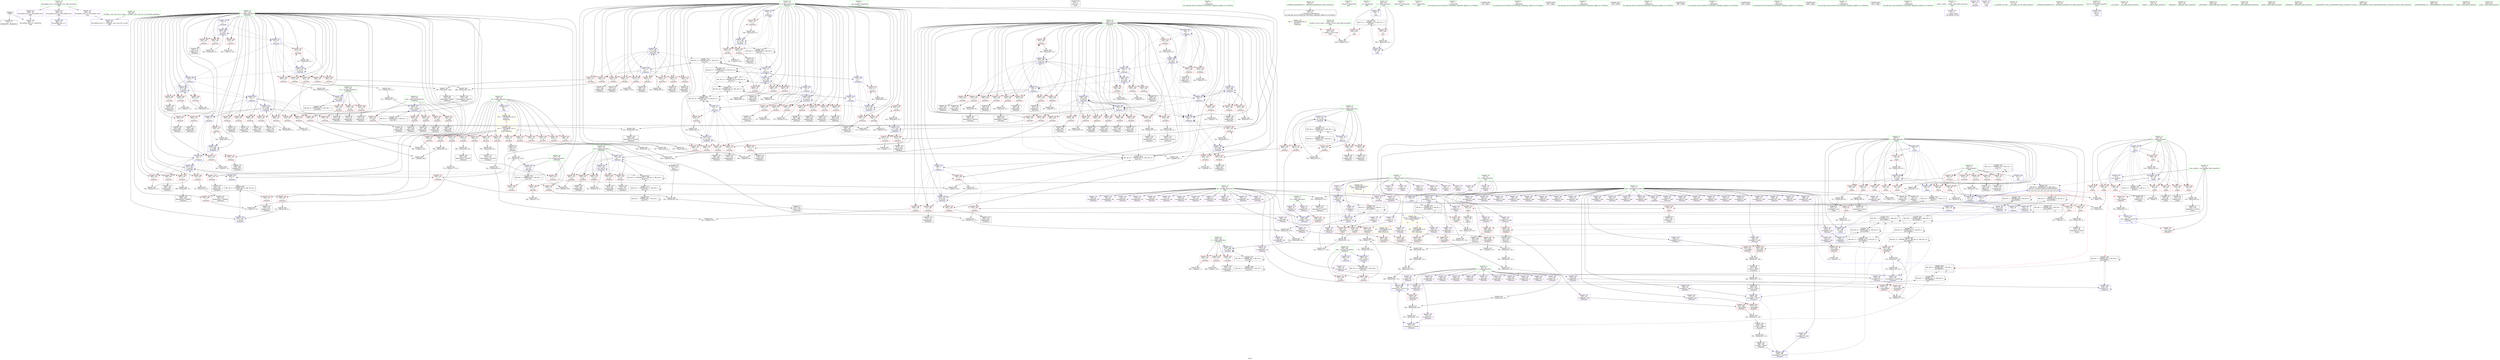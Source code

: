 digraph "SVFG" {
	label="SVFG";

	Node0x5648fd3efb30 [shape=record,color=grey,label="{NodeID: 0\nNullPtr}"];
	Node0x5648fd3efb30 -> Node0x5648fd3e97f0[style=solid];
	Node0x5648fd3efb30 -> Node0x5648fd420c70[style=solid];
	Node0x5648fd43b0e0 [shape=record,color=grey,label="{NodeID: 609\n674 = Binary(673, 81, )\n}"];
	Node0x5648fd43b0e0 -> Node0x5648fd43af60[style=solid];
	Node0x5648fd420770 [shape=record,color=blue,label="{NodeID: 443\n8\<--9\ncase_number\<--\nGlob }"];
	Node0x5648fd420770 -> Node0x5648fd4643a0[style=dashed];
	Node0x5648fd423d20 [shape=record,color=red,label="{NodeID: 277\n159\<--66\n\<--i\n_Z3prev\n}"];
	Node0x5648fd423d20 -> Node0x5648fd4377e0[style=solid];
	Node0x5648fd3e9130 [shape=record,color=black,label="{NodeID: 111\n490\<--489\nconv161\<--\n_Z5main2v\n}"];
	Node0x5648fd3e9130 -> Node0x5648fd4374e0[style=solid];
	Node0x5648fd435e60 [shape=record,color=grey,label="{NodeID: 554\n448 = Binary(447, 81, )\n}"];
	Node0x5648fd435e60 -> Node0x5648fd432c50[style=solid];
	Node0x5648fd41dac0 [shape=record,color=red,label="{NodeID: 388\n610\<--171\n\<--k\n_Z5main2v\n}"];
	Node0x5648fd41dac0 -> Node0x5648fd41a790[style=solid];
	Node0x5648fd4191c0 [shape=record,color=purple,label="{NodeID: 222\n532\<--25\narrayidx187\<--dp2\n_Z5main2v\n}"];
	Node0x5648fd3e97f0 [shape=record,color=black,label="{NodeID: 56\n2\<--3\ndummyVal\<--dummyVal\n}"];
	Node0x5648fd4404e0 [shape=record,color=grey,label="{NodeID: 665\n472 = cmp(470, 471, )\n}"];
	Node0x5648fd4332d0 [shape=record,color=blue,label="{NodeID: 499\n169\<--581\nj\<--inc219\n_Z5main2v\n}"];
	Node0x5648fd4332d0 -> Node0x5648fd4272c0[style=dashed];
	Node0x5648fd4332d0 -> Node0x5648fd427390[style=dashed];
	Node0x5648fd4332d0 -> Node0x5648fd427460[style=dashed];
	Node0x5648fd4332d0 -> Node0x5648fd427530[style=dashed];
	Node0x5648fd4332d0 -> Node0x5648fd427600[style=dashed];
	Node0x5648fd4332d0 -> Node0x5648fd4276d0[style=dashed];
	Node0x5648fd4332d0 -> Node0x5648fd4277a0[style=dashed];
	Node0x5648fd4332d0 -> Node0x5648fd427870[style=dashed];
	Node0x5648fd4332d0 -> Node0x5648fd427940[style=dashed];
	Node0x5648fd4332d0 -> Node0x5648fd427a10[style=dashed];
	Node0x5648fd4332d0 -> Node0x5648fd427ae0[style=dashed];
	Node0x5648fd4332d0 -> Node0x5648fd432ec0[style=dashed];
	Node0x5648fd4332d0 -> Node0x5648fd4332d0[style=dashed];
	Node0x5648fd4332d0 -> Node0x5648fd433540[style=dashed];
	Node0x5648fd4332d0 -> Node0x5648fd45d290[style=dashed];
	Node0x5648fd426aa0 [shape=record,color=red,label="{NodeID: 333\n329\<--169\n\<--j\n_Z5main2v\n}"];
	Node0x5648fd426aa0 -> Node0x5648fd416fa0[style=solid];
	Node0x5648fd41c330 [shape=record,color=purple,label="{NodeID: 167\n156\<--13\narrayidx34\<--F\n_Z3prev\n}"];
	Node0x5648fd41c330 -> Node0x5648fd4213f0[style=solid];
	Node0x5648fd3e80d0 [shape=record,color=green,label="{NodeID: 1\n7\<--1\n__dso_handle\<--dummyObj\nGlob }"];
	Node0x5648fd43b260 [shape=record,color=grey,label="{NodeID: 610\n672 = Binary(670, 671, )\n}"];
	Node0x5648fd43b260 -> Node0x5648fd439160[style=solid];
	Node0x5648fd420870 [shape=record,color=blue,label="{NodeID: 444\n16\<--9\nL\<--\nGlob }"];
	Node0x5648fd420870 -> Node0x5648fd4643a0[style=dashed];
	Node0x5648fd423df0 [shape=record,color=red,label="{NodeID: 278\n78\<--68\n\<--j\n_Z3prev\n}"];
	Node0x5648fd423df0 -> Node0x5648fd440660[style=solid];
	Node0x5648fd3e9200 [shape=record,color=black,label="{NodeID: 112\n492\<--491\nidxprom162\<--\n_Z5main2v\n}"];
	Node0x5648fd435fe0 [shape=record,color=grey,label="{NodeID: 555\n453 = Binary(452, 81, )\n}"];
	Node0x5648fd435fe0 -> Node0x5648fd432d20[style=solid];
	Node0x5648fd41db90 [shape=record,color=red,label="{NodeID: 389\n615\<--171\n\<--k\n_Z5main2v\n}"];
	Node0x5648fd41db90 -> Node0x5648fd438e60[style=solid];
	Node0x5648fd419290 [shape=record,color=purple,label="{NodeID: 223\n536\<--25\narrayidx189\<--dp2\n_Z5main2v\n}"];
	Node0x5648fd3e98f0 [shape=record,color=black,label="{NodeID: 57\n831\<--9\nmain_ret\<--\nmain\n}"];
	Node0x5648fd440660 [shape=record,color=grey,label="{NodeID: 666\n82 = cmp(78, 80, )\n}"];
	Node0x5648fd4333a0 [shape=record,color=blue,label="{NodeID: 500\n167\<--586\ni\<--inc222\n_Z5main2v\n}"];
	Node0x5648fd4333a0 -> Node0x5648fd4250a0[style=dashed];
	Node0x5648fd4333a0 -> Node0x5648fd425170[style=dashed];
	Node0x5648fd4333a0 -> Node0x5648fd425240[style=dashed];
	Node0x5648fd4333a0 -> Node0x5648fd425310[style=dashed];
	Node0x5648fd4333a0 -> Node0x5648fd4253e0[style=dashed];
	Node0x5648fd4333a0 -> Node0x5648fd4254b0[style=dashed];
	Node0x5648fd4333a0 -> Node0x5648fd425580[style=dashed];
	Node0x5648fd4333a0 -> Node0x5648fd425650[style=dashed];
	Node0x5648fd4333a0 -> Node0x5648fd425720[style=dashed];
	Node0x5648fd4333a0 -> Node0x5648fd4257f0[style=dashed];
	Node0x5648fd4333a0 -> Node0x5648fd4258c0[style=dashed];
	Node0x5648fd4333a0 -> Node0x5648fd4333a0[style=dashed];
	Node0x5648fd4333a0 -> Node0x5648fd433470[style=dashed];
	Node0x5648fd426b70 [shape=record,color=red,label="{NodeID: 334\n339\<--169\n\<--j\n_Z5main2v\n}"];
	Node0x5648fd426b70 -> Node0x5648fd417210[style=solid];
	Node0x5648fd41c400 [shape=record,color=purple,label="{NodeID: 168\n502\<--13\narrayidx168\<--F\n_Z5main2v\n}"];
	Node0x5648fd41c400 -> Node0x5648fd41fc10[style=solid];
	Node0x5648fd3cb650 [shape=record,color=green,label="{NodeID: 2\n9\<--1\n\<--dummyObj\nCan only get source location for instruction, argument, global var or function.}"];
	Node0x5648fd43b3e0 [shape=record,color=grey,label="{NodeID: 611\n667 = Binary(666, 81, )\n}"];
	Node0x5648fd43b3e0 -> Node0x5648fd43ece0[style=solid];
	Node0x5648fd420970 [shape=record,color=blue,label="{NodeID: 445\n18\<--9\nB\<--\nGlob }"];
	Node0x5648fd420970 -> Node0x5648fd42c6b0[style=dashed];
	Node0x5648fd423ec0 [shape=record,color=red,label="{NodeID: 279\n84\<--68\n\<--j\n_Z3prev\n}"];
	Node0x5648fd423ec0 -> Node0x5648fd4401e0[style=solid];
	Node0x5648fd3e92d0 [shape=record,color=black,label="{NodeID: 113\n495\<--494\nidxprom164\<--\n_Z5main2v\n}"];
	Node0x5648fd436160 [shape=record,color=grey,label="{NodeID: 556\n530 = Binary(529, 221, )\n}"];
	Node0x5648fd436160 -> Node0x5648fd419dd0[style=solid];
	Node0x5648fd41dc60 [shape=record,color=red,label="{NodeID: 390\n646\<--171\n\<--k\n_Z5main2v\n}"];
	Node0x5648fd41dc60 -> Node0x5648fd43dc60[style=solid];
	Node0x5648fd419360 [shape=record,color=purple,label="{NodeID: 224\n539\<--25\narrayidx191\<--dp2\n_Z5main2v\n}"];
	Node0x5648fd419360 -> Node0x5648fd41fdb0[style=solid];
	Node0x5648fd3e99c0 [shape=record,color=black,label="{NodeID: 58\n49\<--50\n\<--_ZNSt8ios_base4InitD1Ev\nCan only get source location for instruction, argument, global var or function.}"];
	Node0x5648fd4407e0 [shape=record,color=grey,label="{NodeID: 667\n468 = cmp(465, 467, )\n}"];
	Node0x5648fd433470 [shape=record,color=blue,label="{NodeID: 501\n167\<--9\ni\<--\n_Z5main2v\n}"];
	Node0x5648fd433470 -> Node0x5648fd425990[style=dashed];
	Node0x5648fd433470 -> Node0x5648fd425a60[style=dashed];
	Node0x5648fd433470 -> Node0x5648fd425b30[style=dashed];
	Node0x5648fd433470 -> Node0x5648fd433950[style=dashed];
	Node0x5648fd433470 -> Node0x5648fd433af0[style=dashed];
	Node0x5648fd426c40 [shape=record,color=red,label="{NodeID: 335\n353\<--169\n\<--j\n_Z5main2v\n}"];
	Node0x5648fd426c40 -> Node0x5648fd417620[style=solid];
	Node0x5648fd41c4d0 [shape=record,color=purple,label="{NodeID: 169\n556\<--13\narrayidx202\<--F\n_Z5main2v\n}"];
	Node0x5648fd41c4d0 -> Node0x5648fd41ff50[style=solid];
	Node0x5648fd4085f0 [shape=record,color=green,label="{NodeID: 3\n30\<--1\n_ZSt3cin\<--dummyObj\nGlob }"];
	Node0x5648fd43b560 [shape=record,color=grey,label="{NodeID: 612\n774 = Binary(773, 81, )\n}"];
	Node0x5648fd43b560 -> Node0x5648fd43efe0[style=solid];
	Node0x5648fd420a70 [shape=record,color=blue,label="{NodeID: 446\n864\<--37\nllvm.global_ctors_0\<--\nGlob }"];
	Node0x5648fd423f90 [shape=record,color=red,label="{NodeID: 280\n87\<--68\n\<--j\n_Z3prev\n}"];
	Node0x5648fd423f90 -> Node0x5648fd440060[style=solid];
	Node0x5648fd3e93a0 [shape=record,color=black,label="{NodeID: 114\n501\<--500\nidxprom167\<--\n_Z5main2v\n}"];
	Node0x5648fd4362e0 [shape=record,color=grey,label="{NodeID: 557\n499 = Binary(498, 119, )\n}"];
	Node0x5648fd4362e0 -> Node0x5648fd437660[style=solid];
	Node0x5648fd41dd30 [shape=record,color=red,label="{NodeID: 391\n657\<--171\n\<--k\n_Z5main2v\n}"];
	Node0x5648fd41dd30 -> Node0x5648fd41aa00[style=solid];
	Node0x5648fd419430 [shape=record,color=purple,label="{NodeID: 225\n433\<--28\narrayidx127\<--a\n_Z5main2v\n}"];
	Node0x5648fd3e9ac0 [shape=record,color=black,label="{NodeID: 59\n92\<--91\nidxprom\<--\n_Z3prev\n}"];
	Node0x5648fd440960 [shape=record,color=grey,label="{NodeID: 668\n73 = cmp(72, 74, )\n}"];
	Node0x5648fd433540 [shape=record,color=blue,label="{NodeID: 502\n169\<--9\nj\<--\n_Z5main2v\n}"];
	Node0x5648fd433540 -> Node0x5648fd427bb0[style=dashed];
	Node0x5648fd433540 -> Node0x5648fd427c80[style=dashed];
	Node0x5648fd433540 -> Node0x5648fd427d50[style=dashed];
	Node0x5648fd433540 -> Node0x5648fd433540[style=dashed];
	Node0x5648fd433540 -> Node0x5648fd433880[style=dashed];
	Node0x5648fd433540 -> Node0x5648fd45d290[style=dashed];
	Node0x5648fd426d10 [shape=record,color=red,label="{NodeID: 336\n363\<--169\n\<--j\n_Z5main2v\n}"];
	Node0x5648fd426d10 -> Node0x5648fd437960[style=solid];
	Node0x5648fd41c5a0 [shape=record,color=purple,label="{NodeID: 170\n206\<--20\narrayidx\<--d\n_Z5main2v\n}"];
	Node0x5648fd41c5a0 -> Node0x5648fd421660[style=solid];
	Node0x5648fd3e6da0 [shape=record,color=green,label="{NodeID: 4\n31\<--1\n.str\<--dummyObj\nGlob }"];
	Node0x5648fd42c4f0 [shape=record,color=yellow,style=double,label="{NodeID: 779\n49V_1 = ENCHI(MR_49V_0)\npts\{835 \}\nFun[main]}"];
	Node0x5648fd42c4f0 -> Node0x5648fd420500[style=dashed];
	Node0x5648fd43b6e0 [shape=record,color=grey,label="{NodeID: 613\n575 = Binary(574, 81, )\n}"];
	Node0x5648fd43b6e0 -> Node0x5648fd433200[style=solid];
	Node0x5648fd420b70 [shape=record,color=blue,label="{NodeID: 447\n865\<--38\nllvm.global_ctors_1\<--_GLOBAL__sub_I_rng..58_3_0.cpp\nGlob }"];
	Node0x5648fd424060 [shape=record,color=red,label="{NodeID: 281\n94\<--68\n\<--j\n_Z3prev\n}"];
	Node0x5648fd424060 -> Node0x5648fd3e9b90[style=solid];
	Node0x5648fd3e9470 [shape=record,color=black,label="{NodeID: 115\n507\<--506\nidxprom171\<--\n_Z5main2v\n}"];
	Node0x5648fd436460 [shape=record,color=grey,label="{NodeID: 558\n153 = Binary(152, 119, )\n}"];
	Node0x5648fd436460 -> Node0x5648fd4213f0[style=solid];
	Node0x5648fd41de00 [shape=record,color=red,label="{NodeID: 392\n690\<--171\n\<--k\n_Z5main2v\n}"];
	Node0x5648fd41de00 -> Node0x5648fd433f00[style=solid];
	Node0x5648fd419500 [shape=record,color=purple,label="{NodeID: 226\n436\<--28\narrayidx129\<--a\n_Z5main2v\n}"];
	Node0x5648fd3e9b90 [shape=record,color=black,label="{NodeID: 60\n95\<--94\nidxprom6\<--\n_Z3prev\n}"];
	Node0x5648fd440ae0 [shape=record,color=grey,label="{NodeID: 669\n226 = cmp(225, 74, )\n}"];
	Node0x5648fd433610 [shape=record,color=blue,label="{NodeID: 503\n171\<--9\nk\<--\n_Z5main2v\n}"];
	Node0x5648fd433610 -> Node0x5648fd41d9f0[style=dashed];
	Node0x5648fd433610 -> Node0x5648fd41dac0[style=dashed];
	Node0x5648fd433610 -> Node0x5648fd41db90[style=dashed];
	Node0x5648fd433610 -> Node0x5648fd4337b0[style=dashed];
	Node0x5648fd433610 -> Node0x5648fd464e60[style=dashed];
	Node0x5648fd426de0 [shape=record,color=red,label="{NodeID: 337\n376\<--169\n\<--j\n_Z5main2v\n}"];
	Node0x5648fd426de0 -> Node0x5648fd3e86a0[style=solid];
	Node0x5648fd41c670 [shape=record,color=purple,label="{NodeID: 171\n678\<--20\narrayidx275\<--d\n_Z5main2v\n}"];
	Node0x5648fd41c670 -> Node0x5648fd4200f0[style=solid];
	Node0x5648fd3eb110 [shape=record,color=green,label="{NodeID: 5\n33\<--1\n_ZSt4cout\<--dummyObj\nGlob }"];
	Node0x5648fd43b860 [shape=record,color=grey,label="{NodeID: 614\n698 = Binary(697, 81, )\n}"];
	Node0x5648fd43b860 -> Node0x5648fd41aba0[style=solid];
	Node0x5648fd420c70 [shape=record,color=blue, style = dotted,label="{NodeID: 448\n866\<--3\nllvm.global_ctors_2\<--dummyVal\nGlob }"];
	Node0x5648fd424130 [shape=record,color=red,label="{NodeID: 282\n104\<--68\n\<--j\n_Z3prev\n}"];
	Node0x5648fd424130 -> Node0x5648fd436be0[style=solid];
	Node0x5648fd4199c0 [shape=record,color=black,label="{NodeID: 116\n510\<--509\nidxprom173\<--\n_Z5main2v\n}"];
	Node0x5648fd4365e0 [shape=record,color=grey,label="{NodeID: 559\n152 = Binary(149, 151, )\n}"];
	Node0x5648fd4365e0 -> Node0x5648fd436460[style=solid];
	Node0x5648fd41ded0 [shape=record,color=red,label="{NodeID: 393\n714\<--171\n\<--k\n_Z5main2v\n}"];
	Node0x5648fd41ded0 -> Node0x5648fd41afb0[style=solid];
	Node0x5648fd4195d0 [shape=record,color=purple,label="{NodeID: 227\n439\<--28\narrayidx131\<--a\n_Z5main2v\n}"];
	Node0x5648fd4195d0 -> Node0x5648fd432ab0[style=solid];
	Node0x5648fd3e9c60 [shape=record,color=black,label="{NodeID: 61\n102\<--101\nidxprom8\<--sub\n_Z3prev\n}"];
	Node0x5648fd483d00 [shape=record,color=yellow,style=double,label="{NodeID: 836\n53V_2 = CSCHI(MR_53V_1)\npts\{120000 150000 \}\nCS[]|{<s0>10|<s1>10}}"];
	Node0x5648fd483d00:s0 -> Node0x5648fd45ed50[style=dashed,color=red];
	Node0x5648fd483d00:s1 -> Node0x5648fd45ee30[style=dashed,color=red];
	Node0x5648fd440c60 [shape=record,color=grey,label="{NodeID: 670\n220 = cmp(219, 221, )\n}"];
	Node0x5648fd4336e0 [shape=record,color=blue,label="{NodeID: 504\n612\<--197\narrayidx238\<--\n_Z5main2v\n}"];
	Node0x5648fd4336e0 -> Node0x5648fd4336e0[style=dashed];
	Node0x5648fd4336e0 -> Node0x5648fd465360[style=dashed];
	Node0x5648fd426eb0 [shape=record,color=red,label="{NodeID: 338\n390\<--169\n\<--j\n_Z5main2v\n}"];
	Node0x5648fd426eb0 -> Node0x5648fd43d1e0[style=solid];
	Node0x5648fd41c740 [shape=record,color=purple,label="{NodeID: 172\n606\<--22\narrayidx234\<--dp\n_Z5main2v\n}"];
	Node0x5648fd3eb1a0 [shape=record,color=green,label="{NodeID: 6\n34\<--1\n.str.1\<--dummyObj\nGlob }"];
	Node0x5648fd42c6b0 [shape=record,color=yellow,style=double,label="{NodeID: 781\n14V_1 = ENCHI(MR_14V_0)\npts\{19 \}\nFun[main]|{<s0>10}}"];
	Node0x5648fd42c6b0:s0 -> Node0x5648fd42cc30[style=dashed,color=red];
	Node0x5648fd43b9e0 [shape=record,color=grey,label="{NodeID: 615\n766 = Binary(765, 81, )\n}"];
	Node0x5648fd43b9e0 -> Node0x5648fd4343e0[style=solid];
	Node0x5648fd420d70 [shape=record,color=blue,label="{NodeID: 449\n66\<--9\ni\<--\n_Z3prev\n}"];
	Node0x5648fd420d70 -> Node0x5648fd423360[style=dashed];
	Node0x5648fd420d70 -> Node0x5648fd423430[style=dashed];
	Node0x5648fd420d70 -> Node0x5648fd423500[style=dashed];
	Node0x5648fd420d70 -> Node0x5648fd4235d0[style=dashed];
	Node0x5648fd420d70 -> Node0x5648fd4236a0[style=dashed];
	Node0x5648fd420d70 -> Node0x5648fd423770[style=dashed];
	Node0x5648fd420d70 -> Node0x5648fd423840[style=dashed];
	Node0x5648fd420d70 -> Node0x5648fd423910[style=dashed];
	Node0x5648fd420d70 -> Node0x5648fd421180[style=dashed];
	Node0x5648fd420d70 -> Node0x5648fd421320[style=dashed];
	Node0x5648fd424200 [shape=record,color=red,label="{NodeID: 283\n113\<--68\n\<--j\n_Z3prev\n}"];
	Node0x5648fd424200 -> Node0x5648fd3e9ed0[style=solid];
	Node0x5648fd419a90 [shape=record,color=black,label="{NodeID: 117\n513\<--512\nidxprom175\<--\n_Z5main2v\n}"];
	Node0x5648fd436760 [shape=record,color=grey,label="{NodeID: 560\n396 = Binary(394, 395, )\n}"];
	Node0x5648fd436760 -> Node0x5648fd3e8b80[style=solid];
	Node0x5648fd41dfa0 [shape=record,color=red,label="{NodeID: 394\n718\<--171\n\<--k\n_Z5main2v\n}"];
	Node0x5648fd41dfa0 -> Node0x5648fd41b080[style=solid];
	Node0x5648fd4196a0 [shape=record,color=purple,label="{NodeID: 228\n508\<--28\narrayidx172\<--a\n_Z5main2v\n}"];
	Node0x5648fd3e9d30 [shape=record,color=black,label="{NodeID: 62\n106\<--105\nidxprom11\<--sub10\n_Z3prev\n}"];
	Node0x5648fd440de0 [shape=record,color=grey,label="{NodeID: 671\n231 = cmp(230, 232, )\n}"];
	Node0x5648fd4337b0 [shape=record,color=blue,label="{NodeID: 505\n171\<--616\nk\<--inc240\n_Z5main2v\n}"];
	Node0x5648fd4337b0 -> Node0x5648fd41d9f0[style=dashed];
	Node0x5648fd4337b0 -> Node0x5648fd41dac0[style=dashed];
	Node0x5648fd4337b0 -> Node0x5648fd41db90[style=dashed];
	Node0x5648fd4337b0 -> Node0x5648fd4337b0[style=dashed];
	Node0x5648fd4337b0 -> Node0x5648fd464e60[style=dashed];
	Node0x5648fd426f80 [shape=record,color=red,label="{NodeID: 339\n407\<--169\n\<--j\n_Z5main2v\n}"];
	Node0x5648fd426f80 -> Node0x5648fd436ee0[style=solid];
	Node0x5648fd41c810 [shape=record,color=purple,label="{NodeID: 173\n609\<--22\narrayidx236\<--dp\n_Z5main2v\n}"];
	Node0x5648fd3cc010 [shape=record,color=green,label="{NodeID: 7\n37\<--1\n\<--dummyObj\nCan only get source location for instruction, argument, global var or function.}"];
	Node0x5648fd42c790 [shape=record,color=yellow,style=double,label="{NodeID: 782\n53V_1 = ENCHI(MR_53V_0)\npts\{120000 150000 \}\nFun[main]|{<s0>8|<s1>8}}"];
	Node0x5648fd42c790:s0 -> Node0x5648fd421250[style=dashed,color=red];
	Node0x5648fd42c790:s1 -> Node0x5648fd473960[style=dashed,color=red];
	Node0x5648fd43bb60 [shape=record,color=grey,label="{NodeID: 616\n586 = Binary(585, 81, )\n}"];
	Node0x5648fd43bb60 -> Node0x5648fd4333a0[style=solid];
	Node0x5648fd420e40 [shape=record,color=blue,label="{NodeID: 450\n68\<--9\nj\<--\n_Z3prev\n}"];
	Node0x5648fd420e40 -> Node0x5648fd423df0[style=dashed];
	Node0x5648fd420e40 -> Node0x5648fd423ec0[style=dashed];
	Node0x5648fd420e40 -> Node0x5648fd423f90[style=dashed];
	Node0x5648fd420e40 -> Node0x5648fd424060[style=dashed];
	Node0x5648fd420e40 -> Node0x5648fd424130[style=dashed];
	Node0x5648fd420e40 -> Node0x5648fd424200[style=dashed];
	Node0x5648fd420e40 -> Node0x5648fd4242d0[style=dashed];
	Node0x5648fd420e40 -> Node0x5648fd4243a0[style=dashed];
	Node0x5648fd420e40 -> Node0x5648fd4210b0[style=dashed];
	Node0x5648fd420e40 -> Node0x5648fd473460[style=dashed];
	Node0x5648fd4242d0 [shape=record,color=red,label="{NodeID: 284\n123\<--68\n\<--j\n_Z3prev\n}"];
	Node0x5648fd4242d0 -> Node0x5648fd3ea070[style=solid];
	Node0x5648fd419b60 [shape=record,color=black,label="{NodeID: 118\n520\<--519\nidxprom179\<--\n_Z5main2v\n}"];
	Node0x5648fd4368e0 [shape=record,color=grey,label="{NodeID: 561\n480 = Binary(479, 221, )\n}"];
	Node0x5648fd4368e0 -> Node0x5648fd3e8ec0[style=solid];
	Node0x5648fd41e070 [shape=record,color=red,label="{NodeID: 395\n755\<--171\n\<--k\n_Z5main2v\n}"];
	Node0x5648fd41e070 -> Node0x5648fd43bfe0[style=solid];
	Node0x5648fd419770 [shape=record,color=purple,label="{NodeID: 229\n511\<--28\narrayidx174\<--a\n_Z5main2v\n}"];
	Node0x5648fd3e9e00 [shape=record,color=black,label="{NodeID: 63\n111\<--110\nidxprom14\<--sub13\n_Z3prev\n}"];
	Node0x5648fd4a9c60 [shape=record,color=black,label="{NodeID: 838\n48 = PHI()\n}"];
	Node0x5648fd440f60 [shape=record,color=grey,label="{NodeID: 672\n429 = cmp(428, 232, )\n}"];
	Node0x5648fd433880 [shape=record,color=blue,label="{NodeID: 506\n169\<--621\nj\<--inc243\n_Z5main2v\n}"];
	Node0x5648fd433880 -> Node0x5648fd427bb0[style=dashed];
	Node0x5648fd433880 -> Node0x5648fd427c80[style=dashed];
	Node0x5648fd433880 -> Node0x5648fd427d50[style=dashed];
	Node0x5648fd433880 -> Node0x5648fd433540[style=dashed];
	Node0x5648fd433880 -> Node0x5648fd433880[style=dashed];
	Node0x5648fd433880 -> Node0x5648fd45d290[style=dashed];
	Node0x5648fd427050 [shape=record,color=red,label="{NodeID: 340\n423\<--169\n\<--j\n_Z5main2v\n}"];
	Node0x5648fd427050 -> Node0x5648fd43e560[style=solid];
	Node0x5648fd41c8e0 [shape=record,color=purple,label="{NodeID: 174\n612\<--22\narrayidx238\<--dp\n_Z5main2v\n}"];
	Node0x5648fd41c8e0 -> Node0x5648fd4336e0[style=solid];
	Node0x5648fd3cc0a0 [shape=record,color=green,label="{NodeID: 8\n74\<--1\n\<--dummyObj\nCan only get source location for instruction, argument, global var or function.}"];
	Node0x5648fd43bce0 [shape=record,color=grey,label="{NodeID: 617\n761 = Binary(760, 81, )\n}"];
	Node0x5648fd43bce0 -> Node0x5648fd434310[style=solid];
	Node0x5648fd420f10 [shape=record,color=blue,label="{NodeID: 451\n96\<--98\narrayidx7\<--\n_Z3prev\n}"];
	Node0x5648fd420f10 -> Node0x5648fd424470[style=dashed];
	Node0x5648fd420f10 -> Node0x5648fd424540[style=dashed];
	Node0x5648fd420f10 -> Node0x5648fd420f10[style=dashed];
	Node0x5648fd420f10 -> Node0x5648fd420fe0[style=dashed];
	Node0x5648fd420f10 -> Node0x5648fd473960[style=dashed];
	Node0x5648fd4243a0 [shape=record,color=red,label="{NodeID: 285\n129\<--68\n\<--j\n_Z3prev\n}"];
	Node0x5648fd4243a0 -> Node0x5648fd439be0[style=solid];
	Node0x5648fd419c30 [shape=record,color=black,label="{NodeID: 119\n523\<--522\nidxprom181\<--\n_Z5main2v\n}"];
	Node0x5648fd436a60 [shape=record,color=grey,label="{NodeID: 562\n403 = Binary(402, 81, )\n}"];
	Node0x5648fd436a60 -> Node0x5648fd4325d0[style=solid];
	Node0x5648fd41e140 [shape=record,color=red,label="{NodeID: 396\n665\<--173\n\<--j2\n_Z5main2v\n}"];
	Node0x5648fd41e140 -> Node0x5648fd43ece0[style=solid];
	Node0x5648fd419840 [shape=record,color=purple,label="{NodeID: 230\n514\<--28\narrayidx176\<--a\n_Z5main2v\n}"];
	Node0x5648fd419840 -> Node0x5648fd433060[style=solid];
	Node0x5648fd3e9ed0 [shape=record,color=black,label="{NodeID: 64\n114\<--113\nidxprom16\<--\n_Z3prev\n}"];
	Node0x5648fd4a9d60 [shape=record,color=black,label="{NodeID: 839\n187 = PHI()\n}"];
	Node0x5648fd433950 [shape=record,color=blue,label="{NodeID: 507\n167\<--626\ni\<--inc246\n_Z5main2v\n}"];
	Node0x5648fd433950 -> Node0x5648fd425990[style=dashed];
	Node0x5648fd433950 -> Node0x5648fd425a60[style=dashed];
	Node0x5648fd433950 -> Node0x5648fd425b30[style=dashed];
	Node0x5648fd433950 -> Node0x5648fd433950[style=dashed];
	Node0x5648fd433950 -> Node0x5648fd433af0[style=dashed];
	Node0x5648fd427120 [shape=record,color=red,label="{NodeID: 341\n434\<--169\n\<--j\n_Z5main2v\n}"];
	Node0x5648fd427120 -> Node0x5648fd3e8d20[style=solid];
	Node0x5648fd41c9b0 [shape=record,color=purple,label="{NodeID: 175\n629\<--22\n\<--dp\n_Z5main2v\n}"];
	Node0x5648fd41c9b0 -> Node0x5648fd433a20[style=solid];
	Node0x5648fd3cc130 [shape=record,color=green,label="{NodeID: 9\n81\<--1\n\<--dummyObj\nCan only get source location for instruction, argument, global var or function.}"];
	Node0x5648fd43be60 [shape=record,color=grey,label="{NodeID: 618\n581 = Binary(580, 81, )\n}"];
	Node0x5648fd43be60 -> Node0x5648fd4332d0[style=solid];
	Node0x5648fd420fe0 [shape=record,color=blue,label="{NodeID: 452\n125\<--118\narrayidx22\<--rem\n_Z3prev\n}"];
	Node0x5648fd420fe0 -> Node0x5648fd424470[style=dashed];
	Node0x5648fd420fe0 -> Node0x5648fd424540[style=dashed];
	Node0x5648fd420fe0 -> Node0x5648fd420f10[style=dashed];
	Node0x5648fd420fe0 -> Node0x5648fd420fe0[style=dashed];
	Node0x5648fd420fe0 -> Node0x5648fd473960[style=dashed];
	Node0x5648fd424470 [shape=record,color=red,label="{NodeID: 286\n108\<--107\n\<--arrayidx12\n_Z3prev\n}"];
	Node0x5648fd424470 -> Node0x5648fd43a4e0[style=solid];
	Node0x5648fd419d00 [shape=record,color=black,label="{NodeID: 120\n526\<--525\nidxprom183\<--\n_Z5main2v\n}"];
	Node0x5648fd436be0 [shape=record,color=grey,label="{NodeID: 563\n105 = Binary(104, 81, )\n}"];
	Node0x5648fd436be0 -> Node0x5648fd3e9d30[style=solid];
	Node0x5648fd41e210 [shape=record,color=red,label="{NodeID: 397\n681\<--173\n\<--j2\n_Z5main2v\n}"];
	Node0x5648fd41e210 -> Node0x5648fd43ade0[style=solid];
	Node0x5648fd4217a0 [shape=record,color=purple,label="{NodeID: 231\n521\<--28\narrayidx180\<--a\n_Z5main2v\n}"];
	Node0x5648fd3e9fa0 [shape=record,color=black,label="{NodeID: 65\n121\<--120\nidxprom19\<--\n_Z3prev\n}"];
	Node0x5648fd4a9ec0 [shape=record,color=black,label="{NodeID: 840\n190 = PHI()\n}"];
	Node0x5648fd433a20 [shape=record,color=blue,label="{NodeID: 508\n629\<--98\n\<--\n_Z5main2v\n}"];
	Node0x5648fd433a20 -> Node0x5648fd459790[style=dashed];
	Node0x5648fd4271f0 [shape=record,color=red,label="{NodeID: 342\n447\<--169\n\<--j\n_Z5main2v\n}"];
	Node0x5648fd4271f0 -> Node0x5648fd435e60[style=solid];
	Node0x5648fd41ca80 [shape=record,color=purple,label="{NodeID: 176\n653\<--22\narrayidx260\<--dp\n_Z5main2v\n}"];
	Node0x5648fd3cbda0 [shape=record,color=green,label="{NodeID: 10\n98\<--1\n\<--dummyObj\nCan only get source location for instruction, argument, global var or function.}"];
	Node0x5648fd43bfe0 [shape=record,color=grey,label="{NodeID: 619\n756 = Binary(755, 81, )\n}"];
	Node0x5648fd43bfe0 -> Node0x5648fd434240[style=solid];
	Node0x5648fd4210b0 [shape=record,color=blue,label="{NodeID: 453\n68\<--130\nj\<--inc\n_Z3prev\n}"];
	Node0x5648fd4210b0 -> Node0x5648fd423df0[style=dashed];
	Node0x5648fd4210b0 -> Node0x5648fd423ec0[style=dashed];
	Node0x5648fd4210b0 -> Node0x5648fd423f90[style=dashed];
	Node0x5648fd4210b0 -> Node0x5648fd424060[style=dashed];
	Node0x5648fd4210b0 -> Node0x5648fd424130[style=dashed];
	Node0x5648fd4210b0 -> Node0x5648fd424200[style=dashed];
	Node0x5648fd4210b0 -> Node0x5648fd4242d0[style=dashed];
	Node0x5648fd4210b0 -> Node0x5648fd4243a0[style=dashed];
	Node0x5648fd4210b0 -> Node0x5648fd4210b0[style=dashed];
	Node0x5648fd4210b0 -> Node0x5648fd473460[style=dashed];
	Node0x5648fd424540 [shape=record,color=red,label="{NodeID: 287\n116\<--115\n\<--arrayidx17\n_Z3prev\n}"];
	Node0x5648fd424540 -> Node0x5648fd43a4e0[style=solid];
	Node0x5648fd419dd0 [shape=record,color=black,label="{NodeID: 121\n531\<--530\nidxprom186\<--rem185\n_Z5main2v\n}"];
	Node0x5648fd436d60 [shape=record,color=grey,label="{NodeID: 564\n296 = Binary(295, 81, )\n}"];
	Node0x5648fd436d60 -> Node0x5648fd4320f0[style=solid];
	Node0x5648fd41e2e0 [shape=record,color=red,label="{NodeID: 398\n701\<--173\n\<--j2\n_Z5main2v\n}"];
	Node0x5648fd41e2e0 -> Node0x5648fd41ac70[style=solid];
	Node0x5648fd421830 [shape=record,color=purple,label="{NodeID: 232\n524\<--28\narrayidx182\<--a\n_Z5main2v\n}"];
	Node0x5648fd3ea070 [shape=record,color=black,label="{NodeID: 66\n124\<--123\nidxprom21\<--\n_Z3prev\n}"];
	Node0x5648fd4a9f90 [shape=record,color=black,label="{NodeID: 841\n799 = PHI()\n}"];
	Node0x5648fd433af0 [shape=record,color=blue,label="{NodeID: 509\n167\<--9\ni\<--\n_Z5main2v\n}"];
	Node0x5648fd433af0 -> Node0x5648fd425c00[style=dashed];
	Node0x5648fd433af0 -> Node0x5648fd425cd0[style=dashed];
	Node0x5648fd433af0 -> Node0x5648fd425da0[style=dashed];
	Node0x5648fd433af0 -> Node0x5648fd425e70[style=dashed];
	Node0x5648fd433af0 -> Node0x5648fd425f40[style=dashed];
	Node0x5648fd433af0 -> Node0x5648fd426010[style=dashed];
	Node0x5648fd433af0 -> Node0x5648fd4260e0[style=dashed];
	Node0x5648fd433af0 -> Node0x5648fd4343e0[style=dashed];
	Node0x5648fd433af0 -> Node0x5648fd434580[style=dashed];
	Node0x5648fd4272c0 [shape=record,color=red,label="{NodeID: 343\n465\<--169\n\<--j\n_Z5main2v\n}"];
	Node0x5648fd4272c0 -> Node0x5648fd4407e0[style=solid];
	Node0x5648fd41cb50 [shape=record,color=purple,label="{NodeID: 177\n656\<--22\narrayidx262\<--dp\n_Z5main2v\n}"];
	Node0x5648fd3cbe70 [shape=record,color=green,label="{NodeID: 11\n119\<--1\n\<--dummyObj\nCan only get source location for instruction, argument, global var or function.}"];
	Node0x5648fd42cc30 [shape=record,color=yellow,style=double,label="{NodeID: 786\n14V_1 = ENCHI(MR_14V_0)\npts\{19 \}\nFun[_Z5main2v]}"];
	Node0x5648fd42cc30 -> Node0x5648fd4228d0[style=dashed];
	Node0x5648fd42cc30 -> Node0x5648fd4229a0[style=dashed];
	Node0x5648fd42cc30 -> Node0x5648fd422a70[style=dashed];
	Node0x5648fd42cc30 -> Node0x5648fd422b40[style=dashed];
	Node0x5648fd42cc30 -> Node0x5648fd422c10[style=dashed];
	Node0x5648fd42cc30 -> Node0x5648fd422ce0[style=dashed];
	Node0x5648fd42cc30 -> Node0x5648fd422db0[style=dashed];
	Node0x5648fd42cc30 -> Node0x5648fd422e80[style=dashed];
	Node0x5648fd42cc30 -> Node0x5648fd422f50[style=dashed];
	Node0x5648fd42cc30 -> Node0x5648fd423020[style=dashed];
	Node0x5648fd42cc30 -> Node0x5648fd4230f0[style=dashed];
	Node0x5648fd42cc30 -> Node0x5648fd4231c0[style=dashed];
	Node0x5648fd42cc30 -> Node0x5648fd423290[style=dashed];
	Node0x5648fd43c160 [shape=record,color=grey,label="{NodeID: 620\n750 = Binary(749, 81, )\n}"];
	Node0x5648fd43c160 -> Node0x5648fd434170[style=solid];
	Node0x5648fd421180 [shape=record,color=blue,label="{NodeID: 454\n66\<--135\ni\<--inc24\n_Z3prev\n}"];
	Node0x5648fd421180 -> Node0x5648fd423360[style=dashed];
	Node0x5648fd421180 -> Node0x5648fd423430[style=dashed];
	Node0x5648fd421180 -> Node0x5648fd423500[style=dashed];
	Node0x5648fd421180 -> Node0x5648fd4235d0[style=dashed];
	Node0x5648fd421180 -> Node0x5648fd4236a0[style=dashed];
	Node0x5648fd421180 -> Node0x5648fd423770[style=dashed];
	Node0x5648fd421180 -> Node0x5648fd423840[style=dashed];
	Node0x5648fd421180 -> Node0x5648fd423910[style=dashed];
	Node0x5648fd421180 -> Node0x5648fd421180[style=dashed];
	Node0x5648fd421180 -> Node0x5648fd421320[style=dashed];
	Node0x5648fd424610 [shape=record,color=red,label="{NodeID: 288\n149\<--148\n\<--arrayidx31\n_Z3prev\n}"];
	Node0x5648fd424610 -> Node0x5648fd4365e0[style=solid];
	Node0x5648fd419ea0 [shape=record,color=black,label="{NodeID: 122\n535\<--534\nidxprom188\<--sub\n_Z5main2v\n}"];
	Node0x5648fd436ee0 [shape=record,color=grey,label="{NodeID: 565\n408 = Binary(407, 81, )\n}"];
	Node0x5648fd436ee0 -> Node0x5648fd4326a0[style=solid];
	Node0x5648fd41e3b0 [shape=record,color=red,label="{NodeID: 399\n735\<--173\n\<--j2\n_Z5main2v\n}"];
	Node0x5648fd41e3b0 -> Node0x5648fd41b3c0[style=solid];
	Node0x5648fd421900 [shape=record,color=purple,label="{NodeID: 233\n527\<--28\narrayidx184\<--a\n_Z5main2v\n}"];
	Node0x5648fd421900 -> Node0x5648fd41fce0[style=solid];
	Node0x5648fd3ea140 [shape=record,color=black,label="{NodeID: 67\n147\<--146\nidxprom30\<--sub29\n_Z3prev\n}"];
	Node0x5648fd4aa060 [shape=record,color=black,label="{NodeID: 842\n803 = PHI()\n}"];
	Node0x5648fd433bc0 [shape=record,color=blue,label="{NodeID: 510\n169\<--9\nj\<--\n_Z5main2v\n}"];
	Node0x5648fd433bc0 -> Node0x5648fd427e20[style=dashed];
	Node0x5648fd433bc0 -> Node0x5648fd427ef0[style=dashed];
	Node0x5648fd433bc0 -> Node0x5648fd427fc0[style=dashed];
	Node0x5648fd433bc0 -> Node0x5648fd428090[style=dashed];
	Node0x5648fd433bc0 -> Node0x5648fd428160[style=dashed];
	Node0x5648fd433bc0 -> Node0x5648fd434310[style=dashed];
	Node0x5648fd433bc0 -> Node0x5648fd45d290[style=dashed];
	Node0x5648fd427390 [shape=record,color=red,label="{NodeID: 344\n471\<--169\n\<--j\n_Z5main2v\n}"];
	Node0x5648fd427390 -> Node0x5648fd4404e0[style=solid];
	Node0x5648fd41cc20 [shape=record,color=purple,label="{NodeID: 178\n659\<--22\narrayidx264\<--dp\n_Z5main2v\n}"];
	Node0x5648fd41cc20 -> Node0x5648fd420020[style=solid];
	Node0x5648fd3e61a0 [shape=record,color=green,label="{NodeID: 12\n197\<--1\n\<--dummyObj\nCan only get source location for instruction, argument, global var or function.}"];
	Node0x5648fd43c2e0 [shape=record,color=grey,label="{NodeID: 621\n256 = Binary(255, 81, )\n}"];
	Node0x5648fd43c2e0 -> Node0x5648fd431a70[style=solid];
	Node0x5648fd421250 [shape=record,color=blue,label="{NodeID: 455\n138\<--98\n\<--\n_Z3prev\n}"];
	Node0x5648fd421250 -> Node0x5648fd474360[style=dashed];
	Node0x5648fd4246e0 [shape=record,color=red,label="{NodeID: 289\n219\<--167\n\<--i\n_Z5main2v\n}"];
	Node0x5648fd4246e0 -> Node0x5648fd440c60[style=solid];
	Node0x5648fd419f70 [shape=record,color=black,label="{NodeID: 123\n538\<--537\nidxprom190\<--\n_Z5main2v\n}"];
	Node0x5648fd437060 [shape=record,color=grey,label="{NodeID: 566\n146 = Binary(145, 81, )\n}"];
	Node0x5648fd437060 -> Node0x5648fd3ea140[style=solid];
	Node0x5648fd41e480 [shape=record,color=red,label="{NodeID: 400\n749\<--173\n\<--j2\n_Z5main2v\n}"];
	Node0x5648fd41e480 -> Node0x5648fd43c160[style=solid];
	Node0x5648fd4219d0 [shape=record,color=purple,label="{NodeID: 234\n564\<--28\narrayidx208\<--a\n_Z5main2v\n}"];
	Node0x5648fd3ea210 [shape=record,color=black,label="{NodeID: 68\n151\<--150\nconv\<--\n_Z3prev\n}"];
	Node0x5648fd3ea210 -> Node0x5648fd4365e0[style=solid];
	Node0x5648fd4aa1c0 [shape=record,color=black,label="{NodeID: 843\n806 = PHI()\n}"];
	Node0x5648fd433c90 [shape=record,color=blue,label="{NodeID: 511\n171\<--9\nk\<--\n_Z5main2v\n}"];
	Node0x5648fd433c90 -> Node0x5648fd41dc60[style=dashed];
	Node0x5648fd433c90 -> Node0x5648fd41dd30[style=dashed];
	Node0x5648fd433c90 -> Node0x5648fd41de00[style=dashed];
	Node0x5648fd433c90 -> Node0x5648fd41ded0[style=dashed];
	Node0x5648fd433c90 -> Node0x5648fd41dfa0[style=dashed];
	Node0x5648fd433c90 -> Node0x5648fd41e070[style=dashed];
	Node0x5648fd433c90 -> Node0x5648fd433c90[style=dashed];
	Node0x5648fd433c90 -> Node0x5648fd434240[style=dashed];
	Node0x5648fd433c90 -> Node0x5648fd45d790[style=dashed];
	Node0x5648fd427460 [shape=record,color=red,label="{NodeID: 345\n483\<--169\n\<--j\n_Z5main2v\n}"];
	Node0x5648fd427460 -> Node0x5648fd3e8f90[style=solid];
	Node0x5648fd41ccf0 [shape=record,color=purple,label="{NodeID: 179\n700\<--22\narrayidx286\<--dp\n_Z5main2v\n}"];
	Node0x5648fd3e6270 [shape=record,color=green,label="{NodeID: 13\n221\<--1\n\<--dummyObj\nCan only get source location for instruction, argument, global var or function.}"];
	Node0x5648fd43c460 [shape=record,color=grey,label="{NodeID: 622\n272 = Binary(271, 221, )\n}"];
	Node0x5648fd43c460 -> Node0x5648fd431db0[style=solid];
	Node0x5648fd421320 [shape=record,color=blue,label="{NodeID: 456\n66\<--81\ni\<--\n_Z3prev\n}"];
	Node0x5648fd421320 -> Node0x5648fd473e60[style=dashed];
	Node0x5648fd4247b0 [shape=record,color=red,label="{NodeID: 290\n234\<--167\n\<--i\n_Z5main2v\n}"];
	Node0x5648fd4247b0 -> Node0x5648fd416980[style=solid];
	Node0x5648fd41a040 [shape=record,color=black,label="{NodeID: 124\n541\<--540\nconv192\<--\n_Z5main2v\n}"];
	Node0x5648fd41a040 -> Node0x5648fd437c60[style=solid];
	Node0x5648fd4371e0 [shape=record,color=grey,label="{NodeID: 567\n543 = Binary(542, 81, )\n}"];
	Node0x5648fd4371e0 -> Node0x5648fd41a110[style=solid];
	Node0x5648fd41e550 [shape=record,color=red,label="{NodeID: 401\n693\<--175\n\<--k2\n_Z5main2v\n}"];
	Node0x5648fd41e550 -> Node0x5648fd43f160[style=solid];
	Node0x5648fd421aa0 [shape=record,color=purple,label="{NodeID: 235\n567\<--28\narrayidx210\<--a\n_Z5main2v\n}"];
	Node0x5648fd3ea2e0 [shape=record,color=black,label="{NodeID: 69\n155\<--154\nidxprom33\<--\n_Z3prev\n}"];
	Node0x5648fd4aa290 [shape=record,color=black,label="{NodeID: 844\n841 = PHI()\n}"];
	Node0x5648fd433d60 [shape=record,color=blue,label="{NodeID: 512\n173\<--9\nj2\<--\n_Z5main2v\n}"];
	Node0x5648fd433d60 -> Node0x5648fd41e140[style=dashed];
	Node0x5648fd433d60 -> Node0x5648fd41e210[style=dashed];
	Node0x5648fd433d60 -> Node0x5648fd41e2e0[style=dashed];
	Node0x5648fd433d60 -> Node0x5648fd41e3b0[style=dashed];
	Node0x5648fd433d60 -> Node0x5648fd41e480[style=dashed];
	Node0x5648fd433d60 -> Node0x5648fd434170[style=dashed];
	Node0x5648fd433d60 -> Node0x5648fd466760[style=dashed];
	Node0x5648fd427530 [shape=record,color=red,label="{NodeID: 346\n491\<--169\n\<--j\n_Z5main2v\n}"];
	Node0x5648fd427530 -> Node0x5648fd3e9200[style=solid];
	Node0x5648fd41cdc0 [shape=record,color=purple,label="{NodeID: 180\n703\<--22\narrayidx288\<--dp\n_Z5main2v\n}"];
	Node0x5648fd3cbb00 [shape=record,color=green,label="{NodeID: 14\n232\<--1\n\<--dummyObj\nCan only get source location for instruction, argument, global var or function.}"];
	Node0x5648fd43c5e0 [shape=record,color=grey,label="{NodeID: 623\n744 = Binary(743, 81, )\n}"];
	Node0x5648fd43c5e0 -> Node0x5648fd4340a0[style=solid];
	Node0x5648fd4213f0 [shape=record,color=blue,label="{NodeID: 457\n156\<--153\narrayidx34\<--rem32\n_Z3prev\n}"];
	Node0x5648fd4213f0 -> Node0x5648fd474360[style=dashed];
	Node0x5648fd424880 [shape=record,color=red,label="{NodeID: 291\n255\<--167\n\<--i\n_Z5main2v\n}"];
	Node0x5648fd424880 -> Node0x5648fd43c2e0[style=solid];
	Node0x5648fd41a110 [shape=record,color=black,label="{NodeID: 125\n544\<--543\nidxprom194\<--sub193\n_Z5main2v\n}"];
	Node0x5648fd437360 [shape=record,color=grey,label="{NodeID: 568\n548 = Binary(546, 547, )\n}"];
	Node0x5648fd437360 -> Node0x5648fd41a1e0[style=solid];
	Node0x5648fd41e620 [shape=record,color=red,label="{NodeID: 402\n704\<--175\n\<--k2\n_Z5main2v\n}"];
	Node0x5648fd41e620 -> Node0x5648fd41ad40[style=solid];
	Node0x5648fd421b70 [shape=record,color=purple,label="{NodeID: 236\n570\<--28\narrayidx212\<--a\n_Z5main2v\n}"];
	Node0x5648fd421b70 -> Node0x5648fd433130[style=solid];
	Node0x5648fd3ea3b0 [shape=record,color=black,label="{NodeID: 70\n201\<--200\nconv\<--\n_Z5main2v\n}"];
	Node0x5648fd3ea3b0 -> Node0x5648fd43a060[style=solid];
	Node0x5648fd433e30 [shape=record,color=blue,label="{NodeID: 513\n183\<--682\nx\<--sub277\n_Z5main2v\n}"];
	Node0x5648fd433e30 -> Node0x5648fd41f250[style=dashed];
	Node0x5648fd433e30 -> Node0x5648fd41f320[style=dashed];
	Node0x5648fd433e30 -> Node0x5648fd41f3f0[style=dashed];
	Node0x5648fd433e30 -> Node0x5648fd433e30[style=dashed];
	Node0x5648fd433e30 -> Node0x5648fd467160[style=dashed];
	Node0x5648fd427600 [shape=record,color=red,label="{NodeID: 347\n509\<--169\n\<--j\n_Z5main2v\n}"];
	Node0x5648fd427600 -> Node0x5648fd4199c0[style=solid];
	Node0x5648fd41ce90 [shape=record,color=purple,label="{NodeID: 181\n706\<--22\narrayidx290\<--dp\n_Z5main2v\n}"];
	Node0x5648fd41ce90 -> Node0x5648fd4201c0[style=solid];
	Node0x5648fd3cbbd0 [shape=record,color=green,label="{NodeID: 15\n4\<--6\n_ZStL8__ioinit\<--_ZStL8__ioinit_field_insensitive\nGlob }"];
	Node0x5648fd3cbbd0 -> Node0x5648fd41b700[style=solid];
	Node0x5648fd43c760 [shape=record,color=grey,label="{NodeID: 624\n271 = Binary(270, 81, )\n}"];
	Node0x5648fd43c760 -> Node0x5648fd43c460[style=solid];
	Node0x5648fd4214c0 [shape=record,color=blue,label="{NodeID: 458\n66\<--160\ni\<--inc36\n_Z3prev\n}"];
	Node0x5648fd4214c0 -> Node0x5648fd473e60[style=dashed];
	Node0x5648fd424950 [shape=record,color=red,label="{NodeID: 292\n263\<--167\n\<--i\n_Z5main2v\n}"];
	Node0x5648fd424950 -> Node0x5648fd43f8e0[style=solid];
	Node0x5648fd41a1e0 [shape=record,color=black,label="{NodeID: 126\n549\<--548\nidxprom197\<--sub196\n_Z5main2v\n}"];
	Node0x5648fd4374e0 [shape=record,color=grey,label="{NodeID: 569\n498 = Binary(490, 497, )\n}"];
	Node0x5648fd4374e0 -> Node0x5648fd4362e0[style=solid];
	Node0x5648fd41e6f0 [shape=record,color=red,label="{NodeID: 403\n721\<--175\n\<--k2\n_Z5main2v\n}"];
	Node0x5648fd41e6f0 -> Node0x5648fd41b150[style=solid];
	Node0x5648fd421c40 [shape=record,color=purple,label="{NodeID: 237\n720\<--28\narrayidx298\<--a\n_Z5main2v\n}"];
	Node0x5648fd3ea480 [shape=record,color=black,label="{NodeID: 71\n203\<--202\nconv2\<--rem\n_Z5main2v\n}"];
	Node0x5648fd3ea480 -> Node0x5648fd421660[style=solid];
	Node0x5648fd433f00 [shape=record,color=blue,label="{NodeID: 514\n175\<--690\nk2\<--\n_Z5main2v\n}"];
	Node0x5648fd433f00 -> Node0x5648fd41e550[style=dashed];
	Node0x5648fd433f00 -> Node0x5648fd41e620[style=dashed];
	Node0x5648fd433f00 -> Node0x5648fd41e6f0[style=dashed];
	Node0x5648fd433f00 -> Node0x5648fd41e7c0[style=dashed];
	Node0x5648fd433f00 -> Node0x5648fd41e890[style=dashed];
	Node0x5648fd433f00 -> Node0x5648fd4340a0[style=dashed];
	Node0x5648fd433f00 -> Node0x5648fd460ca0[style=dashed];
	Node0x5648fd4276d0 [shape=record,color=red,label="{NodeID: 348\n522\<--169\n\<--j\n_Z5main2v\n}"];
	Node0x5648fd4276d0 -> Node0x5648fd419c30[style=solid];
	Node0x5648fd41cf60 [shape=record,color=purple,label="{NodeID: 182\n710\<--22\narrayidx292\<--dp\n_Z5main2v\n}"];
	Node0x5648fd3eb2c0 [shape=record,color=green,label="{NodeID: 16\n8\<--10\ncase_number\<--case_number_field_insensitive\nGlob }"];
	Node0x5648fd3eb2c0 -> Node0x5648fd422320[style=solid];
	Node0x5648fd3eb2c0 -> Node0x5648fd4223f0[style=solid];
	Node0x5648fd3eb2c0 -> Node0x5648fd420770[style=solid];
	Node0x5648fd3eb2c0 -> Node0x5648fd4347f0[style=solid];
	Node0x5648fd43c8e0 [shape=record,color=grey,label="{NodeID: 625\n268 = Binary(267, 221, )\n}"];
	Node0x5648fd43c8e0 -> Node0x5648fd431ce0[style=solid];
	Node0x5648fd421590 [shape=record,color=blue,label="{NodeID: 459\n16\<--9\nL\<--\n_Z5main2v\n}"];
	Node0x5648fd421590 -> Node0x5648fd472060[style=dashed];
	Node0x5648fd424a20 [shape=record,color=red,label="{NodeID: 293\n267\<--167\n\<--i\n_Z5main2v\n}"];
	Node0x5648fd424a20 -> Node0x5648fd43c8e0[style=solid];
	Node0x5648fd41a2b0 [shape=record,color=black,label="{NodeID: 127\n555\<--554\nidxprom201\<--\n_Z5main2v\n}"];
	Node0x5648fd437660 [shape=record,color=grey,label="{NodeID: 570\n504 = Binary(499, 503, )\n}"];
	Node0x5648fd437660 -> Node0x5648fd435ce0[style=solid];
	Node0x5648fd41e7c0 [shape=record,color=red,label="{NodeID: 404\n738\<--175\n\<--k2\n_Z5main2v\n}"];
	Node0x5648fd41e7c0 -> Node0x5648fd41b490[style=solid];
	Node0x5648fd421d10 [shape=record,color=purple,label="{NodeID: 238\n723\<--28\narrayidx300\<--a\n_Z5main2v\n}"];
	Node0x5648fd3ea550 [shape=record,color=black,label="{NodeID: 72\n205\<--204\nidxprom\<--\n_Z5main2v\n}"];
	Node0x5648fd433fd0 [shape=record,color=blue,label="{NodeID: 515\n740\<--730\narrayidx312\<--rem305\n_Z5main2v\n}"];
	Node0x5648fd433fd0 -> Node0x5648fd4201c0[style=dashed];
	Node0x5648fd433fd0 -> Node0x5648fd420290[style=dashed];
	Node0x5648fd433fd0 -> Node0x5648fd433fd0[style=dashed];
	Node0x5648fd433fd0 -> Node0x5648fd4611a0[style=dashed];
	Node0x5648fd4277a0 [shape=record,color=red,label="{NodeID: 349\n533\<--169\n\<--j\n_Z5main2v\n}"];
	Node0x5648fd4277a0 -> Node0x5648fd438560[style=solid];
	Node0x5648fd41d030 [shape=record,color=purple,label="{NodeID: 183\n713\<--22\narrayidx294\<--dp\n_Z5main2v\n}"];
	Node0x5648fd3eb350 [shape=record,color=green,label="{NodeID: 17\n11\<--12\nC\<--C_field_insensitive\nGlob }"];
	Node0x5648fd3eb350 -> Node0x5648fd41b7d0[style=solid];
	Node0x5648fd3eb350 -> Node0x5648fd41b8a0[style=solid];
	Node0x5648fd3eb350 -> Node0x5648fd41b970[style=solid];
	Node0x5648fd3eb350 -> Node0x5648fd41ba40[style=solid];
	Node0x5648fd3eb350 -> Node0x5648fd41bb10[style=solid];
	Node0x5648fd3eb350 -> Node0x5648fd41bbe0[style=solid];
	Node0x5648fd3eb350 -> Node0x5648fd41bcb0[style=solid];
	Node0x5648fd3eb350 -> Node0x5648fd41bd80[style=solid];
	Node0x5648fd3eb350 -> Node0x5648fd41be50[style=solid];
	Node0x5648fd3eb350 -> Node0x5648fd41bf20[style=solid];
	Node0x5648fd3eb350 -> Node0x5648fd41bff0[style=solid];
	Node0x5648fd3eb350 -> Node0x5648fd41c0c0[style=solid];
	Node0x5648fd43ca60 [shape=record,color=grey,label="{NodeID: 626\n101 = Binary(100, 81, )\n}"];
	Node0x5648fd43ca60 -> Node0x5648fd3e9c60[style=solid];
	Node0x5648fd421660 [shape=record,color=blue,label="{NodeID: 460\n206\<--203\narrayidx\<--conv2\n_Z5main2v\n}"];
	Node0x5648fd421660 -> Node0x5648fd472a60[style=dashed];
	Node0x5648fd424af0 [shape=record,color=red,label="{NodeID: 294\n270\<--167\n\<--i\n_Z5main2v\n}"];
	Node0x5648fd424af0 -> Node0x5648fd43c760[style=solid];
	Node0x5648fd41a380 [shape=record,color=black,label="{NodeID: 128\n563\<--562\nidxprom207\<--\n_Z5main2v\n}"];
	Node0x5648fd4377e0 [shape=record,color=grey,label="{NodeID: 571\n160 = Binary(159, 81, )\n}"];
	Node0x5648fd4377e0 -> Node0x5648fd4214c0[style=solid];
	Node0x5648fd41e890 [shape=record,color=red,label="{NodeID: 405\n743\<--175\n\<--k2\n_Z5main2v\n}"];
	Node0x5648fd41e890 -> Node0x5648fd43c5e0[style=solid];
	Node0x5648fd421de0 [shape=record,color=purple,label="{NodeID: 239\n726\<--28\narrayidx302\<--a\n_Z5main2v\n}"];
	Node0x5648fd421de0 -> Node0x5648fd420360[style=solid];
	Node0x5648fd3ea620 [shape=record,color=black,label="{NodeID: 73\n209\<--208\nconv3\<--\n_Z5main2v\n}"];
	Node0x5648fd3ea620 -> Node0x5648fd438fe0[style=solid];
	Node0x5648fd45c890 [shape=record,color=black,label="{NodeID: 682\nMR_44V_6 = PHI(MR_44V_7, MR_44V_2, )\npts\{290000 \}\n|{|<s2>10}}"];
	Node0x5648fd45c890 -> Node0x5648fd420360[style=dashed];
	Node0x5648fd45c890 -> Node0x5648fd42a720[style=dashed];
	Node0x5648fd45c890:s2 -> Node0x5648fd4643a0[style=dashed,color=blue];
	Node0x5648fd4340a0 [shape=record,color=blue,label="{NodeID: 516\n175\<--744\nk2\<--inc314\n_Z5main2v\n}"];
	Node0x5648fd4340a0 -> Node0x5648fd41e550[style=dashed];
	Node0x5648fd4340a0 -> Node0x5648fd41e620[style=dashed];
	Node0x5648fd4340a0 -> Node0x5648fd41e6f0[style=dashed];
	Node0x5648fd4340a0 -> Node0x5648fd41e7c0[style=dashed];
	Node0x5648fd4340a0 -> Node0x5648fd41e890[style=dashed];
	Node0x5648fd4340a0 -> Node0x5648fd4340a0[style=dashed];
	Node0x5648fd4340a0 -> Node0x5648fd460ca0[style=dashed];
	Node0x5648fd427870 [shape=record,color=red,label="{NodeID: 350\n542\<--169\n\<--j\n_Z5main2v\n}"];
	Node0x5648fd427870 -> Node0x5648fd4371e0[style=solid];
	Node0x5648fd41d100 [shape=record,color=purple,label="{NodeID: 184\n716\<--22\narrayidx296\<--dp\n_Z5main2v\n}"];
	Node0x5648fd41d100 -> Node0x5648fd420290[style=solid];
	Node0x5648fd3eb420 [shape=record,color=green,label="{NodeID: 18\n13\<--15\nF\<--F_field_insensitive\nGlob }"];
	Node0x5648fd3eb420 -> Node0x5648fd41c190[style=solid];
	Node0x5648fd3eb420 -> Node0x5648fd41c260[style=solid];
	Node0x5648fd3eb420 -> Node0x5648fd41c330[style=solid];
	Node0x5648fd3eb420 -> Node0x5648fd41c400[style=solid];
	Node0x5648fd3eb420 -> Node0x5648fd41c4d0[style=solid];
	Node0x5648fd43cbe0 [shape=record,color=grey,label="{NodeID: 627\n80 = Binary(79, 81, )\n}"];
	Node0x5648fd43cbe0 -> Node0x5648fd440660[style=solid];
	Node0x5648fd431430 [shape=record,color=blue,label="{NodeID: 461\n177\<--211\nN\<--div\n_Z5main2v\n}"];
	Node0x5648fd431430 -> Node0x5648fd472560[style=dashed];
	Node0x5648fd424bc0 [shape=record,color=red,label="{NodeID: 295\n368\<--167\n\<--i\n_Z5main2v\n}"];
	Node0x5648fd424bc0 -> Node0x5648fd438260[style=solid];
	Node0x5648fd41a450 [shape=record,color=black,label="{NodeID: 129\n566\<--565\nidxprom209\<--\n_Z5main2v\n}"];
	Node0x5648fd46e960 [shape=record,color=black,label="{NodeID: 738\nMR_20V_3 = PHI(MR_20V_5, MR_20V_2, )\npts\{172 \}\n}"];
	Node0x5648fd46e960 -> Node0x5648fd431730[style=dashed];
	Node0x5648fd46e960 -> Node0x5648fd431f50[style=dashed];
	Node0x5648fd46e960 -> Node0x5648fd45d790[style=dashed];
	Node0x5648fd46e960 -> Node0x5648fd464e60[style=dashed];
	Node0x5648fd46e960 -> Node0x5648fd46e960[style=dashed];
	Node0x5648fd46e960 -> Node0x5648fd476b60[style=dashed];
	Node0x5648fd46e960 -> Node0x5648fd477a60[style=dashed];
	Node0x5648fd46e960 -> Node0x5648fd42a220[style=dashed];
	Node0x5648fd437960 [shape=record,color=grey,label="{NodeID: 572\n364 = Binary(363, 81, )\n}"];
	Node0x5648fd437960 -> Node0x5648fd417890[style=solid];
	Node0x5648fd41e960 [shape=record,color=red,label="{NodeID: 406\n195\<--177\n\<--N\n_Z5main2v\n}"];
	Node0x5648fd41e960 -> Node0x5648fd43e860[style=solid];
	Node0x5648fd421eb0 [shape=record,color=purple,label="{NodeID: 240\n798\<--31\n\<--.str\n_Z5main2v\n}"];
	Node0x5648fd416980 [shape=record,color=black,label="{NodeID: 74\n235\<--234\nidxprom11\<--\n_Z5main2v\n}"];
	Node0x5648fd434170 [shape=record,color=blue,label="{NodeID: 517\n173\<--750\nj2\<--inc318\n_Z5main2v\n}"];
	Node0x5648fd434170 -> Node0x5648fd41e140[style=dashed];
	Node0x5648fd434170 -> Node0x5648fd41e210[style=dashed];
	Node0x5648fd434170 -> Node0x5648fd41e2e0[style=dashed];
	Node0x5648fd434170 -> Node0x5648fd41e3b0[style=dashed];
	Node0x5648fd434170 -> Node0x5648fd41e480[style=dashed];
	Node0x5648fd434170 -> Node0x5648fd434170[style=dashed];
	Node0x5648fd434170 -> Node0x5648fd466760[style=dashed];
	Node0x5648fd427940 [shape=record,color=red,label="{NodeID: 351\n546\<--169\n\<--j\n_Z5main2v\n}"];
	Node0x5648fd427940 -> Node0x5648fd437360[style=solid];
	Node0x5648fd41d1d0 [shape=record,color=purple,label="{NodeID: 185\n734\<--22\narrayidx308\<--dp\n_Z5main2v\n}"];
	Node0x5648fd3eb4f0 [shape=record,color=green,label="{NodeID: 19\n16\<--17\nL\<--L_field_insensitive\nGlob }"];
	Node0x5648fd3eb4f0 -> Node0x5648fd4224c0[style=solid];
	Node0x5648fd3eb4f0 -> Node0x5648fd422590[style=solid];
	Node0x5648fd3eb4f0 -> Node0x5648fd422660[style=solid];
	Node0x5648fd3eb4f0 -> Node0x5648fd422730[style=solid];
	Node0x5648fd3eb4f0 -> Node0x5648fd422800[style=solid];
	Node0x5648fd3eb4f0 -> Node0x5648fd420870[style=solid];
	Node0x5648fd3eb4f0 -> Node0x5648fd421590[style=solid];
	Node0x5648fd3eb4f0 -> Node0x5648fd4314c0[style=solid];
	Node0x5648fd43cd60 [shape=record,color=grey,label="{NodeID: 628\n301 = Binary(300, 81, )\n}"];
	Node0x5648fd43cd60 -> Node0x5648fd4321c0[style=solid];
	Node0x5648fd4314c0 [shape=record,color=blue,label="{NodeID: 462\n16\<--214\nL\<--inc\n_Z5main2v\n}"];
	Node0x5648fd4314c0 -> Node0x5648fd472060[style=dashed];
	Node0x5648fd424c90 [shape=record,color=red,label="{NodeID: 296\n395\<--167\n\<--i\n_Z5main2v\n}"];
	Node0x5648fd424c90 -> Node0x5648fd436760[style=solid];
	Node0x5648fd41a520 [shape=record,color=black,label="{NodeID: 130\n569\<--568\nidxprom211\<--\n_Z5main2v\n}"];
	Node0x5648fd46ee60 [shape=record,color=black,label="{NodeID: 739\nMR_42V_3 = PHI(MR_42V_4, MR_42V_2, )\npts\{270000 \}\n}"];
	Node0x5648fd46ee60 -> Node0x5648fd431800[style=dashed];
	Node0x5648fd46ee60 -> Node0x5648fd431b40[style=dashed];
	Node0x5648fd46ee60 -> Node0x5648fd46ee60[style=dashed];
	Node0x5648fd437ae0 [shape=record,color=grey,label="{NodeID: 573\n553 = Binary(552, 119, )\n}"];
	Node0x5648fd437ae0 -> Node0x5648fd4380e0[style=solid];
	Node0x5648fd41ea30 [shape=record,color=red,label="{NodeID: 407\n199\<--177\n\<--N\n_Z5main2v\n}"];
	Node0x5648fd41ea30 -> Node0x5648fd43a060[style=solid];
	Node0x5648fd421f80 [shape=record,color=purple,label="{NodeID: 241\n840\<--34\n\<--.str.1\nmain\n}"];
	Node0x5648fd416a10 [shape=record,color=black,label="{NodeID: 75\n238\<--237\nidxprom13\<--\n_Z5main2v\n}"];
	Node0x5648fd45d290 [shape=record,color=black,label="{NodeID: 684\nMR_18V_25 = PHI(MR_18V_27, MR_18V_21, )\npts\{170 \}\n}"];
	Node0x5648fd45d290 -> Node0x5648fd433bc0[style=dashed];
	Node0x5648fd434240 [shape=record,color=blue,label="{NodeID: 518\n171\<--756\nk\<--inc322\n_Z5main2v\n}"];
	Node0x5648fd434240 -> Node0x5648fd41dc60[style=dashed];
	Node0x5648fd434240 -> Node0x5648fd41dd30[style=dashed];
	Node0x5648fd434240 -> Node0x5648fd41de00[style=dashed];
	Node0x5648fd434240 -> Node0x5648fd41ded0[style=dashed];
	Node0x5648fd434240 -> Node0x5648fd41dfa0[style=dashed];
	Node0x5648fd434240 -> Node0x5648fd41e070[style=dashed];
	Node0x5648fd434240 -> Node0x5648fd433c90[style=dashed];
	Node0x5648fd434240 -> Node0x5648fd434240[style=dashed];
	Node0x5648fd434240 -> Node0x5648fd45d790[style=dashed];
	Node0x5648fd427a10 [shape=record,color=red,label="{NodeID: 352\n565\<--169\n\<--j\n_Z5main2v\n}"];
	Node0x5648fd427a10 -> Node0x5648fd41a450[style=solid];
	Node0x5648fd41d2a0 [shape=record,color=purple,label="{NodeID: 186\n737\<--22\narrayidx310\<--dp\n_Z5main2v\n}"];
	Node0x5648fd3e6420 [shape=record,color=green,label="{NodeID: 20\n18\<--19\nB\<--B_field_insensitive\nGlob }"];
	Node0x5648fd3e6420 -> Node0x5648fd4228d0[style=solid];
	Node0x5648fd3e6420 -> Node0x5648fd4229a0[style=solid];
	Node0x5648fd3e6420 -> Node0x5648fd422a70[style=solid];
	Node0x5648fd3e6420 -> Node0x5648fd422b40[style=solid];
	Node0x5648fd3e6420 -> Node0x5648fd422c10[style=solid];
	Node0x5648fd3e6420 -> Node0x5648fd422ce0[style=solid];
	Node0x5648fd3e6420 -> Node0x5648fd422db0[style=solid];
	Node0x5648fd3e6420 -> Node0x5648fd422e80[style=solid];
	Node0x5648fd3e6420 -> Node0x5648fd422f50[style=solid];
	Node0x5648fd3e6420 -> Node0x5648fd423020[style=solid];
	Node0x5648fd3e6420 -> Node0x5648fd4230f0[style=solid];
	Node0x5648fd3e6420 -> Node0x5648fd4231c0[style=solid];
	Node0x5648fd3e6420 -> Node0x5648fd423290[style=solid];
	Node0x5648fd3e6420 -> Node0x5648fd420970[style=solid];
	Node0x5648fd43cee0 [shape=record,color=grey,label="{NodeID: 629\n467 = Binary(466, 81, )\n}"];
	Node0x5648fd43cee0 -> Node0x5648fd4407e0[style=solid];
	Node0x5648fd431590 [shape=record,color=blue,label="{NodeID: 463\n167\<--9\ni\<--\n_Z5main2v\n}"];
	Node0x5648fd431590 -> Node0x5648fd4246e0[style=dashed];
	Node0x5648fd431590 -> Node0x5648fd4247b0[style=dashed];
	Node0x5648fd431590 -> Node0x5648fd424880[style=dashed];
	Node0x5648fd431590 -> Node0x5648fd431a70[style=dashed];
	Node0x5648fd431590 -> Node0x5648fd431c10[style=dashed];
	Node0x5648fd424d60 [shape=record,color=red,label="{NodeID: 297\n412\<--167\n\<--i\n_Z5main2v\n}"];
	Node0x5648fd424d60 -> Node0x5648fd438860[style=solid];
	Node0x5648fd41a5f0 [shape=record,color=black,label="{NodeID: 131\n605\<--604\nidxprom233\<--\n_Z5main2v\n}"];
	Node0x5648fd437c60 [shape=record,color=grey,label="{NodeID: 574\n552 = Binary(541, 551, )\n}"];
	Node0x5648fd437c60 -> Node0x5648fd437ae0[style=solid];
	Node0x5648fd41eb00 [shape=record,color=red,label="{NodeID: 408\n210\<--177\n\<--N\n_Z5main2v\n}"];
	Node0x5648fd41eb00 -> Node0x5648fd438fe0[style=solid];
	Node0x5648fd422050 [shape=record,color=purple,label="{NodeID: 242\n864\<--36\nllvm.global_ctors_0\<--llvm.global_ctors\nGlob }"];
	Node0x5648fd422050 -> Node0x5648fd420a70[style=solid];
	Node0x5648fd416aa0 [shape=record,color=black,label="{NodeID: 76\n241\<--240\nidxprom15\<--\n_Z5main2v\n}"];
	Node0x5648fd45d790 [shape=record,color=black,label="{NodeID: 685\nMR_20V_32 = PHI(MR_20V_33, MR_20V_27, )\npts\{172 \}\n}"];
	Node0x5648fd45d790 -> Node0x5648fd433c90[style=dashed];
	Node0x5648fd45d790 -> Node0x5648fd45d790[style=dashed];
	Node0x5648fd434310 [shape=record,color=blue,label="{NodeID: 519\n169\<--761\nj\<--inc325\n_Z5main2v\n}"];
	Node0x5648fd434310 -> Node0x5648fd427e20[style=dashed];
	Node0x5648fd434310 -> Node0x5648fd427ef0[style=dashed];
	Node0x5648fd434310 -> Node0x5648fd427fc0[style=dashed];
	Node0x5648fd434310 -> Node0x5648fd428090[style=dashed];
	Node0x5648fd434310 -> Node0x5648fd428160[style=dashed];
	Node0x5648fd434310 -> Node0x5648fd434310[style=dashed];
	Node0x5648fd434310 -> Node0x5648fd45d290[style=dashed];
	Node0x5648fd427ae0 [shape=record,color=red,label="{NodeID: 353\n580\<--169\n\<--j\n_Z5main2v\n}"];
	Node0x5648fd427ae0 -> Node0x5648fd43be60[style=solid];
	Node0x5648fd41d370 [shape=record,color=purple,label="{NodeID: 187\n740\<--22\narrayidx312\<--dp\n_Z5main2v\n}"];
	Node0x5648fd41d370 -> Node0x5648fd433fd0[style=solid];
	Node0x5648fd3e64f0 [shape=record,color=green,label="{NodeID: 21\n20\<--21\nd\<--d_field_insensitive\nGlob }"];
	Node0x5648fd3e64f0 -> Node0x5648fd41c5a0[style=solid];
	Node0x5648fd3e64f0 -> Node0x5648fd41c670[style=solid];
	Node0x5648fd43d060 [shape=record,color=grey,label="{NodeID: 630\n443 = Binary(442, 81, )\n}"];
	Node0x5648fd43d060 -> Node0x5648fd432b80[style=solid];
	Node0x5648fd431660 [shape=record,color=blue,label="{NodeID: 464\n169\<--9\nj\<--\n_Z5main2v\n}"];
	Node0x5648fd431660 -> Node0x5648fd426420[style=dashed];
	Node0x5648fd431660 -> Node0x5648fd4264f0[style=dashed];
	Node0x5648fd431660 -> Node0x5648fd4265c0[style=dashed];
	Node0x5648fd431660 -> Node0x5648fd431660[style=dashed];
	Node0x5648fd431660 -> Node0x5648fd4319a0[style=dashed];
	Node0x5648fd431660 -> Node0x5648fd431e80[style=dashed];
	Node0x5648fd431660 -> Node0x5648fd432910[style=dashed];
	Node0x5648fd431660 -> Node0x5648fd432ec0[style=dashed];
	Node0x5648fd431660 -> Node0x5648fd433540[style=dashed];
	Node0x5648fd431660 -> Node0x5648fd45d290[style=dashed];
	Node0x5648fd424e30 [shape=record,color=red,label="{NodeID: 298\n418\<--167\n\<--i\n_Z5main2v\n}"];
	Node0x5648fd424e30 -> Node0x5648fd43e6e0[style=solid];
	Node0x5648fd41a6c0 [shape=record,color=black,label="{NodeID: 132\n608\<--607\nidxprom235\<--\n_Z5main2v\n}"];
	Node0x5648fd437de0 [shape=record,color=grey,label="{NodeID: 575\n560 = Binary(528, 559, )\n}"];
	Node0x5648fd437de0 -> Node0x5648fd4383e0[style=solid];
	Node0x5648fd41ebd0 [shape=record,color=red,label="{NodeID: 409\n314\<--179\n\<--cur\n_Z5main2v\n}"];
	Node0x5648fd41ebd0 -> Node0x5648fd416ce0[style=solid];
	Node0x5648fd422120 [shape=record,color=purple,label="{NodeID: 243\n865\<--36\nllvm.global_ctors_1\<--llvm.global_ctors\nGlob }"];
	Node0x5648fd422120 -> Node0x5648fd420b70[style=solid];
	Node0x5648fd416b30 [shape=record,color=black,label="{NodeID: 77\n285\<--284\nidxprom35\<--\n_Z5main2v\n}"];
	Node0x5648fd45dc90 [shape=record,color=black,label="{NodeID: 686\nMR_22V_2 = PHI(MR_22V_3, MR_22V_1, )\npts\{174 \}\n}"];
	Node0x5648fd45dc90 -> Node0x5648fd45dc90[style=dashed];
	Node0x5648fd45dc90 -> Node0x5648fd466760[style=dashed];
	Node0x5648fd4343e0 [shape=record,color=blue,label="{NodeID: 520\n167\<--766\ni\<--inc328\n_Z5main2v\n}"];
	Node0x5648fd4343e0 -> Node0x5648fd425c00[style=dashed];
	Node0x5648fd4343e0 -> Node0x5648fd425cd0[style=dashed];
	Node0x5648fd4343e0 -> Node0x5648fd425da0[style=dashed];
	Node0x5648fd4343e0 -> Node0x5648fd425e70[style=dashed];
	Node0x5648fd4343e0 -> Node0x5648fd425f40[style=dashed];
	Node0x5648fd4343e0 -> Node0x5648fd426010[style=dashed];
	Node0x5648fd4343e0 -> Node0x5648fd4260e0[style=dashed];
	Node0x5648fd4343e0 -> Node0x5648fd4343e0[style=dashed];
	Node0x5648fd4343e0 -> Node0x5648fd434580[style=dashed];
	Node0x5648fd427bb0 [shape=record,color=red,label="{NodeID: 354\n596\<--169\n\<--j\n_Z5main2v\n}"];
	Node0x5648fd427bb0 -> Node0x5648fd43e9e0[style=solid];
	Node0x5648fd41d440 [shape=record,color=purple,label="{NodeID: 188\n780\<--22\narrayidx335\<--dp\n_Z5main2v\n}"];
	Node0x5648fd3e65c0 [shape=record,color=green,label="{NodeID: 22\n22\<--24\ndp\<--dp_field_insensitive\nGlob }"];
	Node0x5648fd3e65c0 -> Node0x5648fd41c740[style=solid];
	Node0x5648fd3e65c0 -> Node0x5648fd41c810[style=solid];
	Node0x5648fd3e65c0 -> Node0x5648fd41c8e0[style=solid];
	Node0x5648fd3e65c0 -> Node0x5648fd41c9b0[style=solid];
	Node0x5648fd3e65c0 -> Node0x5648fd41ca80[style=solid];
	Node0x5648fd3e65c0 -> Node0x5648fd41cb50[style=solid];
	Node0x5648fd3e65c0 -> Node0x5648fd41cc20[style=solid];
	Node0x5648fd3e65c0 -> Node0x5648fd41ccf0[style=solid];
	Node0x5648fd3e65c0 -> Node0x5648fd41cdc0[style=solid];
	Node0x5648fd3e65c0 -> Node0x5648fd41ce90[style=solid];
	Node0x5648fd3e65c0 -> Node0x5648fd41cf60[style=solid];
	Node0x5648fd3e65c0 -> Node0x5648fd41d030[style=solid];
	Node0x5648fd3e65c0 -> Node0x5648fd41d100[style=solid];
	Node0x5648fd3e65c0 -> Node0x5648fd41d1d0[style=solid];
	Node0x5648fd3e65c0 -> Node0x5648fd41d2a0[style=solid];
	Node0x5648fd3e65c0 -> Node0x5648fd41d370[style=solid];
	Node0x5648fd3e65c0 -> Node0x5648fd41d440[style=solid];
	Node0x5648fd3e65c0 -> Node0x5648fd41d510[style=solid];
	Node0x5648fd3e65c0 -> Node0x5648fd41d5e0[style=solid];
	Node0x5648fd45ed50 [shape=record,color=yellow,style=double,label="{NodeID: 797\n6V_1 = ENCHI(MR_6V_0)\npts\{120000 \}\nFun[_Z5main2v]}"];
	Node0x5648fd45ed50 -> Node0x5648fd41fb40[style=dashed];
	Node0x5648fd45ed50 -> Node0x5648fd41fe80[style=dashed];
	Node0x5648fd43d1e0 [shape=record,color=grey,label="{NodeID: 631\n391 = Binary(390, 81, )\n}"];
	Node0x5648fd43d1e0 -> Node0x5648fd3e8ab0[style=solid];
	Node0x5648fd431730 [shape=record,color=blue,label="{NodeID: 465\n171\<--9\nk\<--\n_Z5main2v\n}"];
	Node0x5648fd431730 -> Node0x5648fd428230[style=dashed];
	Node0x5648fd431730 -> Node0x5648fd428300[style=dashed];
	Node0x5648fd431730 -> Node0x5648fd4283d0[style=dashed];
	Node0x5648fd431730 -> Node0x5648fd4318d0[style=dashed];
	Node0x5648fd431730 -> Node0x5648fd46e960[style=dashed];
	Node0x5648fd424f00 [shape=record,color=red,label="{NodeID: 299\n431\<--167\n\<--i\n_Z5main2v\n}"];
	Node0x5648fd424f00 -> Node0x5648fd3e8c50[style=solid];
	Node0x5648fd41a790 [shape=record,color=black,label="{NodeID: 133\n611\<--610\nidxprom237\<--\n_Z5main2v\n}"];
	Node0x5648fd437f60 [shape=record,color=grey,label="{NodeID: 576\n559 = Binary(558, 119, )\n}"];
	Node0x5648fd437f60 -> Node0x5648fd437de0[style=solid];
	Node0x5648fd41eca0 [shape=record,color=red,label="{NodeID: 410\n336\<--179\n\<--cur\n_Z5main2v\n}"];
	Node0x5648fd41eca0 -> Node0x5648fd417140[style=solid];
	Node0x5648fd422220 [shape=record,color=purple,label="{NodeID: 244\n866\<--36\nllvm.global_ctors_2\<--llvm.global_ctors\nGlob }"];
	Node0x5648fd422220 -> Node0x5648fd420c70[style=solid];
	Node0x5648fd416bc0 [shape=record,color=black,label="{NodeID: 78\n288\<--287\nidxprom37\<--\n_Z5main2v\n}"];
	Node0x5648fd45e190 [shape=record,color=black,label="{NodeID: 687\nMR_24V_2 = PHI(MR_24V_3, MR_24V_1, )\npts\{176 \}\n}"];
	Node0x5648fd45e190 -> Node0x5648fd45e190[style=dashed];
	Node0x5648fd45e190 -> Node0x5648fd466c60[style=dashed];
	Node0x5648fd4344b0 [shape=record,color=blue,label="{NodeID: 521\n185\<--197\nans\<--\n_Z5main2v\n}"];
	Node0x5648fd4344b0 -> Node0x5648fd461ba0[style=dashed];
	Node0x5648fd427c80 [shape=record,color=red,label="{NodeID: 355\n607\<--169\n\<--j\n_Z5main2v\n}"];
	Node0x5648fd427c80 -> Node0x5648fd41a6c0[style=solid];
	Node0x5648fd41d510 [shape=record,color=purple,label="{NodeID: 189\n781\<--22\narrayidx336\<--dp\n_Z5main2v\n}"];
	Node0x5648fd3e6690 [shape=record,color=green,label="{NodeID: 23\n25\<--27\ndp2\<--dp2_field_insensitive\nGlob }"];
	Node0x5648fd3e6690 -> Node0x5648fd41d6b0[style=solid];
	Node0x5648fd3e6690 -> Node0x5648fd417960[style=solid];
	Node0x5648fd3e6690 -> Node0x5648fd417a30[style=solid];
	Node0x5648fd3e6690 -> Node0x5648fd417b00[style=solid];
	Node0x5648fd3e6690 -> Node0x5648fd417bd0[style=solid];
	Node0x5648fd3e6690 -> Node0x5648fd417ca0[style=solid];
	Node0x5648fd3e6690 -> Node0x5648fd417d70[style=solid];
	Node0x5648fd3e6690 -> Node0x5648fd417e40[style=solid];
	Node0x5648fd3e6690 -> Node0x5648fd417f10[style=solid];
	Node0x5648fd3e6690 -> Node0x5648fd417fe0[style=solid];
	Node0x5648fd3e6690 -> Node0x5648fd4180b0[style=solid];
	Node0x5648fd3e6690 -> Node0x5648fd418180[style=solid];
	Node0x5648fd3e6690 -> Node0x5648fd418250[style=solid];
	Node0x5648fd3e6690 -> Node0x5648fd418320[style=solid];
	Node0x5648fd3e6690 -> Node0x5648fd4183f0[style=solid];
	Node0x5648fd3e6690 -> Node0x5648fd4184c0[style=solid];
	Node0x5648fd3e6690 -> Node0x5648fd418590[style=solid];
	Node0x5648fd3e6690 -> Node0x5648fd418660[style=solid];
	Node0x5648fd3e6690 -> Node0x5648fd418730[style=solid];
	Node0x5648fd3e6690 -> Node0x5648fd418800[style=solid];
	Node0x5648fd3e6690 -> Node0x5648fd4188d0[style=solid];
	Node0x5648fd3e6690 -> Node0x5648fd4189a0[style=solid];
	Node0x5648fd3e6690 -> Node0x5648fd418a70[style=solid];
	Node0x5648fd3e6690 -> Node0x5648fd418b40[style=solid];
	Node0x5648fd3e6690 -> Node0x5648fd418c10[style=solid];
	Node0x5648fd3e6690 -> Node0x5648fd418ce0[style=solid];
	Node0x5648fd3e6690 -> Node0x5648fd418db0[style=solid];
	Node0x5648fd3e6690 -> Node0x5648fd418e80[style=solid];
	Node0x5648fd3e6690 -> Node0x5648fd418f50[style=solid];
	Node0x5648fd3e6690 -> Node0x5648fd419020[style=solid];
	Node0x5648fd3e6690 -> Node0x5648fd4190f0[style=solid];
	Node0x5648fd3e6690 -> Node0x5648fd4191c0[style=solid];
	Node0x5648fd3e6690 -> Node0x5648fd419290[style=solid];
	Node0x5648fd3e6690 -> Node0x5648fd419360[style=solid];
	Node0x5648fd45ee30 [shape=record,color=yellow,style=double,label="{NodeID: 798\n8V_1 = ENCHI(MR_8V_0)\npts\{150000 \}\nFun[_Z5main2v]}"];
	Node0x5648fd45ee30 -> Node0x5648fd41fc10[style=dashed];
	Node0x5648fd45ee30 -> Node0x5648fd41ff50[style=dashed];
	Node0x5648fd43d360 [shape=record,color=grey,label="{NodeID: 632\n385 = Binary(384, 119, )\n}"];
	Node0x5648fd43d360 -> Node0x5648fd3e8910[style=solid];
	Node0x5648fd431800 [shape=record,color=blue,label="{NodeID: 466\n242\<--9\narrayidx16\<--\n_Z5main2v\n}"];
	Node0x5648fd431800 -> Node0x5648fd431800[style=dashed];
	Node0x5648fd431800 -> Node0x5648fd46ee60[style=dashed];
	Node0x5648fd424fd0 [shape=record,color=red,label="{NodeID: 300\n452\<--167\n\<--i\n_Z5main2v\n}"];
	Node0x5648fd424fd0 -> Node0x5648fd435fe0[style=solid];
	Node0x5648fd41a860 [shape=record,color=black,label="{NodeID: 134\n652\<--651\nidxprom259\<--\n_Z5main2v\n}"];
	Node0x5648fd4380e0 [shape=record,color=grey,label="{NodeID: 577\n558 = Binary(553, 557, )\n}"];
	Node0x5648fd4380e0 -> Node0x5648fd437f60[style=solid];
	Node0x5648fd41ed70 [shape=record,color=red,label="{NodeID: 411\n373\<--179\n\<--cur\n_Z5main2v\n}"];
	Node0x5648fd41ed70 -> Node0x5648fd3e85d0[style=solid];
	Node0x5648fd422320 [shape=record,color=red,label="{NodeID: 245\n794\<--8\n\<--case_number\n_Z5main2v\n}"];
	Node0x5648fd422320 -> Node0x5648fd4386e0[style=solid];
	Node0x5648fd416c50 [shape=record,color=black,label="{NodeID: 79\n291\<--290\nidxprom39\<--\n_Z5main2v\n}"];
	Node0x5648fd45e690 [shape=record,color=black,label="{NodeID: 688\nMR_32V_2 = PHI(MR_32V_3, MR_32V_1, )\npts\{184 \}\n}"];
	Node0x5648fd45e690 -> Node0x5648fd45e690[style=dashed];
	Node0x5648fd45e690 -> Node0x5648fd467160[style=dashed];
	Node0x5648fd434580 [shape=record,color=blue,label="{NodeID: 522\n167\<--9\ni\<--\n_Z5main2v\n}"];
	Node0x5648fd434580 -> Node0x5648fd4616a0[style=dashed];
	Node0x5648fd427d50 [shape=record,color=red,label="{NodeID: 356\n620\<--169\n\<--j\n_Z5main2v\n}"];
	Node0x5648fd427d50 -> Node0x5648fd4389e0[style=solid];
	Node0x5648fd41d5e0 [shape=record,color=purple,label="{NodeID: 190\n784\<--22\narrayidx338\<--dp\n_Z5main2v\n}"];
	Node0x5648fd41d5e0 -> Node0x5648fd420430[style=solid];
	Node0x5648fd3e72c0 [shape=record,color=green,label="{NodeID: 24\n28\<--29\na\<--a_field_insensitive\nGlob }"];
	Node0x5648fd3e72c0 -> Node0x5648fd419430[style=solid];
	Node0x5648fd3e72c0 -> Node0x5648fd419500[style=solid];
	Node0x5648fd3e72c0 -> Node0x5648fd4195d0[style=solid];
	Node0x5648fd3e72c0 -> Node0x5648fd4196a0[style=solid];
	Node0x5648fd3e72c0 -> Node0x5648fd419770[style=solid];
	Node0x5648fd3e72c0 -> Node0x5648fd419840[style=solid];
	Node0x5648fd3e72c0 -> Node0x5648fd4217a0[style=solid];
	Node0x5648fd3e72c0 -> Node0x5648fd421830[style=solid];
	Node0x5648fd3e72c0 -> Node0x5648fd421900[style=solid];
	Node0x5648fd3e72c0 -> Node0x5648fd4219d0[style=solid];
	Node0x5648fd3e72c0 -> Node0x5648fd421aa0[style=solid];
	Node0x5648fd3e72c0 -> Node0x5648fd421b70[style=solid];
	Node0x5648fd3e72c0 -> Node0x5648fd421c40[style=solid];
	Node0x5648fd3e72c0 -> Node0x5648fd421d10[style=solid];
	Node0x5648fd3e72c0 -> Node0x5648fd421de0[style=solid];
	Node0x5648fd43d4e0 [shape=record,color=grey,label="{NodeID: 633\n383 = Binary(372, 382, )\n}"];
	Node0x5648fd43d4e0 -> Node0x5648fd3e8840[style=solid];
	Node0x5648fd4318d0 [shape=record,color=blue,label="{NodeID: 467\n171\<--246\nk\<--inc17\n_Z5main2v\n}"];
	Node0x5648fd4318d0 -> Node0x5648fd428230[style=dashed];
	Node0x5648fd4318d0 -> Node0x5648fd428300[style=dashed];
	Node0x5648fd4318d0 -> Node0x5648fd4283d0[style=dashed];
	Node0x5648fd4318d0 -> Node0x5648fd4318d0[style=dashed];
	Node0x5648fd4318d0 -> Node0x5648fd46e960[style=dashed];
	Node0x5648fd4250a0 [shape=record,color=red,label="{NodeID: 301\n458\<--167\n\<--i\n_Z5main2v\n}"];
	Node0x5648fd4250a0 -> Node0x5648fd43df60[style=solid];
	Node0x5648fd41a930 [shape=record,color=black,label="{NodeID: 135\n655\<--654\nidxprom261\<--\n_Z5main2v\n}"];
	Node0x5648fd438260 [shape=record,color=grey,label="{NodeID: 578\n369 = Binary(367, 368, )\n}"];
	Node0x5648fd438260 -> Node0x5648fd3e8500[style=solid];
	Node0x5648fd41ee40 [shape=record,color=red,label="{NodeID: 412\n284\<--181\n\<--next\n_Z5main2v\n}"];
	Node0x5648fd41ee40 -> Node0x5648fd416b30[style=solid];
	Node0x5648fd4223f0 [shape=record,color=red,label="{NodeID: 246\n797\<--8\n\<--case_number\n_Z5main2v\n}"];
	Node0x5648fd416ce0 [shape=record,color=black,label="{NodeID: 80\n315\<--314\nidxprom53\<--\n_Z5main2v\n}"];
	Node0x5648fd459790 [shape=record,color=black,label="{NodeID: 689\nMR_40V_7 = PHI(MR_40V_8, MR_40V_6, )\npts\{240000 \}\n|{|<s3>10}}"];
	Node0x5648fd459790 -> Node0x5648fd420430[style=dashed];
	Node0x5648fd459790 -> Node0x5648fd459790[style=dashed];
	Node0x5648fd459790 -> Node0x5648fd467660[style=dashed];
	Node0x5648fd459790:s3 -> Node0x5648fd4643a0[style=dashed,color=blue];
	Node0x5648fd434650 [shape=record,color=blue,label="{NodeID: 523\n185\<--787\nans\<--rem340\n_Z5main2v\n}"];
	Node0x5648fd434650 -> Node0x5648fd461ba0[style=dashed];
	Node0x5648fd427e20 [shape=record,color=red,label="{NodeID: 357\n639\<--169\n\<--j\n_Z5main2v\n}"];
	Node0x5648fd427e20 -> Node0x5648fd43e3e0[style=solid];
	Node0x5648fd41d6b0 [shape=record,color=purple,label="{NodeID: 191\n236\<--25\narrayidx12\<--dp2\n_Z5main2v\n}"];
	Node0x5648fd3e7390 [shape=record,color=green,label="{NodeID: 25\n36\<--40\nllvm.global_ctors\<--llvm.global_ctors_field_insensitive\nGlob }"];
	Node0x5648fd3e7390 -> Node0x5648fd422050[style=solid];
	Node0x5648fd3e7390 -> Node0x5648fd422120[style=solid];
	Node0x5648fd3e7390 -> Node0x5648fd422220[style=solid];
	Node0x5648fd43d660 [shape=record,color=grey,label="{NodeID: 634\n732 = Binary(731, 81, )\n}"];
	Node0x5648fd43d660 -> Node0x5648fd41b2f0[style=solid];
	Node0x5648fd4319a0 [shape=record,color=blue,label="{NodeID: 468\n169\<--251\nj\<--inc19\n_Z5main2v\n}"];
	Node0x5648fd4319a0 -> Node0x5648fd426420[style=dashed];
	Node0x5648fd4319a0 -> Node0x5648fd4264f0[style=dashed];
	Node0x5648fd4319a0 -> Node0x5648fd4265c0[style=dashed];
	Node0x5648fd4319a0 -> Node0x5648fd431660[style=dashed];
	Node0x5648fd4319a0 -> Node0x5648fd4319a0[style=dashed];
	Node0x5648fd4319a0 -> Node0x5648fd431e80[style=dashed];
	Node0x5648fd4319a0 -> Node0x5648fd432910[style=dashed];
	Node0x5648fd4319a0 -> Node0x5648fd432ec0[style=dashed];
	Node0x5648fd4319a0 -> Node0x5648fd433540[style=dashed];
	Node0x5648fd4319a0 -> Node0x5648fd45d290[style=dashed];
	Node0x5648fd425170 [shape=record,color=red,label="{NodeID: 302\n470\<--167\n\<--i\n_Z5main2v\n}"];
	Node0x5648fd425170 -> Node0x5648fd4404e0[style=solid];
	Node0x5648fd41aa00 [shape=record,color=black,label="{NodeID: 136\n658\<--657\nidxprom263\<--\n_Z5main2v\n}"];
	Node0x5648fd4383e0 [shape=record,color=grey,label="{NodeID: 579\n561 = Binary(560, 119, )\n}"];
	Node0x5648fd4383e0 -> Node0x5648fd433130[style=solid];
	Node0x5648fd41ef10 [shape=record,color=red,label="{NodeID: 413\n326\<--181\n\<--next\n_Z5main2v\n}"];
	Node0x5648fd41ef10 -> Node0x5648fd416ed0[style=solid];
	Node0x5648fd4224c0 [shape=record,color=red,label="{NodeID: 247\n204\<--16\n\<--L\n_Z5main2v\n}"];
	Node0x5648fd4224c0 -> Node0x5648fd3ea550[style=solid];
	Node0x5648fd416d70 [shape=record,color=black,label="{NodeID: 81\n318\<--317\nidxprom55\<--\n_Z5main2v\n}"];
	Node0x5648fd434720 [shape=record,color=blue,label="{NodeID: 524\n167\<--791\ni\<--inc342\n_Z5main2v\n}"];
	Node0x5648fd434720 -> Node0x5648fd4616a0[style=dashed];
	Node0x5648fd427ef0 [shape=record,color=red,label="{NodeID: 358\n654\<--169\n\<--j\n_Z5main2v\n}"];
	Node0x5648fd427ef0 -> Node0x5648fd41a930[style=solid];
	Node0x5648fd417960 [shape=record,color=purple,label="{NodeID: 192\n239\<--25\narrayidx14\<--dp2\n_Z5main2v\n}"];
	Node0x5648fd3e7460 [shape=record,color=green,label="{NodeID: 26\n41\<--42\n__cxx_global_var_init\<--__cxx_global_var_init_field_insensitive\n}"];
	Node0x5648fd43d7e0 [shape=record,color=grey,label="{NodeID: 635\n648 = Binary(647, 81, )\n}"];
	Node0x5648fd43d7e0 -> Node0x5648fd43dc60[style=solid];
	Node0x5648fd431a70 [shape=record,color=blue,label="{NodeID: 469\n167\<--256\ni\<--inc22\n_Z5main2v\n}"];
	Node0x5648fd431a70 -> Node0x5648fd4246e0[style=dashed];
	Node0x5648fd431a70 -> Node0x5648fd4247b0[style=dashed];
	Node0x5648fd431a70 -> Node0x5648fd424880[style=dashed];
	Node0x5648fd431a70 -> Node0x5648fd431a70[style=dashed];
	Node0x5648fd431a70 -> Node0x5648fd431c10[style=dashed];
	Node0x5648fd425240 [shape=record,color=red,label="{NodeID: 303\n494\<--167\n\<--i\n_Z5main2v\n}"];
	Node0x5648fd425240 -> Node0x5648fd3e92d0[style=solid];
	Node0x5648fd41aad0 [shape=record,color=black,label="{NodeID: 137\n677\<--676\nidxprom274\<--sub273\n_Z5main2v\n}"];
	Node0x5648fd438560 [shape=record,color=grey,label="{NodeID: 580\n534 = Binary(533, 81, )\n}"];
	Node0x5648fd438560 -> Node0x5648fd419ea0[style=solid];
	Node0x5648fd41efe0 [shape=record,color=red,label="{NodeID: 414\n350\<--181\n\<--next\n_Z5main2v\n}"];
	Node0x5648fd41efe0 -> Node0x5648fd417550[style=solid];
	Node0x5648fd422590 [shape=record,color=red,label="{NodeID: 248\n213\<--16\n\<--L\n_Z5main2v\n}"];
	Node0x5648fd422590 -> Node0x5648fd438b60[style=solid];
	Node0x5648fd416e00 [shape=record,color=black,label="{NodeID: 82\n321\<--320\nidxprom57\<--\n_Z5main2v\n}"];
	Node0x5648fd4347f0 [shape=record,color=blue,label="{NodeID: 525\n8\<--795\ncase_number\<--inc344\n_Z5main2v\n|{|<s1>10}}"];
	Node0x5648fd4347f0 -> Node0x5648fd4223f0[style=dashed];
	Node0x5648fd4347f0:s1 -> Node0x5648fd4643a0[style=dashed,color=blue];
	Node0x5648fd427fc0 [shape=record,color=red,label="{NodeID: 359\n670\<--169\n\<--j\n_Z5main2v\n}"];
	Node0x5648fd427fc0 -> Node0x5648fd43b260[style=solid];
	Node0x5648fd417a30 [shape=record,color=purple,label="{NodeID: 193\n242\<--25\narrayidx16\<--dp2\n_Z5main2v\n}"];
	Node0x5648fd417a30 -> Node0x5648fd431800[style=solid];
	Node0x5648fd3e7560 [shape=record,color=green,label="{NodeID: 27\n45\<--46\n_ZNSt8ios_base4InitC1Ev\<--_ZNSt8ios_base4InitC1Ev_field_insensitive\n}"];
	Node0x5648fd43d960 [shape=record,color=grey,label="{NodeID: 636\n729 = Binary(707, 728, )\n}"];
	Node0x5648fd43d960 -> Node0x5648fd43a1e0[style=solid];
	Node0x5648fd431b40 [shape=record,color=blue,label="{NodeID: 470\n259\<--81\n\<--\n_Z5main2v\n}"];
	Node0x5648fd431b40 -> Node0x5648fd476160[style=dashed];
	Node0x5648fd425310 [shape=record,color=red,label="{NodeID: 304\n500\<--167\n\<--i\n_Z5main2v\n}"];
	Node0x5648fd425310 -> Node0x5648fd3e93a0[style=solid];
	Node0x5648fd41aba0 [shape=record,color=black,label="{NodeID: 138\n699\<--698\nidxprom285\<--add284\n_Z5main2v\n}"];
	Node0x5648fd4386e0 [shape=record,color=grey,label="{NodeID: 581\n795 = Binary(794, 81, )\n}"];
	Node0x5648fd4386e0 -> Node0x5648fd4347f0[style=solid];
	Node0x5648fd41f0b0 [shape=record,color=red,label="{NodeID: 415\n360\<--181\n\<--next\n_Z5main2v\n}"];
	Node0x5648fd41f0b0 -> Node0x5648fd4177c0[style=solid];
	Node0x5648fd422660 [shape=record,color=red,label="{NodeID: 249\n634\<--16\n\<--L\n_Z5main2v\n}"];
	Node0x5648fd422660 -> Node0x5648fd43e260[style=solid];
	Node0x5648fd416ed0 [shape=record,color=black,label="{NodeID: 83\n327\<--326\nidxprom60\<--\n_Z5main2v\n}"];
	Node0x5648fd4348c0 [shape=record,color=blue,label="{NodeID: 526\n832\<--9\nretval\<--\nmain\n}"];
	Node0x5648fd428090 [shape=record,color=red,label="{NodeID: 360\n711\<--169\n\<--j\n_Z5main2v\n}"];
	Node0x5648fd428090 -> Node0x5648fd41aee0[style=solid];
	Node0x5648fd417b00 [shape=record,color=purple,label="{NodeID: 194\n259\<--25\n\<--dp2\n_Z5main2v\n}"];
	Node0x5648fd417b00 -> Node0x5648fd431b40[style=solid];
	Node0x5648fd3e7660 [shape=record,color=green,label="{NodeID: 28\n51\<--52\n__cxa_atexit\<--__cxa_atexit_field_insensitive\n}"];
	Node0x5648fd43dae0 [shape=record,color=grey,label="{NodeID: 637\n517 = cmp(516, 9, )\n}"];
	Node0x5648fd431c10 [shape=record,color=blue,label="{NodeID: 471\n167\<--81\ni\<--\n_Z5main2v\n}"];
	Node0x5648fd431c10 -> Node0x5648fd424950[style=dashed];
	Node0x5648fd431c10 -> Node0x5648fd424a20[style=dashed];
	Node0x5648fd431c10 -> Node0x5648fd424af0[style=dashed];
	Node0x5648fd431c10 -> Node0x5648fd424bc0[style=dashed];
	Node0x5648fd431c10 -> Node0x5648fd424c90[style=dashed];
	Node0x5648fd431c10 -> Node0x5648fd424d60[style=dashed];
	Node0x5648fd431c10 -> Node0x5648fd432770[style=dashed];
	Node0x5648fd431c10 -> Node0x5648fd432840[style=dashed];
	Node0x5648fd4253e0 [shape=record,color=red,label="{NodeID: 305\n506\<--167\n\<--i\n_Z5main2v\n}"];
	Node0x5648fd4253e0 -> Node0x5648fd3e9470[style=solid];
	Node0x5648fd41ac70 [shape=record,color=black,label="{NodeID: 139\n702\<--701\nidxprom287\<--\n_Z5main2v\n}"];
	Node0x5648fd471b60 [shape=record,color=black,label="{NodeID: 748\nMR_42V_12 = PHI(MR_42V_15, MR_42V_11, )\npts\{270000 \}\n}"];
	Node0x5648fd471b60 -> Node0x5648fd41f660[style=dashed];
	Node0x5648fd471b60 -> Node0x5648fd41f730[style=dashed];
	Node0x5648fd471b60 -> Node0x5648fd41f800[style=dashed];
	Node0x5648fd471b60 -> Node0x5648fd432430[style=dashed];
	Node0x5648fd471b60 -> Node0x5648fd471b60[style=dashed];
	Node0x5648fd471b60 -> Node0x5648fd476160[style=dashed];
	Node0x5648fd438860 [shape=record,color=grey,label="{NodeID: 582\n413 = Binary(412, 81, )\n}"];
	Node0x5648fd438860 -> Node0x5648fd432770[style=solid];
	Node0x5648fd41f180 [shape=record,color=red,label="{NodeID: 416\n387\<--181\n\<--next\n_Z5main2v\n}"];
	Node0x5648fd41f180 -> Node0x5648fd3e89e0[style=solid];
	Node0x5648fd422730 [shape=record,color=red,label="{NodeID: 250\n673\<--16\n\<--L\n_Z5main2v\n}"];
	Node0x5648fd422730 -> Node0x5648fd43b0e0[style=solid];
	Node0x5648fd416fa0 [shape=record,color=black,label="{NodeID: 84\n330\<--329\nidxprom62\<--\n_Z5main2v\n}"];
	Node0x5648fd434990 [shape=record,color=blue,label="{NodeID: 527\n836\<--9\ni\<--\nmain\n}"];
	Node0x5648fd434990 -> Node0x5648fd463ea0[style=dashed];
	Node0x5648fd428160 [shape=record,color=red,label="{NodeID: 361\n760\<--169\n\<--j\n_Z5main2v\n}"];
	Node0x5648fd428160 -> Node0x5648fd43bce0[style=solid];
	Node0x5648fd417bd0 [shape=record,color=purple,label="{NodeID: 195\n286\<--25\narrayidx36\<--dp2\n_Z5main2v\n}"];
	Node0x5648fd3e7760 [shape=record,color=green,label="{NodeID: 29\n50\<--56\n_ZNSt8ios_base4InitD1Ev\<--_ZNSt8ios_base4InitD1Ev_field_insensitive\n}"];
	Node0x5648fd3e7760 -> Node0x5648fd3e99c0[style=solid];
	Node0x5648fd43dc60 [shape=record,color=grey,label="{NodeID: 638\n649 = cmp(646, 648, )\n}"];
	Node0x5648fd431ce0 [shape=record,color=blue,label="{NodeID: 472\n179\<--268\ncur\<--rem27\n_Z5main2v\n}"];
	Node0x5648fd431ce0 -> Node0x5648fd41ebd0[style=dashed];
	Node0x5648fd431ce0 -> Node0x5648fd41eca0[style=dashed];
	Node0x5648fd431ce0 -> Node0x5648fd41ed70[style=dashed];
	Node0x5648fd431ce0 -> Node0x5648fd475760[style=dashed];
	Node0x5648fd4254b0 [shape=record,color=red,label="{NodeID: 306\n516\<--167\n\<--i\n_Z5main2v\n}"];
	Node0x5648fd4254b0 -> Node0x5648fd43dae0[style=solid];
	Node0x5648fd41ad40 [shape=record,color=black,label="{NodeID: 140\n705\<--704\nidxprom289\<--\n_Z5main2v\n}"];
	Node0x5648fd472060 [shape=record,color=black,label="{NodeID: 749\nMR_12V_3 = PHI(MR_12V_4, MR_12V_2, )\npts\{17 \}\n|{|<s6>10}}"];
	Node0x5648fd472060 -> Node0x5648fd4224c0[style=dashed];
	Node0x5648fd472060 -> Node0x5648fd422590[style=dashed];
	Node0x5648fd472060 -> Node0x5648fd422660[style=dashed];
	Node0x5648fd472060 -> Node0x5648fd422730[style=dashed];
	Node0x5648fd472060 -> Node0x5648fd422800[style=dashed];
	Node0x5648fd472060 -> Node0x5648fd4314c0[style=dashed];
	Node0x5648fd472060:s6 -> Node0x5648fd4643a0[style=dashed,color=blue];
	Node0x5648fd4389e0 [shape=record,color=grey,label="{NodeID: 583\n621 = Binary(620, 81, )\n}"];
	Node0x5648fd4389e0 -> Node0x5648fd433880[style=solid];
	Node0x5648fd41f250 [shape=record,color=red,label="{NodeID: 417\n684\<--183\n\<--x\n_Z5main2v\n}"];
	Node0x5648fd41f250 -> Node0x5648fd43f460[style=solid];
	Node0x5648fd422800 [shape=record,color=red,label="{NodeID: 251\n778\<--16\n\<--L\n_Z5main2v\n}"];
	Node0x5648fd422800 -> Node0x5648fd41b560[style=solid];
	Node0x5648fd417070 [shape=record,color=black,label="{NodeID: 85\n333\<--332\nidxprom64\<--\n_Z5main2v\n}"];
	Node0x5648fd460ca0 [shape=record,color=black,label="{NodeID: 694\nMR_24V_9 = PHI(MR_24V_7, MR_24V_5, MR_24V_5, )\npts\{176 \}\n}"];
	Node0x5648fd460ca0 -> Node0x5648fd433f00[style=dashed];
	Node0x5648fd460ca0 -> Node0x5648fd460ca0[style=dashed];
	Node0x5648fd460ca0 -> Node0x5648fd466c60[style=dashed];
	Node0x5648fd434a60 [shape=record,color=blue,label="{NodeID: 528\n836\<--853\ni\<--inc\nmain\n}"];
	Node0x5648fd434a60 -> Node0x5648fd463ea0[style=dashed];
	Node0x5648fd428230 [shape=record,color=red,label="{NodeID: 362\n230\<--171\n\<--k\n_Z5main2v\n}"];
	Node0x5648fd428230 -> Node0x5648fd440de0[style=solid];
	Node0x5648fd417ca0 [shape=record,color=purple,label="{NodeID: 196\n289\<--25\narrayidx38\<--dp2\n_Z5main2v\n}"];
	Node0x5648fd3e7860 [shape=record,color=green,label="{NodeID: 30\n63\<--64\n_Z3prev\<--_Z3prev_field_insensitive\n}"];
	Node0x5648fd43dde0 [shape=record,color=grey,label="{NodeID: 639\n661 = cmp(660, 197, )\n}"];
	Node0x5648fd431db0 [shape=record,color=blue,label="{NodeID: 473\n181\<--272\nnext\<--rem28\n_Z5main2v\n}"];
	Node0x5648fd431db0 -> Node0x5648fd41ee40[style=dashed];
	Node0x5648fd431db0 -> Node0x5648fd41ef10[style=dashed];
	Node0x5648fd431db0 -> Node0x5648fd41efe0[style=dashed];
	Node0x5648fd431db0 -> Node0x5648fd41f0b0[style=dashed];
	Node0x5648fd431db0 -> Node0x5648fd41f180[style=dashed];
	Node0x5648fd431db0 -> Node0x5648fd475c60[style=dashed];
	Node0x5648fd425580 [shape=record,color=red,label="{NodeID: 307\n519\<--167\n\<--i\n_Z5main2v\n}"];
	Node0x5648fd425580 -> Node0x5648fd419b60[style=solid];
	Node0x5648fd41ae10 [shape=record,color=black,label="{NodeID: 141\n709\<--708\nidxprom291\<--\n_Z5main2v\n}"];
	Node0x5648fd472560 [shape=record,color=black,label="{NodeID: 750\nMR_26V_2 = PHI(MR_26V_3, MR_26V_1, )\npts\{178 \}\n}"];
	Node0x5648fd472560 -> Node0x5648fd41e960[style=dashed];
	Node0x5648fd472560 -> Node0x5648fd41ea30[style=dashed];
	Node0x5648fd472560 -> Node0x5648fd41eb00[style=dashed];
	Node0x5648fd472560 -> Node0x5648fd431430[style=dashed];
	Node0x5648fd438b60 [shape=record,color=grey,label="{NodeID: 584\n214 = Binary(213, 81, )\n}"];
	Node0x5648fd438b60 -> Node0x5648fd4314c0[style=solid];
	Node0x5648fd41f320 [shape=record,color=red,label="{NodeID: 418\n687\<--183\n\<--x\n_Z5main2v\n}"];
	Node0x5648fd41f320 -> Node0x5648fd43f2e0[style=solid];
	Node0x5648fd4228d0 [shape=record,color=red,label="{NodeID: 252\n200\<--18\n\<--B\n_Z5main2v\n}"];
	Node0x5648fd4228d0 -> Node0x5648fd3ea3b0[style=solid];
	Node0x5648fd417140 [shape=record,color=black,label="{NodeID: 86\n337\<--336\nidxprom66\<--\n_Z5main2v\n}"];
	Node0x5648fd4611a0 [shape=record,color=black,label="{NodeID: 695\nMR_40V_13 = PHI(MR_40V_11, MR_40V_10, MR_40V_10, )\npts\{240000 \}\n}"];
	Node0x5648fd4611a0 -> Node0x5648fd4201c0[style=dashed];
	Node0x5648fd4611a0 -> Node0x5648fd420290[style=dashed];
	Node0x5648fd4611a0 -> Node0x5648fd433fd0[style=dashed];
	Node0x5648fd4611a0 -> Node0x5648fd4611a0[style=dashed];
	Node0x5648fd4611a0 -> Node0x5648fd467660[style=dashed];
	Node0x5648fd428300 [shape=record,color=red,label="{NodeID: 363\n240\<--171\n\<--k\n_Z5main2v\n}"];
	Node0x5648fd428300 -> Node0x5648fd416aa0[style=solid];
	Node0x5648fd417d70 [shape=record,color=purple,label="{NodeID: 197\n292\<--25\narrayidx40\<--dp2\n_Z5main2v\n}"];
	Node0x5648fd417d70 -> Node0x5648fd432020[style=solid];
	Node0x5648fd3e7960 [shape=record,color=green,label="{NodeID: 31\n66\<--67\ni\<--i_field_insensitive\n_Z3prev\n}"];
	Node0x5648fd3e7960 -> Node0x5648fd423360[style=solid];
	Node0x5648fd3e7960 -> Node0x5648fd423430[style=solid];
	Node0x5648fd3e7960 -> Node0x5648fd423500[style=solid];
	Node0x5648fd3e7960 -> Node0x5648fd4235d0[style=solid];
	Node0x5648fd3e7960 -> Node0x5648fd4236a0[style=solid];
	Node0x5648fd3e7960 -> Node0x5648fd423770[style=solid];
	Node0x5648fd3e7960 -> Node0x5648fd423840[style=solid];
	Node0x5648fd3e7960 -> Node0x5648fd423910[style=solid];
	Node0x5648fd3e7960 -> Node0x5648fd4239e0[style=solid];
	Node0x5648fd3e7960 -> Node0x5648fd423ab0[style=solid];
	Node0x5648fd3e7960 -> Node0x5648fd423b80[style=solid];
	Node0x5648fd3e7960 -> Node0x5648fd423c50[style=solid];
	Node0x5648fd3e7960 -> Node0x5648fd423d20[style=solid];
	Node0x5648fd3e7960 -> Node0x5648fd420d70[style=solid];
	Node0x5648fd3e7960 -> Node0x5648fd421180[style=solid];
	Node0x5648fd3e7960 -> Node0x5648fd421320[style=solid];
	Node0x5648fd3e7960 -> Node0x5648fd4214c0[style=solid];
	Node0x5648fd43df60 [shape=record,color=grey,label="{NodeID: 640\n461 = cmp(458, 460, )\n}"];
	Node0x5648fd431e80 [shape=record,color=blue,label="{NodeID: 474\n169\<--9\nj\<--\n_Z5main2v\n}"];
	Node0x5648fd431e80 -> Node0x5648fd426690[style=dashed];
	Node0x5648fd431e80 -> Node0x5648fd426760[style=dashed];
	Node0x5648fd431e80 -> Node0x5648fd426830[style=dashed];
	Node0x5648fd431e80 -> Node0x5648fd4321c0[style=dashed];
	Node0x5648fd431e80 -> Node0x5648fd432290[style=dashed];
	Node0x5648fd425650 [shape=record,color=red,label="{NodeID: 308\n547\<--167\n\<--i\n_Z5main2v\n}"];
	Node0x5648fd425650 -> Node0x5648fd437360[style=solid];
	Node0x5648fd41aee0 [shape=record,color=black,label="{NodeID: 142\n712\<--711\nidxprom293\<--\n_Z5main2v\n}"];
	Node0x5648fd472a60 [shape=record,color=black,label="{NodeID: 751\nMR_38V_2 = PHI(MR_38V_3, MR_38V_1, )\npts\{210000 \}\n|{|<s2>10}}"];
	Node0x5648fd472a60 -> Node0x5648fd4200f0[style=dashed];
	Node0x5648fd472a60 -> Node0x5648fd421660[style=dashed];
	Node0x5648fd472a60:s2 -> Node0x5648fd4643a0[style=dashed,color=blue];
	Node0x5648fd438ce0 [shape=record,color=grey,label="{NodeID: 585\n791 = Binary(790, 81, )\n}"];
	Node0x5648fd438ce0 -> Node0x5648fd434720[style=solid];
	Node0x5648fd41f3f0 [shape=record,color=red,label="{NodeID: 419\n724\<--183\n\<--x\n_Z5main2v\n}"];
	Node0x5648fd41f3f0 -> Node0x5648fd41b220[style=solid];
	Node0x5648fd4229a0 [shape=record,color=red,label="{NodeID: 253\n208\<--18\n\<--B\n_Z5main2v\n}"];
	Node0x5648fd4229a0 -> Node0x5648fd3ea620[style=solid];
	Node0x5648fd417210 [shape=record,color=black,label="{NodeID: 87\n340\<--339\nidxprom68\<--\n_Z5main2v\n}"];
	Node0x5648fd4616a0 [shape=record,color=black,label="{NodeID: 696\nMR_16V_21 = PHI(MR_16V_22, MR_16V_20, )\npts\{168 \}\n}"];
	Node0x5648fd4616a0 -> Node0x5648fd4261b0[style=dashed];
	Node0x5648fd4616a0 -> Node0x5648fd426280[style=dashed];
	Node0x5648fd4616a0 -> Node0x5648fd426350[style=dashed];
	Node0x5648fd4616a0 -> Node0x5648fd434720[style=dashed];
	Node0x5648fd4283d0 [shape=record,color=red,label="{NodeID: 364\n245\<--171\n\<--k\n_Z5main2v\n}"];
	Node0x5648fd4283d0 -> Node0x5648fd43aae0[style=solid];
	Node0x5648fd417e40 [shape=record,color=purple,label="{NodeID: 198\n316\<--25\narrayidx54\<--dp2\n_Z5main2v\n}"];
	Node0x5648fd3e7a30 [shape=record,color=green,label="{NodeID: 32\n68\<--69\nj\<--j_field_insensitive\n_Z3prev\n}"];
	Node0x5648fd3e7a30 -> Node0x5648fd423df0[style=solid];
	Node0x5648fd3e7a30 -> Node0x5648fd423ec0[style=solid];
	Node0x5648fd3e7a30 -> Node0x5648fd423f90[style=solid];
	Node0x5648fd3e7a30 -> Node0x5648fd424060[style=solid];
	Node0x5648fd3e7a30 -> Node0x5648fd424130[style=solid];
	Node0x5648fd3e7a30 -> Node0x5648fd424200[style=solid];
	Node0x5648fd3e7a30 -> Node0x5648fd4242d0[style=solid];
	Node0x5648fd3e7a30 -> Node0x5648fd4243a0[style=solid];
	Node0x5648fd3e7a30 -> Node0x5648fd420e40[style=solid];
	Node0x5648fd3e7a30 -> Node0x5648fd4210b0[style=solid];
	Node0x5648fd43e0e0 [shape=record,color=grey,label="{NodeID: 641\n848 = cmp(846, 847, )\n}"];
	Node0x5648fd431f50 [shape=record,color=blue,label="{NodeID: 475\n171\<--9\nk\<--\n_Z5main2v\n}"];
	Node0x5648fd431f50 -> Node0x5648fd4284a0[style=dashed];
	Node0x5648fd431f50 -> Node0x5648fd428570[style=dashed];
	Node0x5648fd431f50 -> Node0x5648fd428640[style=dashed];
	Node0x5648fd431f50 -> Node0x5648fd431f50[style=dashed];
	Node0x5648fd431f50 -> Node0x5648fd4320f0[style=dashed];
	Node0x5648fd431f50 -> Node0x5648fd476b60[style=dashed];
	Node0x5648fd425720 [shape=record,color=red,label="{NodeID: 309\n554\<--167\n\<--i\n_Z5main2v\n}"];
	Node0x5648fd425720 -> Node0x5648fd41a2b0[style=solid];
	Node0x5648fd41afb0 [shape=record,color=black,label="{NodeID: 143\n715\<--714\nidxprom295\<--\n_Z5main2v\n}"];
	Node0x5648fd438e60 [shape=record,color=grey,label="{NodeID: 586\n616 = Binary(615, 81, )\n}"];
	Node0x5648fd438e60 -> Node0x5648fd4337b0[style=solid];
	Node0x5648fd41f4c0 [shape=record,color=red,label="{NodeID: 420\n777\<--185\n\<--ans\n_Z5main2v\n}"];
	Node0x5648fd41f4c0 -> Node0x5648fd4392e0[style=solid];
	Node0x5648fd422a70 [shape=record,color=red,label="{NodeID: 254\n264\<--18\n\<--B\n_Z5main2v\n}"];
	Node0x5648fd422a70 -> Node0x5648fd43f8e0[style=solid];
	Node0x5648fd4172e0 [shape=record,color=black,label="{NodeID: 88\n343\<--342\nidxprom70\<--\n_Z5main2v\n}"];
	Node0x5648fd461ba0 [shape=record,color=black,label="{NodeID: 697\nMR_34V_3 = PHI(MR_34V_4, MR_34V_2, )\npts\{186 \}\n}"];
	Node0x5648fd461ba0 -> Node0x5648fd41f4c0[style=dashed];
	Node0x5648fd461ba0 -> Node0x5648fd41f590[style=dashed];
	Node0x5648fd461ba0 -> Node0x5648fd434650[style=dashed];
	Node0x5648fd4284a0 [shape=record,color=red,label="{NodeID: 365\n281\<--171\n\<--k\n_Z5main2v\n}"];
	Node0x5648fd4284a0 -> Node0x5648fd43fbe0[style=solid];
	Node0x5648fd417f10 [shape=record,color=purple,label="{NodeID: 199\n319\<--25\narrayidx56\<--dp2\n_Z5main2v\n}"];
	Node0x5648fd3e7b00 [shape=record,color=green,label="{NodeID: 33\n164\<--165\n_Z5main2v\<--_Z5main2v_field_insensitive\n}"];
	Node0x5648fd43e260 [shape=record,color=grey,label="{NodeID: 642\n635 = cmp(633, 634, )\n}"];
	Node0x5648fd432020 [shape=record,color=blue,label="{NodeID: 476\n292\<--9\narrayidx40\<--\n_Z5main2v\n}"];
	Node0x5648fd432020 -> Node0x5648fd465d60[style=dashed];
	Node0x5648fd4257f0 [shape=record,color=red,label="{NodeID: 310\n562\<--167\n\<--i\n_Z5main2v\n}"];
	Node0x5648fd4257f0 -> Node0x5648fd41a380[style=solid];
	Node0x5648fd41b080 [shape=record,color=black,label="{NodeID: 144\n719\<--718\nidxprom297\<--\n_Z5main2v\n}"];
	Node0x5648fd473460 [shape=record,color=black,label="{NodeID: 753\nMR_4V_2 = PHI(MR_4V_4, MR_4V_1, )\npts\{69 \}\n}"];
	Node0x5648fd473460 -> Node0x5648fd420e40[style=dashed];
	Node0x5648fd438fe0 [shape=record,color=grey,label="{NodeID: 587\n211 = Binary(210, 209, )\n}"];
	Node0x5648fd438fe0 -> Node0x5648fd431430[style=solid];
	Node0x5648fd41f590 [shape=record,color=red,label="{NodeID: 421\n802\<--185\n\<--ans\n_Z5main2v\n}"];
	Node0x5648fd422b40 [shape=record,color=red,label="{NodeID: 255\n459\<--18\n\<--B\n_Z5main2v\n}"];
	Node0x5648fd422b40 -> Node0x5648fd439460[style=solid];
	Node0x5648fd4173b0 [shape=record,color=black,label="{NodeID: 89\n347\<--346\nconv73\<--add72\n_Z5main2v\n}"];
	Node0x5648fd4173b0 -> Node0x5648fd4395e0[style=solid];
	Node0x5648fd428570 [shape=record,color=red,label="{NodeID: 366\n290\<--171\n\<--k\n_Z5main2v\n}"];
	Node0x5648fd428570 -> Node0x5648fd416c50[style=solid];
	Node0x5648fd417fe0 [shape=record,color=purple,label="{NodeID: 200\n322\<--25\narrayidx58\<--dp2\n_Z5main2v\n}"];
	Node0x5648fd417fe0 -> Node0x5648fd41f660[style=solid];
	Node0x5648fd3e7c00 [shape=record,color=green,label="{NodeID: 34\n167\<--168\ni\<--i_field_insensitive\n_Z5main2v\n}"];
	Node0x5648fd3e7c00 -> Node0x5648fd4246e0[style=solid];
	Node0x5648fd3e7c00 -> Node0x5648fd4247b0[style=solid];
	Node0x5648fd3e7c00 -> Node0x5648fd424880[style=solid];
	Node0x5648fd3e7c00 -> Node0x5648fd424950[style=solid];
	Node0x5648fd3e7c00 -> Node0x5648fd424a20[style=solid];
	Node0x5648fd3e7c00 -> Node0x5648fd424af0[style=solid];
	Node0x5648fd3e7c00 -> Node0x5648fd424bc0[style=solid];
	Node0x5648fd3e7c00 -> Node0x5648fd424c90[style=solid];
	Node0x5648fd3e7c00 -> Node0x5648fd424d60[style=solid];
	Node0x5648fd3e7c00 -> Node0x5648fd424e30[style=solid];
	Node0x5648fd3e7c00 -> Node0x5648fd424f00[style=solid];
	Node0x5648fd3e7c00 -> Node0x5648fd424fd0[style=solid];
	Node0x5648fd3e7c00 -> Node0x5648fd4250a0[style=solid];
	Node0x5648fd3e7c00 -> Node0x5648fd425170[style=solid];
	Node0x5648fd3e7c00 -> Node0x5648fd425240[style=solid];
	Node0x5648fd3e7c00 -> Node0x5648fd425310[style=solid];
	Node0x5648fd3e7c00 -> Node0x5648fd4253e0[style=solid];
	Node0x5648fd3e7c00 -> Node0x5648fd4254b0[style=solid];
	Node0x5648fd3e7c00 -> Node0x5648fd425580[style=solid];
	Node0x5648fd3e7c00 -> Node0x5648fd425650[style=solid];
	Node0x5648fd3e7c00 -> Node0x5648fd425720[style=solid];
	Node0x5648fd3e7c00 -> Node0x5648fd4257f0[style=solid];
	Node0x5648fd3e7c00 -> Node0x5648fd4258c0[style=solid];
	Node0x5648fd3e7c00 -> Node0x5648fd425990[style=solid];
	Node0x5648fd3e7c00 -> Node0x5648fd425a60[style=solid];
	Node0x5648fd3e7c00 -> Node0x5648fd425b30[style=solid];
	Node0x5648fd3e7c00 -> Node0x5648fd425c00[style=solid];
	Node0x5648fd3e7c00 -> Node0x5648fd425cd0[style=solid];
	Node0x5648fd3e7c00 -> Node0x5648fd425da0[style=solid];
	Node0x5648fd3e7c00 -> Node0x5648fd425e70[style=solid];
	Node0x5648fd3e7c00 -> Node0x5648fd425f40[style=solid];
	Node0x5648fd3e7c00 -> Node0x5648fd426010[style=solid];
	Node0x5648fd3e7c00 -> Node0x5648fd4260e0[style=solid];
	Node0x5648fd3e7c00 -> Node0x5648fd4261b0[style=solid];
	Node0x5648fd3e7c00 -> Node0x5648fd426280[style=solid];
	Node0x5648fd3e7c00 -> Node0x5648fd426350[style=solid];
	Node0x5648fd3e7c00 -> Node0x5648fd431590[style=solid];
	Node0x5648fd3e7c00 -> Node0x5648fd431a70[style=solid];
	Node0x5648fd3e7c00 -> Node0x5648fd431c10[style=solid];
	Node0x5648fd3e7c00 -> Node0x5648fd432770[style=solid];
	Node0x5648fd3e7c00 -> Node0x5648fd432840[style=solid];
	Node0x5648fd3e7c00 -> Node0x5648fd432d20[style=solid];
	Node0x5648fd3e7c00 -> Node0x5648fd432df0[style=solid];
	Node0x5648fd3e7c00 -> Node0x5648fd4333a0[style=solid];
	Node0x5648fd3e7c00 -> Node0x5648fd433470[style=solid];
	Node0x5648fd3e7c00 -> Node0x5648fd433950[style=solid];
	Node0x5648fd3e7c00 -> Node0x5648fd433af0[style=solid];
	Node0x5648fd3e7c00 -> Node0x5648fd4343e0[style=solid];
	Node0x5648fd3e7c00 -> Node0x5648fd434580[style=solid];
	Node0x5648fd3e7c00 -> Node0x5648fd434720[style=solid];
	Node0x5648fd43e3e0 [shape=record,color=grey,label="{NodeID: 643\n642 = cmp(639, 641, )\n}"];
	Node0x5648fd4320f0 [shape=record,color=blue,label="{NodeID: 477\n171\<--296\nk\<--inc42\n_Z5main2v\n}"];
	Node0x5648fd4320f0 -> Node0x5648fd4284a0[style=dashed];
	Node0x5648fd4320f0 -> Node0x5648fd428570[style=dashed];
	Node0x5648fd4320f0 -> Node0x5648fd428640[style=dashed];
	Node0x5648fd4320f0 -> Node0x5648fd431f50[style=dashed];
	Node0x5648fd4320f0 -> Node0x5648fd4320f0[style=dashed];
	Node0x5648fd4320f0 -> Node0x5648fd476b60[style=dashed];
	Node0x5648fd4258c0 [shape=record,color=red,label="{NodeID: 311\n585\<--167\n\<--i\n_Z5main2v\n}"];
	Node0x5648fd4258c0 -> Node0x5648fd43bb60[style=solid];
	Node0x5648fd41b150 [shape=record,color=black,label="{NodeID: 145\n722\<--721\nidxprom299\<--\n_Z5main2v\n}"];
	Node0x5648fd473960 [shape=record,color=black,label="{NodeID: 754\nMR_6V_2 = PHI(MR_6V_3, MR_6V_1, )\npts\{120000 \}\n|{|<s5>8}}"];
	Node0x5648fd473960 -> Node0x5648fd424470[style=dashed];
	Node0x5648fd473960 -> Node0x5648fd424540[style=dashed];
	Node0x5648fd473960 -> Node0x5648fd420f10[style=dashed];
	Node0x5648fd473960 -> Node0x5648fd420fe0[style=dashed];
	Node0x5648fd473960 -> Node0x5648fd473960[style=dashed];
	Node0x5648fd473960:s5 -> Node0x5648fd483d00[style=dashed,color=blue];
	Node0x5648fd439160 [shape=record,color=grey,label="{NodeID: 588\n680 = Binary(672, 679, )\n}"];
	Node0x5648fd439160 -> Node0x5648fd43ade0[style=solid];
	Node0x5648fd41f660 [shape=record,color=red,label="{NodeID: 422\n323\<--322\n\<--arrayidx58\n_Z5main2v\n}"];
	Node0x5648fd41f660 -> Node0x5648fd43f760[style=solid];
	Node0x5648fd422c10 [shape=record,color=red,label="{NodeID: 256\n466\<--18\n\<--B\n_Z5main2v\n}"];
	Node0x5648fd422c10 -> Node0x5648fd43cee0[style=solid];
	Node0x5648fd417480 [shape=record,color=black,label="{NodeID: 90\n349\<--348\nconv75\<--rem74\n_Z5main2v\n}"];
	Node0x5648fd417480 -> Node0x5648fd432430[style=solid];
	Node0x5648fd428640 [shape=record,color=red,label="{NodeID: 367\n295\<--171\n\<--k\n_Z5main2v\n}"];
	Node0x5648fd428640 -> Node0x5648fd436d60[style=solid];
	Node0x5648fd4180b0 [shape=record,color=purple,label="{NodeID: 201\n328\<--25\narrayidx61\<--dp2\n_Z5main2v\n}"];
	Node0x5648fd3ed000 [shape=record,color=green,label="{NodeID: 35\n169\<--170\nj\<--j_field_insensitive\n_Z5main2v\n}"];
	Node0x5648fd3ed000 -> Node0x5648fd426420[style=solid];
	Node0x5648fd3ed000 -> Node0x5648fd4264f0[style=solid];
	Node0x5648fd3ed000 -> Node0x5648fd4265c0[style=solid];
	Node0x5648fd3ed000 -> Node0x5648fd426690[style=solid];
	Node0x5648fd3ed000 -> Node0x5648fd426760[style=solid];
	Node0x5648fd3ed000 -> Node0x5648fd426830[style=solid];
	Node0x5648fd3ed000 -> Node0x5648fd426900[style=solid];
	Node0x5648fd3ed000 -> Node0x5648fd4269d0[style=solid];
	Node0x5648fd3ed000 -> Node0x5648fd426aa0[style=solid];
	Node0x5648fd3ed000 -> Node0x5648fd426b70[style=solid];
	Node0x5648fd3ed000 -> Node0x5648fd426c40[style=solid];
	Node0x5648fd3ed000 -> Node0x5648fd426d10[style=solid];
	Node0x5648fd3ed000 -> Node0x5648fd426de0[style=solid];
	Node0x5648fd3ed000 -> Node0x5648fd426eb0[style=solid];
	Node0x5648fd3ed000 -> Node0x5648fd426f80[style=solid];
	Node0x5648fd3ed000 -> Node0x5648fd427050[style=solid];
	Node0x5648fd3ed000 -> Node0x5648fd427120[style=solid];
	Node0x5648fd3ed000 -> Node0x5648fd4271f0[style=solid];
	Node0x5648fd3ed000 -> Node0x5648fd4272c0[style=solid];
	Node0x5648fd3ed000 -> Node0x5648fd427390[style=solid];
	Node0x5648fd3ed000 -> Node0x5648fd427460[style=solid];
	Node0x5648fd3ed000 -> Node0x5648fd427530[style=solid];
	Node0x5648fd3ed000 -> Node0x5648fd427600[style=solid];
	Node0x5648fd3ed000 -> Node0x5648fd4276d0[style=solid];
	Node0x5648fd3ed000 -> Node0x5648fd4277a0[style=solid];
	Node0x5648fd3ed000 -> Node0x5648fd427870[style=solid];
	Node0x5648fd3ed000 -> Node0x5648fd427940[style=solid];
	Node0x5648fd3ed000 -> Node0x5648fd427a10[style=solid];
	Node0x5648fd3ed000 -> Node0x5648fd427ae0[style=solid];
	Node0x5648fd3ed000 -> Node0x5648fd427bb0[style=solid];
	Node0x5648fd3ed000 -> Node0x5648fd427c80[style=solid];
	Node0x5648fd3ed000 -> Node0x5648fd427d50[style=solid];
	Node0x5648fd3ed000 -> Node0x5648fd427e20[style=solid];
	Node0x5648fd3ed000 -> Node0x5648fd427ef0[style=solid];
	Node0x5648fd3ed000 -> Node0x5648fd427fc0[style=solid];
	Node0x5648fd3ed000 -> Node0x5648fd428090[style=solid];
	Node0x5648fd3ed000 -> Node0x5648fd428160[style=solid];
	Node0x5648fd3ed000 -> Node0x5648fd431660[style=solid];
	Node0x5648fd3ed000 -> Node0x5648fd4319a0[style=solid];
	Node0x5648fd3ed000 -> Node0x5648fd431e80[style=solid];
	Node0x5648fd3ed000 -> Node0x5648fd4321c0[style=solid];
	Node0x5648fd3ed000 -> Node0x5648fd432290[style=solid];
	Node0x5648fd3ed000 -> Node0x5648fd4326a0[style=solid];
	Node0x5648fd3ed000 -> Node0x5648fd432910[style=solid];
	Node0x5648fd3ed000 -> Node0x5648fd432c50[style=solid];
	Node0x5648fd3ed000 -> Node0x5648fd432ec0[style=solid];
	Node0x5648fd3ed000 -> Node0x5648fd4332d0[style=solid];
	Node0x5648fd3ed000 -> Node0x5648fd433540[style=solid];
	Node0x5648fd3ed000 -> Node0x5648fd433880[style=solid];
	Node0x5648fd3ed000 -> Node0x5648fd433bc0[style=solid];
	Node0x5648fd3ed000 -> Node0x5648fd434310[style=solid];
	Node0x5648fd43e560 [shape=record,color=grey,label="{NodeID: 644\n424 = cmp(423, 74, )\n}"];
	Node0x5648fd4321c0 [shape=record,color=blue,label="{NodeID: 478\n169\<--301\nj\<--inc45\n_Z5main2v\n}"];
	Node0x5648fd4321c0 -> Node0x5648fd426690[style=dashed];
	Node0x5648fd4321c0 -> Node0x5648fd426760[style=dashed];
	Node0x5648fd4321c0 -> Node0x5648fd426830[style=dashed];
	Node0x5648fd4321c0 -> Node0x5648fd4321c0[style=dashed];
	Node0x5648fd4321c0 -> Node0x5648fd432290[style=dashed];
	Node0x5648fd425990 [shape=record,color=red,label="{NodeID: 312\n591\<--167\n\<--i\n_Z5main2v\n}"];
	Node0x5648fd425990 -> Node0x5648fd43eb60[style=solid];
	Node0x5648fd41b220 [shape=record,color=black,label="{NodeID: 146\n725\<--724\nidxprom301\<--\n_Z5main2v\n}"];
	Node0x5648fd473e60 [shape=record,color=black,label="{NodeID: 755\nMR_2V_6 = PHI(MR_2V_7, MR_2V_5, )\npts\{67 \}\n}"];
	Node0x5648fd473e60 -> Node0x5648fd4239e0[style=dashed];
	Node0x5648fd473e60 -> Node0x5648fd423ab0[style=dashed];
	Node0x5648fd473e60 -> Node0x5648fd423b80[style=dashed];
	Node0x5648fd473e60 -> Node0x5648fd423c50[style=dashed];
	Node0x5648fd473e60 -> Node0x5648fd423d20[style=dashed];
	Node0x5648fd473e60 -> Node0x5648fd4214c0[style=dashed];
	Node0x5648fd4392e0 [shape=record,color=grey,label="{NodeID: 589\n786 = Binary(777, 785, )\n}"];
	Node0x5648fd4392e0 -> Node0x5648fd43ac60[style=solid];
	Node0x5648fd41f730 [shape=record,color=red,label="{NodeID: 423\n335\<--334\n\<--arrayidx65\n_Z5main2v\n}"];
	Node0x5648fd41f730 -> Node0x5648fd439760[style=solid];
	Node0x5648fd422ce0 [shape=record,color=red,label="{NodeID: 257\n479\<--18\n\<--B\n_Z5main2v\n}"];
	Node0x5648fd422ce0 -> Node0x5648fd4368e0[style=solid];
	Node0x5648fd417550 [shape=record,color=black,label="{NodeID: 91\n351\<--350\nidxprom76\<--\n_Z5main2v\n}"];
	Node0x5648fd428710 [shape=record,color=red,label="{NodeID: 368\n311\<--171\n\<--k\n_Z5main2v\n}"];
	Node0x5648fd428710 -> Node0x5648fd43fa60[style=solid];
	Node0x5648fd418180 [shape=record,color=purple,label="{NodeID: 202\n331\<--25\narrayidx63\<--dp2\n_Z5main2v\n}"];
	Node0x5648fd3ed0d0 [shape=record,color=green,label="{NodeID: 36\n171\<--172\nk\<--k_field_insensitive\n_Z5main2v\n}"];
	Node0x5648fd3ed0d0 -> Node0x5648fd428230[style=solid];
	Node0x5648fd3ed0d0 -> Node0x5648fd428300[style=solid];
	Node0x5648fd3ed0d0 -> Node0x5648fd4283d0[style=solid];
	Node0x5648fd3ed0d0 -> Node0x5648fd4284a0[style=solid];
	Node0x5648fd3ed0d0 -> Node0x5648fd428570[style=solid];
	Node0x5648fd3ed0d0 -> Node0x5648fd428640[style=solid];
	Node0x5648fd3ed0d0 -> Node0x5648fd428710[style=solid];
	Node0x5648fd3ed0d0 -> Node0x5648fd4287e0[style=solid];
	Node0x5648fd3ed0d0 -> Node0x5648fd4288b0[style=solid];
	Node0x5648fd3ed0d0 -> Node0x5648fd428980[style=solid];
	Node0x5648fd3ed0d0 -> Node0x5648fd428a50[style=solid];
	Node0x5648fd3ed0d0 -> Node0x5648fd428b20[style=solid];
	Node0x5648fd3ed0d0 -> Node0x5648fd428bf0[style=solid];
	Node0x5648fd3ed0d0 -> Node0x5648fd428cc0[style=solid];
	Node0x5648fd3ed0d0 -> Node0x5648fd428d90[style=solid];
	Node0x5648fd3ed0d0 -> Node0x5648fd428e60[style=solid];
	Node0x5648fd3ed0d0 -> Node0x5648fd428f30[style=solid];
	Node0x5648fd3ed0d0 -> Node0x5648fd429000[style=solid];
	Node0x5648fd3ed0d0 -> Node0x5648fd4290d0[style=solid];
	Node0x5648fd3ed0d0 -> Node0x5648fd4291a0[style=solid];
	Node0x5648fd3ed0d0 -> Node0x5648fd429270[style=solid];
	Node0x5648fd3ed0d0 -> Node0x5648fd429340[style=solid];
	Node0x5648fd3ed0d0 -> Node0x5648fd41d780[style=solid];
	Node0x5648fd3ed0d0 -> Node0x5648fd41d850[style=solid];
	Node0x5648fd3ed0d0 -> Node0x5648fd41d920[style=solid];
	Node0x5648fd3ed0d0 -> Node0x5648fd41d9f0[style=solid];
	Node0x5648fd3ed0d0 -> Node0x5648fd41dac0[style=solid];
	Node0x5648fd3ed0d0 -> Node0x5648fd41db90[style=solid];
	Node0x5648fd3ed0d0 -> Node0x5648fd41dc60[style=solid];
	Node0x5648fd3ed0d0 -> Node0x5648fd41dd30[style=solid];
	Node0x5648fd3ed0d0 -> Node0x5648fd41de00[style=solid];
	Node0x5648fd3ed0d0 -> Node0x5648fd41ded0[style=solid];
	Node0x5648fd3ed0d0 -> Node0x5648fd41dfa0[style=solid];
	Node0x5648fd3ed0d0 -> Node0x5648fd41e070[style=solid];
	Node0x5648fd3ed0d0 -> Node0x5648fd431730[style=solid];
	Node0x5648fd3ed0d0 -> Node0x5648fd4318d0[style=solid];
	Node0x5648fd3ed0d0 -> Node0x5648fd431f50[style=solid];
	Node0x5648fd3ed0d0 -> Node0x5648fd4320f0[style=solid];
	Node0x5648fd3ed0d0 -> Node0x5648fd432360[style=solid];
	Node0x5648fd3ed0d0 -> Node0x5648fd4325d0[style=solid];
	Node0x5648fd3ed0d0 -> Node0x5648fd4329e0[style=solid];
	Node0x5648fd3ed0d0 -> Node0x5648fd432b80[style=solid];
	Node0x5648fd3ed0d0 -> Node0x5648fd432f90[style=solid];
	Node0x5648fd3ed0d0 -> Node0x5648fd433200[style=solid];
	Node0x5648fd3ed0d0 -> Node0x5648fd433610[style=solid];
	Node0x5648fd3ed0d0 -> Node0x5648fd4337b0[style=solid];
	Node0x5648fd3ed0d0 -> Node0x5648fd433c90[style=solid];
	Node0x5648fd3ed0d0 -> Node0x5648fd434240[style=solid];
	Node0x5648fd43e6e0 [shape=record,color=grey,label="{NodeID: 645\n419 = cmp(418, 74, )\n}"];
	Node0x5648fd432290 [shape=record,color=blue,label="{NodeID: 479\n169\<--9\nj\<--\n_Z5main2v\n}"];
	Node0x5648fd432290 -> Node0x5648fd426900[style=dashed];
	Node0x5648fd432290 -> Node0x5648fd4269d0[style=dashed];
	Node0x5648fd432290 -> Node0x5648fd426aa0[style=dashed];
	Node0x5648fd432290 -> Node0x5648fd426b70[style=dashed];
	Node0x5648fd432290 -> Node0x5648fd426c40[style=dashed];
	Node0x5648fd432290 -> Node0x5648fd426d10[style=dashed];
	Node0x5648fd432290 -> Node0x5648fd426de0[style=dashed];
	Node0x5648fd432290 -> Node0x5648fd426eb0[style=dashed];
	Node0x5648fd432290 -> Node0x5648fd426f80[style=dashed];
	Node0x5648fd432290 -> Node0x5648fd431e80[style=dashed];
	Node0x5648fd432290 -> Node0x5648fd4326a0[style=dashed];
	Node0x5648fd432290 -> Node0x5648fd432910[style=dashed];
	Node0x5648fd432290 -> Node0x5648fd432ec0[style=dashed];
	Node0x5648fd432290 -> Node0x5648fd433540[style=dashed];
	Node0x5648fd432290 -> Node0x5648fd45d290[style=dashed];
	Node0x5648fd425a60 [shape=record,color=red,label="{NodeID: 313\n604\<--167\n\<--i\n_Z5main2v\n}"];
	Node0x5648fd425a60 -> Node0x5648fd41a5f0[style=solid];
	Node0x5648fd41b2f0 [shape=record,color=black,label="{NodeID: 147\n733\<--732\nidxprom307\<--add306\n_Z5main2v\n}"];
	Node0x5648fd474360 [shape=record,color=black,label="{NodeID: 756\nMR_8V_3 = PHI(MR_8V_4, MR_8V_2, )\npts\{150000 \}\n|{|<s2>8}}"];
	Node0x5648fd474360 -> Node0x5648fd424610[style=dashed];
	Node0x5648fd474360 -> Node0x5648fd4213f0[style=dashed];
	Node0x5648fd474360:s2 -> Node0x5648fd483d00[style=dashed,color=blue];
	Node0x5648fd439460 [shape=record,color=grey,label="{NodeID: 590\n460 = Binary(459, 81, )\n}"];
	Node0x5648fd439460 -> Node0x5648fd43df60[style=solid];
	Node0x5648fd41f800 [shape=record,color=red,label="{NodeID: 424\n345\<--344\n\<--arrayidx71\n_Z5main2v\n}"];
	Node0x5648fd41f800 -> Node0x5648fd439760[style=solid];
	Node0x5648fd422db0 [shape=record,color=red,label="{NodeID: 258\n529\<--18\n\<--B\n_Z5main2v\n}"];
	Node0x5648fd422db0 -> Node0x5648fd436160[style=solid];
	Node0x5648fd417620 [shape=record,color=black,label="{NodeID: 92\n354\<--353\nidxprom78\<--\n_Z5main2v\n}"];
	Node0x5648fd4287e0 [shape=record,color=red,label="{NodeID: 369\n320\<--171\n\<--k\n_Z5main2v\n}"];
	Node0x5648fd4287e0 -> Node0x5648fd416e00[style=solid];
	Node0x5648fd418250 [shape=record,color=purple,label="{NodeID: 203\n334\<--25\narrayidx65\<--dp2\n_Z5main2v\n}"];
	Node0x5648fd418250 -> Node0x5648fd41f730[style=solid];
	Node0x5648fd3ed1a0 [shape=record,color=green,label="{NodeID: 37\n173\<--174\nj2\<--j2_field_insensitive\n_Z5main2v\n}"];
	Node0x5648fd3ed1a0 -> Node0x5648fd41e140[style=solid];
	Node0x5648fd3ed1a0 -> Node0x5648fd41e210[style=solid];
	Node0x5648fd3ed1a0 -> Node0x5648fd41e2e0[style=solid];
	Node0x5648fd3ed1a0 -> Node0x5648fd41e3b0[style=solid];
	Node0x5648fd3ed1a0 -> Node0x5648fd41e480[style=solid];
	Node0x5648fd3ed1a0 -> Node0x5648fd433d60[style=solid];
	Node0x5648fd3ed1a0 -> Node0x5648fd434170[style=solid];
	Node0x5648fd43e860 [shape=record,color=grey,label="{NodeID: 646\n196 = cmp(195, 197, )\n}"];
	Node0x5648fd432360 [shape=record,color=blue,label="{NodeID: 480\n171\<--9\nk\<--\n_Z5main2v\n}"];
	Node0x5648fd432360 -> Node0x5648fd428710[style=dashed];
	Node0x5648fd432360 -> Node0x5648fd4287e0[style=dashed];
	Node0x5648fd432360 -> Node0x5648fd4288b0[style=dashed];
	Node0x5648fd432360 -> Node0x5648fd428980[style=dashed];
	Node0x5648fd432360 -> Node0x5648fd428a50[style=dashed];
	Node0x5648fd432360 -> Node0x5648fd428b20[style=dashed];
	Node0x5648fd432360 -> Node0x5648fd428bf0[style=dashed];
	Node0x5648fd432360 -> Node0x5648fd428cc0[style=dashed];
	Node0x5648fd432360 -> Node0x5648fd428d90[style=dashed];
	Node0x5648fd432360 -> Node0x5648fd4325d0[style=dashed];
	Node0x5648fd432360 -> Node0x5648fd476b60[style=dashed];
	Node0x5648fd425b30 [shape=record,color=red,label="{NodeID: 314\n625\<--167\n\<--i\n_Z5main2v\n}"];
	Node0x5648fd425b30 -> Node0x5648fd439d60[style=solid];
	Node0x5648fd41b3c0 [shape=record,color=black,label="{NodeID: 148\n736\<--735\nidxprom309\<--\n_Z5main2v\n}"];
	Node0x5648fd4395e0 [shape=record,color=grey,label="{NodeID: 591\n348 = Binary(347, 119, )\n}"];
	Node0x5648fd4395e0 -> Node0x5648fd417480[style=solid];
	Node0x5648fd41f8d0 [shape=record,color=red,label="{NodeID: 425\n372\<--371\n\<--arrayidx89\n_Z5main2v\n}"];
	Node0x5648fd41f8d0 -> Node0x5648fd43d4e0[style=solid];
	Node0x5648fd422e80 [shape=record,color=red,label="{NodeID: 259\n640\<--18\n\<--B\n_Z5main2v\n}"];
	Node0x5648fd422e80 -> Node0x5648fd439ee0[style=solid];
	Node0x5648fd4176f0 [shape=record,color=black,label="{NodeID: 93\n357\<--356\nidxprom80\<--\n_Z5main2v\n}"];
	Node0x5648fd4288b0 [shape=record,color=red,label="{NodeID: 370\n332\<--171\n\<--k\n_Z5main2v\n}"];
	Node0x5648fd4288b0 -> Node0x5648fd417070[style=solid];
	Node0x5648fd418320 [shape=record,color=purple,label="{NodeID: 204\n338\<--25\narrayidx67\<--dp2\n_Z5main2v\n}"];
	Node0x5648fd3ed270 [shape=record,color=green,label="{NodeID: 38\n175\<--176\nk2\<--k2_field_insensitive\n_Z5main2v\n}"];
	Node0x5648fd3ed270 -> Node0x5648fd41e550[style=solid];
	Node0x5648fd3ed270 -> Node0x5648fd41e620[style=solid];
	Node0x5648fd3ed270 -> Node0x5648fd41e6f0[style=solid];
	Node0x5648fd3ed270 -> Node0x5648fd41e7c0[style=solid];
	Node0x5648fd3ed270 -> Node0x5648fd41e890[style=solid];
	Node0x5648fd3ed270 -> Node0x5648fd433f00[style=solid];
	Node0x5648fd3ed270 -> Node0x5648fd4340a0[style=solid];
	Node0x5648fd43e9e0 [shape=record,color=grey,label="{NodeID: 647\n597 = cmp(596, 74, )\n}"];
	Node0x5648fd432430 [shape=record,color=blue,label="{NodeID: 481\n358\<--349\narrayidx81\<--conv75\n_Z5main2v\n}"];
	Node0x5648fd432430 -> Node0x5648fd41f8d0[style=dashed];
	Node0x5648fd432430 -> Node0x5648fd41f9a0[style=dashed];
	Node0x5648fd432430 -> Node0x5648fd432500[style=dashed];
	Node0x5648fd425c00 [shape=record,color=red,label="{NodeID: 315\n633\<--167\n\<--i\n_Z5main2v\n}"];
	Node0x5648fd425c00 -> Node0x5648fd43e260[style=solid];
	Node0x5648fd41b490 [shape=record,color=black,label="{NodeID: 149\n739\<--738\nidxprom311\<--\n_Z5main2v\n}"];
	Node0x5648fd439760 [shape=record,color=grey,label="{NodeID: 592\n346 = Binary(335, 345, )\n}"];
	Node0x5648fd439760 -> Node0x5648fd4173b0[style=solid];
	Node0x5648fd41f9a0 [shape=record,color=red,label="{NodeID: 426\n382\<--381\n\<--arrayidx95\n_Z5main2v\n}"];
	Node0x5648fd41f9a0 -> Node0x5648fd43d4e0[style=solid];
	Node0x5648fd422f50 [shape=record,color=red,label="{NodeID: 260\n647\<--18\n\<--B\n_Z5main2v\n}"];
	Node0x5648fd422f50 -> Node0x5648fd43d7e0[style=solid];
	Node0x5648fd4177c0 [shape=record,color=black,label="{NodeID: 94\n361\<--360\nidxprom82\<--\n_Z5main2v\n}"];
	Node0x5648fd428980 [shape=record,color=red,label="{NodeID: 371\n342\<--171\n\<--k\n_Z5main2v\n}"];
	Node0x5648fd428980 -> Node0x5648fd4172e0[style=solid];
	Node0x5648fd4183f0 [shape=record,color=purple,label="{NodeID: 205\n341\<--25\narrayidx69\<--dp2\n_Z5main2v\n}"];
	Node0x5648fd3ed340 [shape=record,color=green,label="{NodeID: 39\n177\<--178\nN\<--N_field_insensitive\n_Z5main2v\n}"];
	Node0x5648fd3ed340 -> Node0x5648fd41e960[style=solid];
	Node0x5648fd3ed340 -> Node0x5648fd41ea30[style=solid];
	Node0x5648fd3ed340 -> Node0x5648fd41eb00[style=solid];
	Node0x5648fd3ed340 -> Node0x5648fd431430[style=solid];
	Node0x5648fd43eb60 [shape=record,color=grey,label="{NodeID: 648\n592 = cmp(591, 74, )\n}"];
	Node0x5648fd432500 [shape=record,color=blue,label="{NodeID: 482\n398\<--386\narrayidx107\<--conv99\n_Z5main2v\n}"];
	Node0x5648fd432500 -> Node0x5648fd471b60[style=dashed];
	Node0x5648fd425cd0 [shape=record,color=red,label="{NodeID: 316\n651\<--167\n\<--i\n_Z5main2v\n}"];
	Node0x5648fd425cd0 -> Node0x5648fd41a860[style=solid];
	Node0x5648fd41b560 [shape=record,color=black,label="{NodeID: 150\n779\<--778\nidxprom334\<--\n_Z5main2v\n}"];
	Node0x5648fd4398e0 [shape=record,color=grey,label="{NodeID: 593\n853 = Binary(852, 81, )\n}"];
	Node0x5648fd4398e0 -> Node0x5648fd434a60[style=solid];
	Node0x5648fd41fa70 [shape=record,color=red,label="{NodeID: 427\n489\<--488\n\<--arrayidx160\n_Z5main2v\n}"];
	Node0x5648fd41fa70 -> Node0x5648fd3e9130[style=solid];
	Node0x5648fd423020 [shape=record,color=red,label="{NodeID: 261\n666\<--18\n\<--B\n_Z5main2v\n}"];
	Node0x5648fd423020 -> Node0x5648fd43b3e0[style=solid];
	Node0x5648fd417890 [shape=record,color=black,label="{NodeID: 95\n365\<--364\nidxprom85\<--add84\n_Z5main2v\n}"];
	Node0x5648fd463ea0 [shape=record,color=black,label="{NodeID: 704\nMR_51V_3 = PHI(MR_51V_4, MR_51V_2, )\npts\{837 \}\n}"];
	Node0x5648fd463ea0 -> Node0x5648fd4205d0[style=dashed];
	Node0x5648fd463ea0 -> Node0x5648fd4206a0[style=dashed];
	Node0x5648fd463ea0 -> Node0x5648fd434a60[style=dashed];
	Node0x5648fd428a50 [shape=record,color=red,label="{NodeID: 372\n356\<--171\n\<--k\n_Z5main2v\n}"];
	Node0x5648fd428a50 -> Node0x5648fd4176f0[style=solid];
	Node0x5648fd4184c0 [shape=record,color=purple,label="{NodeID: 206\n344\<--25\narrayidx71\<--dp2\n_Z5main2v\n}"];
	Node0x5648fd4184c0 -> Node0x5648fd41f800[style=solid];
	Node0x5648fd3ed410 [shape=record,color=green,label="{NodeID: 40\n179\<--180\ncur\<--cur_field_insensitive\n_Z5main2v\n}"];
	Node0x5648fd3ed410 -> Node0x5648fd41ebd0[style=solid];
	Node0x5648fd3ed410 -> Node0x5648fd41eca0[style=solid];
	Node0x5648fd3ed410 -> Node0x5648fd41ed70[style=solid];
	Node0x5648fd3ed410 -> Node0x5648fd431ce0[style=solid];
	Node0x5648fd43ece0 [shape=record,color=grey,label="{NodeID: 649\n668 = cmp(665, 667, )\n}"];
	Node0x5648fd4325d0 [shape=record,color=blue,label="{NodeID: 483\n171\<--403\nk\<--inc109\n_Z5main2v\n}"];
	Node0x5648fd4325d0 -> Node0x5648fd428710[style=dashed];
	Node0x5648fd4325d0 -> Node0x5648fd4287e0[style=dashed];
	Node0x5648fd4325d0 -> Node0x5648fd4288b0[style=dashed];
	Node0x5648fd4325d0 -> Node0x5648fd428980[style=dashed];
	Node0x5648fd4325d0 -> Node0x5648fd428a50[style=dashed];
	Node0x5648fd4325d0 -> Node0x5648fd428b20[style=dashed];
	Node0x5648fd4325d0 -> Node0x5648fd428bf0[style=dashed];
	Node0x5648fd4325d0 -> Node0x5648fd428cc0[style=dashed];
	Node0x5648fd4325d0 -> Node0x5648fd428d90[style=dashed];
	Node0x5648fd4325d0 -> Node0x5648fd4325d0[style=dashed];
	Node0x5648fd4325d0 -> Node0x5648fd476b60[style=dashed];
	Node0x5648fd425da0 [shape=record,color=red,label="{NodeID: 317\n675\<--167\n\<--i\n_Z5main2v\n}"];
	Node0x5648fd425da0 -> Node0x5648fd43af60[style=solid];
	Node0x5648fd41b630 [shape=record,color=black,label="{NodeID: 151\n783\<--782\nidxprom337\<--\n_Z5main2v\n}"];
	Node0x5648fd475760 [shape=record,color=black,label="{NodeID: 760\nMR_28V_2 = PHI(MR_28V_3, MR_28V_1, )\npts\{180 \}\n}"];
	Node0x5648fd475760 -> Node0x5648fd431ce0[style=dashed];
	Node0x5648fd439a60 [shape=record,color=grey,label="{NodeID: 594\n135 = Binary(134, 81, )\n}"];
	Node0x5648fd439a60 -> Node0x5648fd421180[style=solid];
	Node0x5648fd41fb40 [shape=record,color=red,label="{NodeID: 428\n497\<--496\n\<--arrayidx165\n_Z5main2v\n}"];
	Node0x5648fd41fb40 -> Node0x5648fd4374e0[style=solid];
	Node0x5648fd4230f0 [shape=record,color=red,label="{NodeID: 262\n671\<--18\n\<--B\n_Z5main2v\n}"];
	Node0x5648fd4230f0 -> Node0x5648fd43b260[style=solid];
	Node0x5648fd3e8500 [shape=record,color=black,label="{NodeID: 96\n370\<--369\nidxprom88\<--add87\n_Z5main2v\n}"];
	Node0x5648fd4643a0 [shape=record,color=black,label="{NodeID: 705\nMR_55V_2 = PHI(MR_55V_3, MR_55V_1, )\npts\{10 17 210000 240000 270000 290000 \}\n|{<s0>10|<s1>10|<s2>10|<s3>10|<s4>10|<s5>10|<s6>10|<s7>10|<s8>10|<s9>10}}"];
	Node0x5648fd4643a0:s0 -> Node0x5648fd422320[style=dashed,color=red];
	Node0x5648fd4643a0:s1 -> Node0x5648fd421590[style=dashed,color=red];
	Node0x5648fd4643a0:s2 -> Node0x5648fd431b40[style=dashed,color=red];
	Node0x5648fd4643a0:s3 -> Node0x5648fd433a20[style=dashed,color=red];
	Node0x5648fd4643a0:s4 -> Node0x5648fd4347f0[style=dashed,color=red];
	Node0x5648fd4643a0:s5 -> Node0x5648fd45c890[style=dashed,color=red];
	Node0x5648fd4643a0:s6 -> Node0x5648fd465360[style=dashed,color=red];
	Node0x5648fd4643a0:s7 -> Node0x5648fd46ee60[style=dashed,color=red];
	Node0x5648fd4643a0:s8 -> Node0x5648fd472a60[style=dashed,color=red];
	Node0x5648fd4643a0:s9 -> Node0x5648fd429820[style=dashed,color=red];
	Node0x5648fd428b20 [shape=record,color=red,label="{NodeID: 373\n367\<--171\n\<--k\n_Z5main2v\n}"];
	Node0x5648fd428b20 -> Node0x5648fd438260[style=solid];
	Node0x5648fd418590 [shape=record,color=purple,label="{NodeID: 207\n352\<--25\narrayidx77\<--dp2\n_Z5main2v\n}"];
	Node0x5648fd3ed4e0 [shape=record,color=green,label="{NodeID: 41\n181\<--182\nnext\<--next_field_insensitive\n_Z5main2v\n}"];
	Node0x5648fd3ed4e0 -> Node0x5648fd41ee40[style=solid];
	Node0x5648fd3ed4e0 -> Node0x5648fd41ef10[style=solid];
	Node0x5648fd3ed4e0 -> Node0x5648fd41efe0[style=solid];
	Node0x5648fd3ed4e0 -> Node0x5648fd41f0b0[style=solid];
	Node0x5648fd3ed4e0 -> Node0x5648fd41f180[style=solid];
	Node0x5648fd3ed4e0 -> Node0x5648fd431db0[style=solid];
	Node0x5648fd43ee60 [shape=record,color=grey,label="{NodeID: 650\n602 = cmp(601, 74, )\n}"];
	Node0x5648fd4326a0 [shape=record,color=blue,label="{NodeID: 484\n169\<--408\nj\<--inc112\n_Z5main2v\n}"];
	Node0x5648fd4326a0 -> Node0x5648fd426900[style=dashed];
	Node0x5648fd4326a0 -> Node0x5648fd4269d0[style=dashed];
	Node0x5648fd4326a0 -> Node0x5648fd426aa0[style=dashed];
	Node0x5648fd4326a0 -> Node0x5648fd426b70[style=dashed];
	Node0x5648fd4326a0 -> Node0x5648fd426c40[style=dashed];
	Node0x5648fd4326a0 -> Node0x5648fd426d10[style=dashed];
	Node0x5648fd4326a0 -> Node0x5648fd426de0[style=dashed];
	Node0x5648fd4326a0 -> Node0x5648fd426eb0[style=dashed];
	Node0x5648fd4326a0 -> Node0x5648fd426f80[style=dashed];
	Node0x5648fd4326a0 -> Node0x5648fd431e80[style=dashed];
	Node0x5648fd4326a0 -> Node0x5648fd4326a0[style=dashed];
	Node0x5648fd4326a0 -> Node0x5648fd432910[style=dashed];
	Node0x5648fd4326a0 -> Node0x5648fd432ec0[style=dashed];
	Node0x5648fd4326a0 -> Node0x5648fd433540[style=dashed];
	Node0x5648fd4326a0 -> Node0x5648fd45d290[style=dashed];
	Node0x5648fd425e70 [shape=record,color=red,label="{NodeID: 318\n697\<--167\n\<--i\n_Z5main2v\n}"];
	Node0x5648fd425e70 -> Node0x5648fd43b860[style=solid];
	Node0x5648fd41b700 [shape=record,color=purple,label="{NodeID: 152\n47\<--4\n\<--_ZStL8__ioinit\n__cxx_global_var_init\n}"];
	Node0x5648fd475c60 [shape=record,color=black,label="{NodeID: 761\nMR_30V_2 = PHI(MR_30V_3, MR_30V_1, )\npts\{182 \}\n}"];
	Node0x5648fd475c60 -> Node0x5648fd431db0[style=dashed];
	Node0x5648fd439be0 [shape=record,color=grey,label="{NodeID: 595\n130 = Binary(129, 81, )\n}"];
	Node0x5648fd439be0 -> Node0x5648fd4210b0[style=solid];
	Node0x5648fd41fc10 [shape=record,color=red,label="{NodeID: 429\n503\<--502\n\<--arrayidx168\n_Z5main2v\n}"];
	Node0x5648fd41fc10 -> Node0x5648fd437660[style=solid];
	Node0x5648fd4231c0 [shape=record,color=red,label="{NodeID: 263\n694\<--18\n\<--B\n_Z5main2v\n}"];
	Node0x5648fd4231c0 -> Node0x5648fd43f160[style=solid];
	Node0x5648fd3e85d0 [shape=record,color=black,label="{NodeID: 97\n374\<--373\nidxprom90\<--\n_Z5main2v\n}"];
	Node0x5648fd428bf0 [shape=record,color=red,label="{NodeID: 374\n379\<--171\n\<--k\n_Z5main2v\n}"];
	Node0x5648fd428bf0 -> Node0x5648fd3e8770[style=solid];
	Node0x5648fd418660 [shape=record,color=purple,label="{NodeID: 208\n355\<--25\narrayidx79\<--dp2\n_Z5main2v\n}"];
	Node0x5648fd3ed5b0 [shape=record,color=green,label="{NodeID: 42\n183\<--184\nx\<--x_field_insensitive\n_Z5main2v\n}"];
	Node0x5648fd3ed5b0 -> Node0x5648fd41f250[style=solid];
	Node0x5648fd3ed5b0 -> Node0x5648fd41f320[style=solid];
	Node0x5648fd3ed5b0 -> Node0x5648fd41f3f0[style=solid];
	Node0x5648fd3ed5b0 -> Node0x5648fd433e30[style=solid];
	Node0x5648fd43efe0 [shape=record,color=grey,label="{NodeID: 651\n775 = cmp(772, 774, )\n}"];
	Node0x5648fd432770 [shape=record,color=blue,label="{NodeID: 485\n167\<--413\ni\<--inc115\n_Z5main2v\n}"];
	Node0x5648fd432770 -> Node0x5648fd424950[style=dashed];
	Node0x5648fd432770 -> Node0x5648fd424a20[style=dashed];
	Node0x5648fd432770 -> Node0x5648fd424af0[style=dashed];
	Node0x5648fd432770 -> Node0x5648fd424bc0[style=dashed];
	Node0x5648fd432770 -> Node0x5648fd424c90[style=dashed];
	Node0x5648fd432770 -> Node0x5648fd424d60[style=dashed];
	Node0x5648fd432770 -> Node0x5648fd432770[style=dashed];
	Node0x5648fd432770 -> Node0x5648fd432840[style=dashed];
	Node0x5648fd425f40 [shape=record,color=red,label="{NodeID: 319\n708\<--167\n\<--i\n_Z5main2v\n}"];
	Node0x5648fd425f40 -> Node0x5648fd41ae10[style=solid];
	Node0x5648fd41b7d0 [shape=record,color=purple,label="{NodeID: 153\n93\<--11\narrayidx\<--C\n_Z3prev\n}"];
	Node0x5648fd476160 [shape=record,color=black,label="{NodeID: 762\nMR_42V_7 = PHI(MR_42V_11, MR_42V_6, )\npts\{270000 \}\n|{|<s5>10}}"];
	Node0x5648fd476160 -> Node0x5648fd41fa70[style=dashed];
	Node0x5648fd476160 -> Node0x5648fd41fdb0[style=dashed];
	Node0x5648fd476160 -> Node0x5648fd465d60[style=dashed];
	Node0x5648fd476160 -> Node0x5648fd471b60[style=dashed];
	Node0x5648fd476160 -> Node0x5648fd476160[style=dashed];
	Node0x5648fd476160:s5 -> Node0x5648fd4643a0[style=dashed,color=blue];
	Node0x5648fd439d60 [shape=record,color=grey,label="{NodeID: 596\n626 = Binary(625, 81, )\n}"];
	Node0x5648fd439d60 -> Node0x5648fd433950[style=solid];
	Node0x5648fd41fce0 [shape=record,color=red,label="{NodeID: 430\n528\<--527\n\<--arrayidx184\n_Z5main2v\n}"];
	Node0x5648fd41fce0 -> Node0x5648fd437de0[style=solid];
	Node0x5648fd423290 [shape=record,color=red,label="{NodeID: 264\n773\<--18\n\<--B\n_Z5main2v\n}"];
	Node0x5648fd423290 -> Node0x5648fd43b560[style=solid];
	Node0x5648fd3e86a0 [shape=record,color=black,label="{NodeID: 98\n377\<--376\nidxprom92\<--\n_Z5main2v\n}"];
	Node0x5648fd464e60 [shape=record,color=black,label="{NodeID: 707\nMR_20V_28 = PHI(MR_20V_30, MR_20V_27, )\npts\{172 \}\n}"];
	Node0x5648fd464e60 -> Node0x5648fd433610[style=dashed];
	Node0x5648fd464e60 -> Node0x5648fd45d790[style=dashed];
	Node0x5648fd464e60 -> Node0x5648fd464e60[style=dashed];
	Node0x5648fd428cc0 [shape=record,color=red,label="{NodeID: 375\n394\<--171\n\<--k\n_Z5main2v\n}"];
	Node0x5648fd428cc0 -> Node0x5648fd436760[style=solid];
	Node0x5648fd418730 [shape=record,color=purple,label="{NodeID: 209\n358\<--25\narrayidx81\<--dp2\n_Z5main2v\n}"];
	Node0x5648fd418730 -> Node0x5648fd432430[style=solid];
	Node0x5648fd3ed680 [shape=record,color=green,label="{NodeID: 43\n185\<--186\nans\<--ans_field_insensitive\n_Z5main2v\n}"];
	Node0x5648fd3ed680 -> Node0x5648fd41f4c0[style=solid];
	Node0x5648fd3ed680 -> Node0x5648fd41f590[style=solid];
	Node0x5648fd3ed680 -> Node0x5648fd4344b0[style=solid];
	Node0x5648fd3ed680 -> Node0x5648fd434650[style=solid];
	Node0x5648fd43f160 [shape=record,color=grey,label="{NodeID: 652\n695 = cmp(693, 694, )\n}"];
	Node0x5648fd432840 [shape=record,color=blue,label="{NodeID: 486\n167\<--9\ni\<--\n_Z5main2v\n}"];
	Node0x5648fd432840 -> Node0x5648fd424e30[style=dashed];
	Node0x5648fd432840 -> Node0x5648fd424f00[style=dashed];
	Node0x5648fd432840 -> Node0x5648fd424fd0[style=dashed];
	Node0x5648fd432840 -> Node0x5648fd432d20[style=dashed];
	Node0x5648fd432840 -> Node0x5648fd432df0[style=dashed];
	Node0x5648fd426010 [shape=record,color=red,label="{NodeID: 320\n731\<--167\n\<--i\n_Z5main2v\n}"];
	Node0x5648fd426010 -> Node0x5648fd43d660[style=solid];
	Node0x5648fd41b8a0 [shape=record,color=purple,label="{NodeID: 154\n96\<--11\narrayidx7\<--C\n_Z3prev\n}"];
	Node0x5648fd41b8a0 -> Node0x5648fd420f10[style=solid];
	Node0x5648fd439ee0 [shape=record,color=grey,label="{NodeID: 597\n641 = Binary(640, 81, )\n}"];
	Node0x5648fd439ee0 -> Node0x5648fd43e3e0[style=solid];
	Node0x5648fd41fdb0 [shape=record,color=red,label="{NodeID: 431\n540\<--539\n\<--arrayidx191\n_Z5main2v\n}"];
	Node0x5648fd41fdb0 -> Node0x5648fd41a040[style=solid];
	Node0x5648fd423360 [shape=record,color=red,label="{NodeID: 265\n72\<--66\n\<--i\n_Z3prev\n}"];
	Node0x5648fd423360 -> Node0x5648fd440960[style=solid];
	Node0x5648fd3e8770 [shape=record,color=black,label="{NodeID: 99\n380\<--379\nidxprom94\<--\n_Z5main2v\n}"];
	Node0x5648fd465360 [shape=record,color=black,label="{NodeID: 708\nMR_40V_3 = PHI(MR_40V_4, MR_40V_2, )\npts\{240000 \}\n}"];
	Node0x5648fd465360 -> Node0x5648fd4336e0[style=dashed];
	Node0x5648fd465360 -> Node0x5648fd433a20[style=dashed];
	Node0x5648fd465360 -> Node0x5648fd465360[style=dashed];
	Node0x5648fd428d90 [shape=record,color=red,label="{NodeID: 376\n402\<--171\n\<--k\n_Z5main2v\n}"];
	Node0x5648fd428d90 -> Node0x5648fd436a60[style=solid];
	Node0x5648fd418800 [shape=record,color=purple,label="{NodeID: 210\n362\<--25\narrayidx83\<--dp2\n_Z5main2v\n}"];
	Node0x5648fd3ed750 [shape=record,color=green,label="{NodeID: 44\n188\<--189\n_ZNSirsERx\<--_ZNSirsERx_field_insensitive\n}"];
	Node0x5648fd43f2e0 [shape=record,color=grey,label="{NodeID: 653\n688 = cmp(687, 232, )\n}"];
	Node0x5648fd432910 [shape=record,color=blue,label="{NodeID: 487\n169\<--9\nj\<--\n_Z5main2v\n}"];
	Node0x5648fd432910 -> Node0x5648fd427050[style=dashed];
	Node0x5648fd432910 -> Node0x5648fd427120[style=dashed];
	Node0x5648fd432910 -> Node0x5648fd4271f0[style=dashed];
	Node0x5648fd432910 -> Node0x5648fd432910[style=dashed];
	Node0x5648fd432910 -> Node0x5648fd432c50[style=dashed];
	Node0x5648fd432910 -> Node0x5648fd432ec0[style=dashed];
	Node0x5648fd432910 -> Node0x5648fd433540[style=dashed];
	Node0x5648fd432910 -> Node0x5648fd45d290[style=dashed];
	Node0x5648fd4260e0 [shape=record,color=red,label="{NodeID: 321\n765\<--167\n\<--i\n_Z5main2v\n}"];
	Node0x5648fd4260e0 -> Node0x5648fd43b9e0[style=solid];
	Node0x5648fd41b970 [shape=record,color=purple,label="{NodeID: 155\n103\<--11\narrayidx9\<--C\n_Z3prev\n}"];
	Node0x5648fd476b60 [shape=record,color=black,label="{NodeID: 764\nMR_20V_12 = PHI(MR_20V_14, MR_20V_8, )\npts\{172 \}\n}"];
	Node0x5648fd476b60 -> Node0x5648fd431f50[style=dashed];
	Node0x5648fd476b60 -> Node0x5648fd432360[style=dashed];
	Node0x5648fd476b60 -> Node0x5648fd45d790[style=dashed];
	Node0x5648fd476b60 -> Node0x5648fd464e60[style=dashed];
	Node0x5648fd476b60 -> Node0x5648fd476b60[style=dashed];
	Node0x5648fd476b60 -> Node0x5648fd477a60[style=dashed];
	Node0x5648fd476b60 -> Node0x5648fd42a220[style=dashed];
	Node0x5648fd43a060 [shape=record,color=grey,label="{NodeID: 598\n202 = Binary(199, 201, )\n}"];
	Node0x5648fd43a060 -> Node0x5648fd3ea480[style=solid];
	Node0x5648fd41fe80 [shape=record,color=red,label="{NodeID: 432\n551\<--550\n\<--arrayidx198\n_Z5main2v\n}"];
	Node0x5648fd41fe80 -> Node0x5648fd437c60[style=solid];
	Node0x5648fd423430 [shape=record,color=red,label="{NodeID: 266\n79\<--66\n\<--i\n_Z3prev\n}"];
	Node0x5648fd423430 -> Node0x5648fd43cbe0[style=solid];
	Node0x5648fd3e8840 [shape=record,color=black,label="{NodeID: 100\n384\<--383\nconv97\<--add96\n_Z5main2v\n}"];
	Node0x5648fd3e8840 -> Node0x5648fd43d360[style=solid];
	Node0x5648fd428e60 [shape=record,color=red,label="{NodeID: 377\n428\<--171\n\<--k\n_Z5main2v\n}"];
	Node0x5648fd428e60 -> Node0x5648fd440f60[style=solid];
	Node0x5648fd4188d0 [shape=record,color=purple,label="{NodeID: 211\n366\<--25\narrayidx86\<--dp2\n_Z5main2v\n}"];
	Node0x5648fd3ed850 [shape=record,color=green,label="{NodeID: 45\n191\<--192\n_ZNSirsERi\<--_ZNSirsERi_field_insensitive\n}"];
	Node0x5648fd43f460 [shape=record,color=grey,label="{NodeID: 654\n685 = cmp(684, 9, )\n}"];
	Node0x5648fd4329e0 [shape=record,color=blue,label="{NodeID: 488\n171\<--9\nk\<--\n_Z5main2v\n}"];
	Node0x5648fd4329e0 -> Node0x5648fd428e60[style=dashed];
	Node0x5648fd4329e0 -> Node0x5648fd428f30[style=dashed];
	Node0x5648fd4329e0 -> Node0x5648fd429000[style=dashed];
	Node0x5648fd4329e0 -> Node0x5648fd432b80[style=dashed];
	Node0x5648fd4329e0 -> Node0x5648fd477a60[style=dashed];
	Node0x5648fd4261b0 [shape=record,color=red,label="{NodeID: 322\n772\<--167\n\<--i\n_Z5main2v\n}"];
	Node0x5648fd4261b0 -> Node0x5648fd43efe0[style=solid];
	Node0x5648fd41ba40 [shape=record,color=purple,label="{NodeID: 156\n107\<--11\narrayidx12\<--C\n_Z3prev\n}"];
	Node0x5648fd41ba40 -> Node0x5648fd424470[style=solid];
	Node0x5648fd43a1e0 [shape=record,color=grey,label="{NodeID: 599\n730 = Binary(729, 119, )\n}"];
	Node0x5648fd43a1e0 -> Node0x5648fd433fd0[style=solid];
	Node0x5648fd41ff50 [shape=record,color=red,label="{NodeID: 433\n557\<--556\n\<--arrayidx202\n_Z5main2v\n}"];
	Node0x5648fd41ff50 -> Node0x5648fd4380e0[style=solid];
	Node0x5648fd423500 [shape=record,color=red,label="{NodeID: 267\n88\<--66\n\<--i\n_Z3prev\n}"];
	Node0x5648fd423500 -> Node0x5648fd440060[style=solid];
	Node0x5648fd3e8910 [shape=record,color=black,label="{NodeID: 101\n386\<--385\nconv99\<--rem98\n_Z5main2v\n}"];
	Node0x5648fd3e8910 -> Node0x5648fd432500[style=solid];
	Node0x5648fd465d60 [shape=record,color=black,label="{NodeID: 710\nMR_42V_9 = PHI(MR_42V_10, MR_42V_8, )\npts\{270000 \}\n}"];
	Node0x5648fd465d60 -> Node0x5648fd432020[style=dashed];
	Node0x5648fd465d60 -> Node0x5648fd465d60[style=dashed];
	Node0x5648fd465d60 -> Node0x5648fd471b60[style=dashed];
	Node0x5648fd465d60 -> Node0x5648fd476160[style=dashed];
	Node0x5648fd428f30 [shape=record,color=red,label="{NodeID: 378\n437\<--171\n\<--k\n_Z5main2v\n}"];
	Node0x5648fd428f30 -> Node0x5648fd3e8df0[style=solid];
	Node0x5648fd4189a0 [shape=record,color=purple,label="{NodeID: 212\n371\<--25\narrayidx89\<--dp2\n_Z5main2v\n}"];
	Node0x5648fd4189a0 -> Node0x5648fd41f8d0[style=solid];
	Node0x5648fd3ed950 [shape=record,color=green,label="{NodeID: 46\n800\<--801\nprintf\<--printf_field_insensitive\n}"];
	Node0x5648fd43f5e0 [shape=record,color=grey,label="{NodeID: 655\n143 = cmp(142, 74, )\n}"];
	Node0x5648fd432ab0 [shape=record,color=blue,label="{NodeID: 489\n439\<--197\narrayidx131\<--\n_Z5main2v\n}"];
	Node0x5648fd432ab0 -> Node0x5648fd432ab0[style=dashed];
	Node0x5648fd432ab0 -> Node0x5648fd429820[style=dashed];
	Node0x5648fd426280 [shape=record,color=red,label="{NodeID: 323\n782\<--167\n\<--i\n_Z5main2v\n}"];
	Node0x5648fd426280 -> Node0x5648fd41b630[style=solid];
	Node0x5648fd41bb10 [shape=record,color=purple,label="{NodeID: 157\n112\<--11\narrayidx15\<--C\n_Z3prev\n}"];
	Node0x5648fd43a360 [shape=record,color=grey,label="{NodeID: 600\n118 = Binary(117, 119, )\n}"];
	Node0x5648fd43a360 -> Node0x5648fd420fe0[style=solid];
	Node0x5648fd420020 [shape=record,color=red,label="{NodeID: 434\n660\<--659\n\<--arrayidx264\n_Z5main2v\n}"];
	Node0x5648fd420020 -> Node0x5648fd43dde0[style=solid];
	Node0x5648fd4235d0 [shape=record,color=red,label="{NodeID: 268\n91\<--66\n\<--i\n_Z3prev\n}"];
	Node0x5648fd4235d0 -> Node0x5648fd3e9ac0[style=solid];
	Node0x5648fd3e89e0 [shape=record,color=black,label="{NodeID: 102\n388\<--387\nidxprom100\<--\n_Z5main2v\n}"];
	Node0x5648fd429000 [shape=record,color=red,label="{NodeID: 379\n442\<--171\n\<--k\n_Z5main2v\n}"];
	Node0x5648fd429000 -> Node0x5648fd43d060[style=solid];
	Node0x5648fd418a70 [shape=record,color=purple,label="{NodeID: 213\n375\<--25\narrayidx91\<--dp2\n_Z5main2v\n}"];
	Node0x5648fd3eda50 [shape=record,color=green,label="{NodeID: 47\n804\<--805\n_ZNSolsEx\<--_ZNSolsEx_field_insensitive\n}"];
	Node0x5648fd43f760 [shape=record,color=grey,label="{NodeID: 656\n324 = cmp(323, 9, )\n}"];
	Node0x5648fd432b80 [shape=record,color=blue,label="{NodeID: 490\n171\<--443\nk\<--inc133\n_Z5main2v\n}"];
	Node0x5648fd432b80 -> Node0x5648fd428e60[style=dashed];
	Node0x5648fd432b80 -> Node0x5648fd428f30[style=dashed];
	Node0x5648fd432b80 -> Node0x5648fd429000[style=dashed];
	Node0x5648fd432b80 -> Node0x5648fd432b80[style=dashed];
	Node0x5648fd432b80 -> Node0x5648fd477a60[style=dashed];
	Node0x5648fd426350 [shape=record,color=red,label="{NodeID: 324\n790\<--167\n\<--i\n_Z5main2v\n}"];
	Node0x5648fd426350 -> Node0x5648fd438ce0[style=solid];
	Node0x5648fd41bbe0 [shape=record,color=purple,label="{NodeID: 158\n115\<--11\narrayidx17\<--C\n_Z3prev\n}"];
	Node0x5648fd41bbe0 -> Node0x5648fd424540[style=solid];
	Node0x5648fd477a60 [shape=record,color=black,label="{NodeID: 767\nMR_20V_17 = PHI(MR_20V_19, MR_20V_16, )\npts\{172 \}\n}"];
	Node0x5648fd477a60 -> Node0x5648fd4329e0[style=dashed];
	Node0x5648fd477a60 -> Node0x5648fd45d790[style=dashed];
	Node0x5648fd477a60 -> Node0x5648fd464e60[style=dashed];
	Node0x5648fd477a60 -> Node0x5648fd477a60[style=dashed];
	Node0x5648fd477a60 -> Node0x5648fd42a220[style=dashed];
	Node0x5648fd43a4e0 [shape=record,color=grey,label="{NodeID: 601\n117 = Binary(108, 116, )\n}"];
	Node0x5648fd43a4e0 -> Node0x5648fd43a360[style=solid];
	Node0x5648fd4200f0 [shape=record,color=red,label="{NodeID: 435\n679\<--678\n\<--arrayidx275\n_Z5main2v\n}"];
	Node0x5648fd4200f0 -> Node0x5648fd439160[style=solid];
	Node0x5648fd4236a0 [shape=record,color=red,label="{NodeID: 269\n100\<--66\n\<--i\n_Z3prev\n}"];
	Node0x5648fd4236a0 -> Node0x5648fd43ca60[style=solid];
	Node0x5648fd3e8ab0 [shape=record,color=black,label="{NodeID: 103\n392\<--391\nidxprom103\<--add102\n_Z5main2v\n}"];
	Node0x5648fd466760 [shape=record,color=black,label="{NodeID: 712\nMR_22V_4 = PHI(MR_22V_8, MR_22V_3, )\npts\{174 \}\n}"];
	Node0x5648fd466760 -> Node0x5648fd433d60[style=dashed];
	Node0x5648fd466760 -> Node0x5648fd45dc90[style=dashed];
	Node0x5648fd466760 -> Node0x5648fd466760[style=dashed];
	Node0x5648fd4290d0 [shape=record,color=red,label="{NodeID: 380\n476\<--171\n\<--k\n_Z5main2v\n}"];
	Node0x5648fd4290d0 -> Node0x5648fd43fd60[style=solid];
	Node0x5648fd418b40 [shape=record,color=purple,label="{NodeID: 214\n378\<--25\narrayidx93\<--dp2\n_Z5main2v\n}"];
	Node0x5648fd3edb20 [shape=record,color=green,label="{NodeID: 48\n807\<--808\n_ZSt4endlIcSt11char_traitsIcEERSt13basic_ostreamIT_T0_ES6_\<--_ZSt4endlIcSt11char_traitsIcEERSt13basic_ostreamIT_T0_ES6__field_insensitive\n}"];
	Node0x5648fd43f8e0 [shape=record,color=grey,label="{NodeID: 657\n265 = cmp(263, 264, )\n}"];
	Node0x5648fd432c50 [shape=record,color=blue,label="{NodeID: 491\n169\<--448\nj\<--inc136\n_Z5main2v\n}"];
	Node0x5648fd432c50 -> Node0x5648fd427050[style=dashed];
	Node0x5648fd432c50 -> Node0x5648fd427120[style=dashed];
	Node0x5648fd432c50 -> Node0x5648fd4271f0[style=dashed];
	Node0x5648fd432c50 -> Node0x5648fd432910[style=dashed];
	Node0x5648fd432c50 -> Node0x5648fd432c50[style=dashed];
	Node0x5648fd432c50 -> Node0x5648fd432ec0[style=dashed];
	Node0x5648fd432c50 -> Node0x5648fd433540[style=dashed];
	Node0x5648fd432c50 -> Node0x5648fd45d290[style=dashed];
	Node0x5648fd426420 [shape=record,color=red,label="{NodeID: 325\n225\<--169\n\<--j\n_Z5main2v\n}"];
	Node0x5648fd426420 -> Node0x5648fd440ae0[style=solid];
	Node0x5648fd41bcb0 [shape=record,color=purple,label="{NodeID: 159\n122\<--11\narrayidx20\<--C\n_Z3prev\n}"];
	Node0x5648fd429820 [shape=record,color=black,label="{NodeID: 768\nMR_44V_3 = PHI(MR_44V_4, MR_44V_2, )\npts\{290000 \}\n}"];
	Node0x5648fd429820 -> Node0x5648fd432ab0[style=dashed];
	Node0x5648fd429820 -> Node0x5648fd45c890[style=dashed];
	Node0x5648fd429820 -> Node0x5648fd429820[style=dashed];
	Node0x5648fd43a660 [shape=record,color=grey,label="{NodeID: 602\n728 = Binary(717, 727, )\n}"];
	Node0x5648fd43a660 -> Node0x5648fd43d960[style=solid];
	Node0x5648fd4201c0 [shape=record,color=red,label="{NodeID: 436\n707\<--706\n\<--arrayidx290\n_Z5main2v\n}"];
	Node0x5648fd4201c0 -> Node0x5648fd43d960[style=solid];
	Node0x5648fd423770 [shape=record,color=red,label="{NodeID: 270\n109\<--66\n\<--i\n_Z3prev\n}"];
	Node0x5648fd423770 -> Node0x5648fd43a960[style=solid];
	Node0x5648fd3e8b80 [shape=record,color=black,label="{NodeID: 104\n397\<--396\nidxprom106\<--add105\n_Z5main2v\n}"];
	Node0x5648fd466c60 [shape=record,color=black,label="{NodeID: 713\nMR_24V_4 = PHI(MR_24V_10, MR_24V_3, )\npts\{176 \}\n}"];
	Node0x5648fd466c60 -> Node0x5648fd433f00[style=dashed];
	Node0x5648fd466c60 -> Node0x5648fd45e190[style=dashed];
	Node0x5648fd466c60 -> Node0x5648fd460ca0[style=dashed];
	Node0x5648fd466c60 -> Node0x5648fd466c60[style=dashed];
	Node0x5648fd4291a0 [shape=record,color=red,label="{NodeID: 381\n486\<--171\n\<--k\n_Z5main2v\n}"];
	Node0x5648fd4291a0 -> Node0x5648fd3e9060[style=solid];
	Node0x5648fd418c10 [shape=record,color=purple,label="{NodeID: 215\n381\<--25\narrayidx95\<--dp2\n_Z5main2v\n}"];
	Node0x5648fd418c10 -> Node0x5648fd41f9a0[style=solid];
	Node0x5648fd3edbf0 [shape=record,color=green,label="{NodeID: 49\n809\<--810\n_ZNSolsEPFRSoS_E\<--_ZNSolsEPFRSoS_E_field_insensitive\n}"];
	Node0x5648fd43fa60 [shape=record,color=grey,label="{NodeID: 658\n312 = cmp(311, 232, )\n}"];
	Node0x5648fd432d20 [shape=record,color=blue,label="{NodeID: 492\n167\<--453\ni\<--inc139\n_Z5main2v\n}"];
	Node0x5648fd432d20 -> Node0x5648fd424e30[style=dashed];
	Node0x5648fd432d20 -> Node0x5648fd424f00[style=dashed];
	Node0x5648fd432d20 -> Node0x5648fd424fd0[style=dashed];
	Node0x5648fd432d20 -> Node0x5648fd432d20[style=dashed];
	Node0x5648fd432d20 -> Node0x5648fd432df0[style=dashed];
	Node0x5648fd4264f0 [shape=record,color=red,label="{NodeID: 326\n237\<--169\n\<--j\n_Z5main2v\n}"];
	Node0x5648fd4264f0 -> Node0x5648fd416a10[style=solid];
	Node0x5648fd41bd80 [shape=record,color=purple,label="{NodeID: 160\n125\<--11\narrayidx22\<--C\n_Z3prev\n}"];
	Node0x5648fd41bd80 -> Node0x5648fd420fe0[style=solid];
	Node0x5648fd43a7e0 [shape=record,color=grey,label="{NodeID: 603\n251 = Binary(250, 81, )\n}"];
	Node0x5648fd43a7e0 -> Node0x5648fd4319a0[style=solid];
	Node0x5648fd420290 [shape=record,color=red,label="{NodeID: 437\n717\<--716\n\<--arrayidx296\n_Z5main2v\n}"];
	Node0x5648fd420290 -> Node0x5648fd43a660[style=solid];
	Node0x5648fd423840 [shape=record,color=red,label="{NodeID: 271\n120\<--66\n\<--i\n_Z3prev\n}"];
	Node0x5648fd423840 -> Node0x5648fd3e9fa0[style=solid];
	Node0x5648fd3e8c50 [shape=record,color=black,label="{NodeID: 105\n432\<--431\nidxprom126\<--\n_Z5main2v\n}"];
	Node0x5648fd467160 [shape=record,color=black,label="{NodeID: 714\nMR_32V_4 = PHI(MR_32V_7, MR_32V_3, )\npts\{184 \}\n}"];
	Node0x5648fd467160 -> Node0x5648fd433e30[style=dashed];
	Node0x5648fd467160 -> Node0x5648fd45e690[style=dashed];
	Node0x5648fd467160 -> Node0x5648fd467160[style=dashed];
	Node0x5648fd429270 [shape=record,color=red,label="{NodeID: 382\n512\<--171\n\<--k\n_Z5main2v\n}"];
	Node0x5648fd429270 -> Node0x5648fd419a90[style=solid];
	Node0x5648fd418ce0 [shape=record,color=purple,label="{NodeID: 216\n389\<--25\narrayidx101\<--dp2\n_Z5main2v\n}"];
	Node0x5648fd3edcf0 [shape=record,color=green,label="{NodeID: 50\n829\<--830\nmain\<--main_field_insensitive\n}"];
	Node0x5648fd43fbe0 [shape=record,color=grey,label="{NodeID: 659\n282 = cmp(281, 232, )\n}"];
	Node0x5648fd432df0 [shape=record,color=blue,label="{NodeID: 493\n167\<--9\ni\<--\n_Z5main2v\n}"];
	Node0x5648fd432df0 -> Node0x5648fd4250a0[style=dashed];
	Node0x5648fd432df0 -> Node0x5648fd425170[style=dashed];
	Node0x5648fd432df0 -> Node0x5648fd425240[style=dashed];
	Node0x5648fd432df0 -> Node0x5648fd425310[style=dashed];
	Node0x5648fd432df0 -> Node0x5648fd4253e0[style=dashed];
	Node0x5648fd432df0 -> Node0x5648fd4254b0[style=dashed];
	Node0x5648fd432df0 -> Node0x5648fd425580[style=dashed];
	Node0x5648fd432df0 -> Node0x5648fd425650[style=dashed];
	Node0x5648fd432df0 -> Node0x5648fd425720[style=dashed];
	Node0x5648fd432df0 -> Node0x5648fd4257f0[style=dashed];
	Node0x5648fd432df0 -> Node0x5648fd4258c0[style=dashed];
	Node0x5648fd432df0 -> Node0x5648fd4333a0[style=dashed];
	Node0x5648fd432df0 -> Node0x5648fd433470[style=dashed];
	Node0x5648fd4265c0 [shape=record,color=red,label="{NodeID: 327\n250\<--169\n\<--j\n_Z5main2v\n}"];
	Node0x5648fd4265c0 -> Node0x5648fd43a7e0[style=solid];
	Node0x5648fd41be50 [shape=record,color=purple,label="{NodeID: 161\n493\<--11\narrayidx163\<--C\n_Z5main2v\n}"];
	Node0x5648fd42a220 [shape=record,color=black,label="{NodeID: 770\nMR_20V_22 = PHI(MR_20V_26, MR_20V_21, )\npts\{172 \}\n}"];
	Node0x5648fd42a220 -> Node0x5648fd432f90[style=dashed];
	Node0x5648fd42a220 -> Node0x5648fd45d790[style=dashed];
	Node0x5648fd42a220 -> Node0x5648fd464e60[style=dashed];
	Node0x5648fd42a220 -> Node0x5648fd42a220[style=dashed];
	Node0x5648fd43a960 [shape=record,color=grey,label="{NodeID: 604\n110 = Binary(109, 81, )\n}"];
	Node0x5648fd43a960 -> Node0x5648fd3e9e00[style=solid];
	Node0x5648fd420360 [shape=record,color=red,label="{NodeID: 438\n727\<--726\n\<--arrayidx302\n_Z5main2v\n}"];
	Node0x5648fd420360 -> Node0x5648fd43a660[style=solid];
	Node0x5648fd423910 [shape=record,color=red,label="{NodeID: 272\n134\<--66\n\<--i\n_Z3prev\n}"];
	Node0x5648fd423910 -> Node0x5648fd439a60[style=solid];
	Node0x5648fd3e8d20 [shape=record,color=black,label="{NodeID: 106\n435\<--434\nidxprom128\<--\n_Z5main2v\n}"];
	Node0x5648fd467660 [shape=record,color=black,label="{NodeID: 715\nMR_40V_9 = PHI(MR_40V_14, MR_40V_8, )\npts\{240000 \}\n}"];
	Node0x5648fd467660 -> Node0x5648fd420020[style=dashed];
	Node0x5648fd467660 -> Node0x5648fd4201c0[style=dashed];
	Node0x5648fd467660 -> Node0x5648fd420290[style=dashed];
	Node0x5648fd467660 -> Node0x5648fd433fd0[style=dashed];
	Node0x5648fd467660 -> Node0x5648fd459790[style=dashed];
	Node0x5648fd467660 -> Node0x5648fd4611a0[style=dashed];
	Node0x5648fd467660 -> Node0x5648fd467660[style=dashed];
	Node0x5648fd429340 [shape=record,color=red,label="{NodeID: 383\n525\<--171\n\<--k\n_Z5main2v\n}"];
	Node0x5648fd429340 -> Node0x5648fd419d00[style=solid];
	Node0x5648fd418db0 [shape=record,color=purple,label="{NodeID: 217\n393\<--25\narrayidx104\<--dp2\n_Z5main2v\n}"];
	Node0x5648fd3eddf0 [shape=record,color=green,label="{NodeID: 51\n832\<--833\nretval\<--retval_field_insensitive\nmain\n}"];
	Node0x5648fd3eddf0 -> Node0x5648fd4348c0[style=solid];
	Node0x5648fd43fd60 [shape=record,color=grey,label="{NodeID: 660\n477 = cmp(476, 232, )\n}"];
	Node0x5648fd432ec0 [shape=record,color=blue,label="{NodeID: 494\n169\<--9\nj\<--\n_Z5main2v\n}"];
	Node0x5648fd432ec0 -> Node0x5648fd4272c0[style=dashed];
	Node0x5648fd432ec0 -> Node0x5648fd427390[style=dashed];
	Node0x5648fd432ec0 -> Node0x5648fd427460[style=dashed];
	Node0x5648fd432ec0 -> Node0x5648fd427530[style=dashed];
	Node0x5648fd432ec0 -> Node0x5648fd427600[style=dashed];
	Node0x5648fd432ec0 -> Node0x5648fd4276d0[style=dashed];
	Node0x5648fd432ec0 -> Node0x5648fd4277a0[style=dashed];
	Node0x5648fd432ec0 -> Node0x5648fd427870[style=dashed];
	Node0x5648fd432ec0 -> Node0x5648fd427940[style=dashed];
	Node0x5648fd432ec0 -> Node0x5648fd427a10[style=dashed];
	Node0x5648fd432ec0 -> Node0x5648fd427ae0[style=dashed];
	Node0x5648fd432ec0 -> Node0x5648fd432ec0[style=dashed];
	Node0x5648fd432ec0 -> Node0x5648fd4332d0[style=dashed];
	Node0x5648fd432ec0 -> Node0x5648fd433540[style=dashed];
	Node0x5648fd432ec0 -> Node0x5648fd45d290[style=dashed];
	Node0x5648fd426690 [shape=record,color=red,label="{NodeID: 328\n276\<--169\n\<--j\n_Z5main2v\n}"];
	Node0x5648fd426690 -> Node0x5648fd43fee0[style=solid];
	Node0x5648fd41bf20 [shape=record,color=purple,label="{NodeID: 162\n496\<--11\narrayidx165\<--C\n_Z5main2v\n}"];
	Node0x5648fd41bf20 -> Node0x5648fd41fb40[style=solid];
	Node0x5648fd42a720 [shape=record,color=black,label="{NodeID: 771\nMR_44V_7 = PHI(MR_44V_12, MR_44V_6, )\npts\{290000 \}\n}"];
	Node0x5648fd42a720 -> Node0x5648fd433060[style=dashed];
	Node0x5648fd42a720 -> Node0x5648fd45c890[style=dashed];
	Node0x5648fd42a720 -> Node0x5648fd42a720[style=dashed];
	Node0x5648fd43aae0 [shape=record,color=grey,label="{NodeID: 605\n246 = Binary(245, 81, )\n}"];
	Node0x5648fd43aae0 -> Node0x5648fd4318d0[style=solid];
	Node0x5648fd420430 [shape=record,color=red,label="{NodeID: 439\n785\<--784\n\<--arrayidx338\n_Z5main2v\n}"];
	Node0x5648fd420430 -> Node0x5648fd4392e0[style=solid];
	Node0x5648fd4239e0 [shape=record,color=red,label="{NodeID: 273\n142\<--66\n\<--i\n_Z3prev\n}"];
	Node0x5648fd4239e0 -> Node0x5648fd43f5e0[style=solid];
	Node0x5648fd3e8df0 [shape=record,color=black,label="{NodeID: 107\n438\<--437\nidxprom130\<--\n_Z5main2v\n}"];
	Node0x5648fd41d780 [shape=record,color=red,label="{NodeID: 384\n537\<--171\n\<--k\n_Z5main2v\n}"];
	Node0x5648fd41d780 -> Node0x5648fd419f70[style=solid];
	Node0x5648fd418e80 [shape=record,color=purple,label="{NodeID: 218\n398\<--25\narrayidx107\<--dp2\n_Z5main2v\n}"];
	Node0x5648fd418e80 -> Node0x5648fd432500[style=solid];
	Node0x5648fd3edec0 [shape=record,color=green,label="{NodeID: 52\n834\<--835\nnumber_of_test_cases\<--number_of_test_cases_field_insensitive\nmain\n}"];
	Node0x5648fd3edec0 -> Node0x5648fd420500[style=solid];
	Node0x5648fd43fee0 [shape=record,color=grey,label="{NodeID: 661\n277 = cmp(276, 74, )\n}"];
	Node0x5648fd432f90 [shape=record,color=blue,label="{NodeID: 495\n171\<--9\nk\<--\n_Z5main2v\n}"];
	Node0x5648fd432f90 -> Node0x5648fd4290d0[style=dashed];
	Node0x5648fd432f90 -> Node0x5648fd4291a0[style=dashed];
	Node0x5648fd432f90 -> Node0x5648fd429270[style=dashed];
	Node0x5648fd432f90 -> Node0x5648fd429340[style=dashed];
	Node0x5648fd432f90 -> Node0x5648fd41d780[style=dashed];
	Node0x5648fd432f90 -> Node0x5648fd41d850[style=dashed];
	Node0x5648fd432f90 -> Node0x5648fd41d920[style=dashed];
	Node0x5648fd432f90 -> Node0x5648fd433200[style=dashed];
	Node0x5648fd432f90 -> Node0x5648fd42a220[style=dashed];
	Node0x5648fd426760 [shape=record,color=red,label="{NodeID: 329\n287\<--169\n\<--j\n_Z5main2v\n}"];
	Node0x5648fd426760 -> Node0x5648fd416bc0[style=solid];
	Node0x5648fd41bff0 [shape=record,color=purple,label="{NodeID: 163\n545\<--11\narrayidx195\<--C\n_Z5main2v\n}"];
	Node0x5648fd43ac60 [shape=record,color=grey,label="{NodeID: 606\n787 = Binary(786, 119, )\n}"];
	Node0x5648fd43ac60 -> Node0x5648fd434650[style=solid];
	Node0x5648fd420500 [shape=record,color=red,label="{NodeID: 440\n847\<--834\n\<--number_of_test_cases\nmain\n}"];
	Node0x5648fd420500 -> Node0x5648fd43e0e0[style=solid];
	Node0x5648fd423ab0 [shape=record,color=red,label="{NodeID: 274\n145\<--66\n\<--i\n_Z3prev\n}"];
	Node0x5648fd423ab0 -> Node0x5648fd437060[style=solid];
	Node0x5648fd3e8ec0 [shape=record,color=black,label="{NodeID: 108\n481\<--480\nidxprom155\<--rem154\n_Z5main2v\n}"];
	Node0x5648fd41d850 [shape=record,color=red,label="{NodeID: 385\n568\<--171\n\<--k\n_Z5main2v\n}"];
	Node0x5648fd41d850 -> Node0x5648fd41a520[style=solid];
	Node0x5648fd418f50 [shape=record,color=purple,label="{NodeID: 219\n482\<--25\narrayidx156\<--dp2\n_Z5main2v\n}"];
	Node0x5648fd3e9520 [shape=record,color=green,label="{NodeID: 53\n836\<--837\ni\<--i_field_insensitive\nmain\n}"];
	Node0x5648fd3e9520 -> Node0x5648fd4205d0[style=solid];
	Node0x5648fd3e9520 -> Node0x5648fd4206a0[style=solid];
	Node0x5648fd3e9520 -> Node0x5648fd434990[style=solid];
	Node0x5648fd3e9520 -> Node0x5648fd434a60[style=solid];
	Node0x5648fd440060 [shape=record,color=grey,label="{NodeID: 662\n89 = cmp(87, 88, )\n}"];
	Node0x5648fd433060 [shape=record,color=blue,label="{NodeID: 496\n514\<--505\narrayidx176\<--rem170\n_Z5main2v\n}"];
	Node0x5648fd433060 -> Node0x5648fd41fce0[style=dashed];
	Node0x5648fd433060 -> Node0x5648fd433060[style=dashed];
	Node0x5648fd433060 -> Node0x5648fd433130[style=dashed];
	Node0x5648fd433060 -> Node0x5648fd42a720[style=dashed];
	Node0x5648fd426830 [shape=record,color=red,label="{NodeID: 330\n300\<--169\n\<--j\n_Z5main2v\n}"];
	Node0x5648fd426830 -> Node0x5648fd43cd60[style=solid];
	Node0x5648fd41c0c0 [shape=record,color=purple,label="{NodeID: 164\n550\<--11\narrayidx198\<--C\n_Z5main2v\n}"];
	Node0x5648fd41c0c0 -> Node0x5648fd41fe80[style=solid];
	Node0x5648fd43ade0 [shape=record,color=grey,label="{NodeID: 607\n682 = Binary(680, 681, )\n}"];
	Node0x5648fd43ade0 -> Node0x5648fd433e30[style=solid];
	Node0x5648fd4205d0 [shape=record,color=red,label="{NodeID: 441\n846\<--836\n\<--i\nmain\n}"];
	Node0x5648fd4205d0 -> Node0x5648fd43e0e0[style=solid];
	Node0x5648fd423b80 [shape=record,color=red,label="{NodeID: 275\n150\<--66\n\<--i\n_Z3prev\n}"];
	Node0x5648fd423b80 -> Node0x5648fd3ea210[style=solid];
	Node0x5648fd3e8f90 [shape=record,color=black,label="{NodeID: 109\n484\<--483\nidxprom157\<--\n_Z5main2v\n}"];
	Node0x5648fd41d920 [shape=record,color=red,label="{NodeID: 386\n574\<--171\n\<--k\n_Z5main2v\n}"];
	Node0x5648fd41d920 -> Node0x5648fd43b6e0[style=solid];
	Node0x5648fd419020 [shape=record,color=purple,label="{NodeID: 220\n485\<--25\narrayidx158\<--dp2\n_Z5main2v\n}"];
	Node0x5648fd3e95f0 [shape=record,color=green,label="{NodeID: 54\n842\<--843\nscanf\<--scanf_field_insensitive\n}"];
	Node0x5648fd4401e0 [shape=record,color=grey,label="{NodeID: 663\n85 = cmp(84, 9, )\n}"];
	Node0x5648fd433130 [shape=record,color=blue,label="{NodeID: 497\n570\<--561\narrayidx212\<--rem206\n_Z5main2v\n}"];
	Node0x5648fd433130 -> Node0x5648fd433060[style=dashed];
	Node0x5648fd433130 -> Node0x5648fd42a720[style=dashed];
	Node0x5648fd426900 [shape=record,color=red,label="{NodeID: 331\n306\<--169\n\<--j\n_Z5main2v\n}"];
	Node0x5648fd426900 -> Node0x5648fd440360[style=solid];
	Node0x5648fd41c190 [shape=record,color=purple,label="{NodeID: 165\n138\<--13\n\<--F\n_Z3prev\n}"];
	Node0x5648fd41c190 -> Node0x5648fd421250[style=solid];
	Node0x5648fd43af60 [shape=record,color=grey,label="{NodeID: 608\n676 = Binary(674, 675, )\n}"];
	Node0x5648fd43af60 -> Node0x5648fd41aad0[style=solid];
	Node0x5648fd4206a0 [shape=record,color=red,label="{NodeID: 442\n852\<--836\n\<--i\nmain\n}"];
	Node0x5648fd4206a0 -> Node0x5648fd4398e0[style=solid];
	Node0x5648fd423c50 [shape=record,color=red,label="{NodeID: 276\n154\<--66\n\<--i\n_Z3prev\n}"];
	Node0x5648fd423c50 -> Node0x5648fd3ea2e0[style=solid];
	Node0x5648fd3e9060 [shape=record,color=black,label="{NodeID: 110\n487\<--486\nidxprom159\<--\n_Z5main2v\n}"];
	Node0x5648fd435ce0 [shape=record,color=grey,label="{NodeID: 553\n505 = Binary(504, 119, )\n}"];
	Node0x5648fd435ce0 -> Node0x5648fd433060[style=solid];
	Node0x5648fd41d9f0 [shape=record,color=red,label="{NodeID: 387\n601\<--171\n\<--k\n_Z5main2v\n}"];
	Node0x5648fd41d9f0 -> Node0x5648fd43ee60[style=solid];
	Node0x5648fd4190f0 [shape=record,color=purple,label="{NodeID: 221\n488\<--25\narrayidx160\<--dp2\n_Z5main2v\n}"];
	Node0x5648fd4190f0 -> Node0x5648fd41fa70[style=solid];
	Node0x5648fd3e96f0 [shape=record,color=green,label="{NodeID: 55\n38\<--860\n_GLOBAL__sub_I_rng..58_3_0.cpp\<--_GLOBAL__sub_I_rng..58_3_0.cpp_field_insensitive\n}"];
	Node0x5648fd3e96f0 -> Node0x5648fd420b70[style=solid];
	Node0x5648fd440360 [shape=record,color=grey,label="{NodeID: 664\n307 = cmp(306, 74, )\n}"];
	Node0x5648fd433200 [shape=record,color=blue,label="{NodeID: 498\n171\<--575\nk\<--inc215\n_Z5main2v\n}"];
	Node0x5648fd433200 -> Node0x5648fd4290d0[style=dashed];
	Node0x5648fd433200 -> Node0x5648fd4291a0[style=dashed];
	Node0x5648fd433200 -> Node0x5648fd429270[style=dashed];
	Node0x5648fd433200 -> Node0x5648fd429340[style=dashed];
	Node0x5648fd433200 -> Node0x5648fd41d780[style=dashed];
	Node0x5648fd433200 -> Node0x5648fd41d850[style=dashed];
	Node0x5648fd433200 -> Node0x5648fd41d920[style=dashed];
	Node0x5648fd433200 -> Node0x5648fd433200[style=dashed];
	Node0x5648fd433200 -> Node0x5648fd42a220[style=dashed];
	Node0x5648fd4269d0 [shape=record,color=red,label="{NodeID: 332\n317\<--169\n\<--j\n_Z5main2v\n}"];
	Node0x5648fd4269d0 -> Node0x5648fd416d70[style=solid];
	Node0x5648fd41c260 [shape=record,color=purple,label="{NodeID: 166\n148\<--13\narrayidx31\<--F\n_Z3prev\n}"];
	Node0x5648fd41c260 -> Node0x5648fd424610[style=solid];
}
